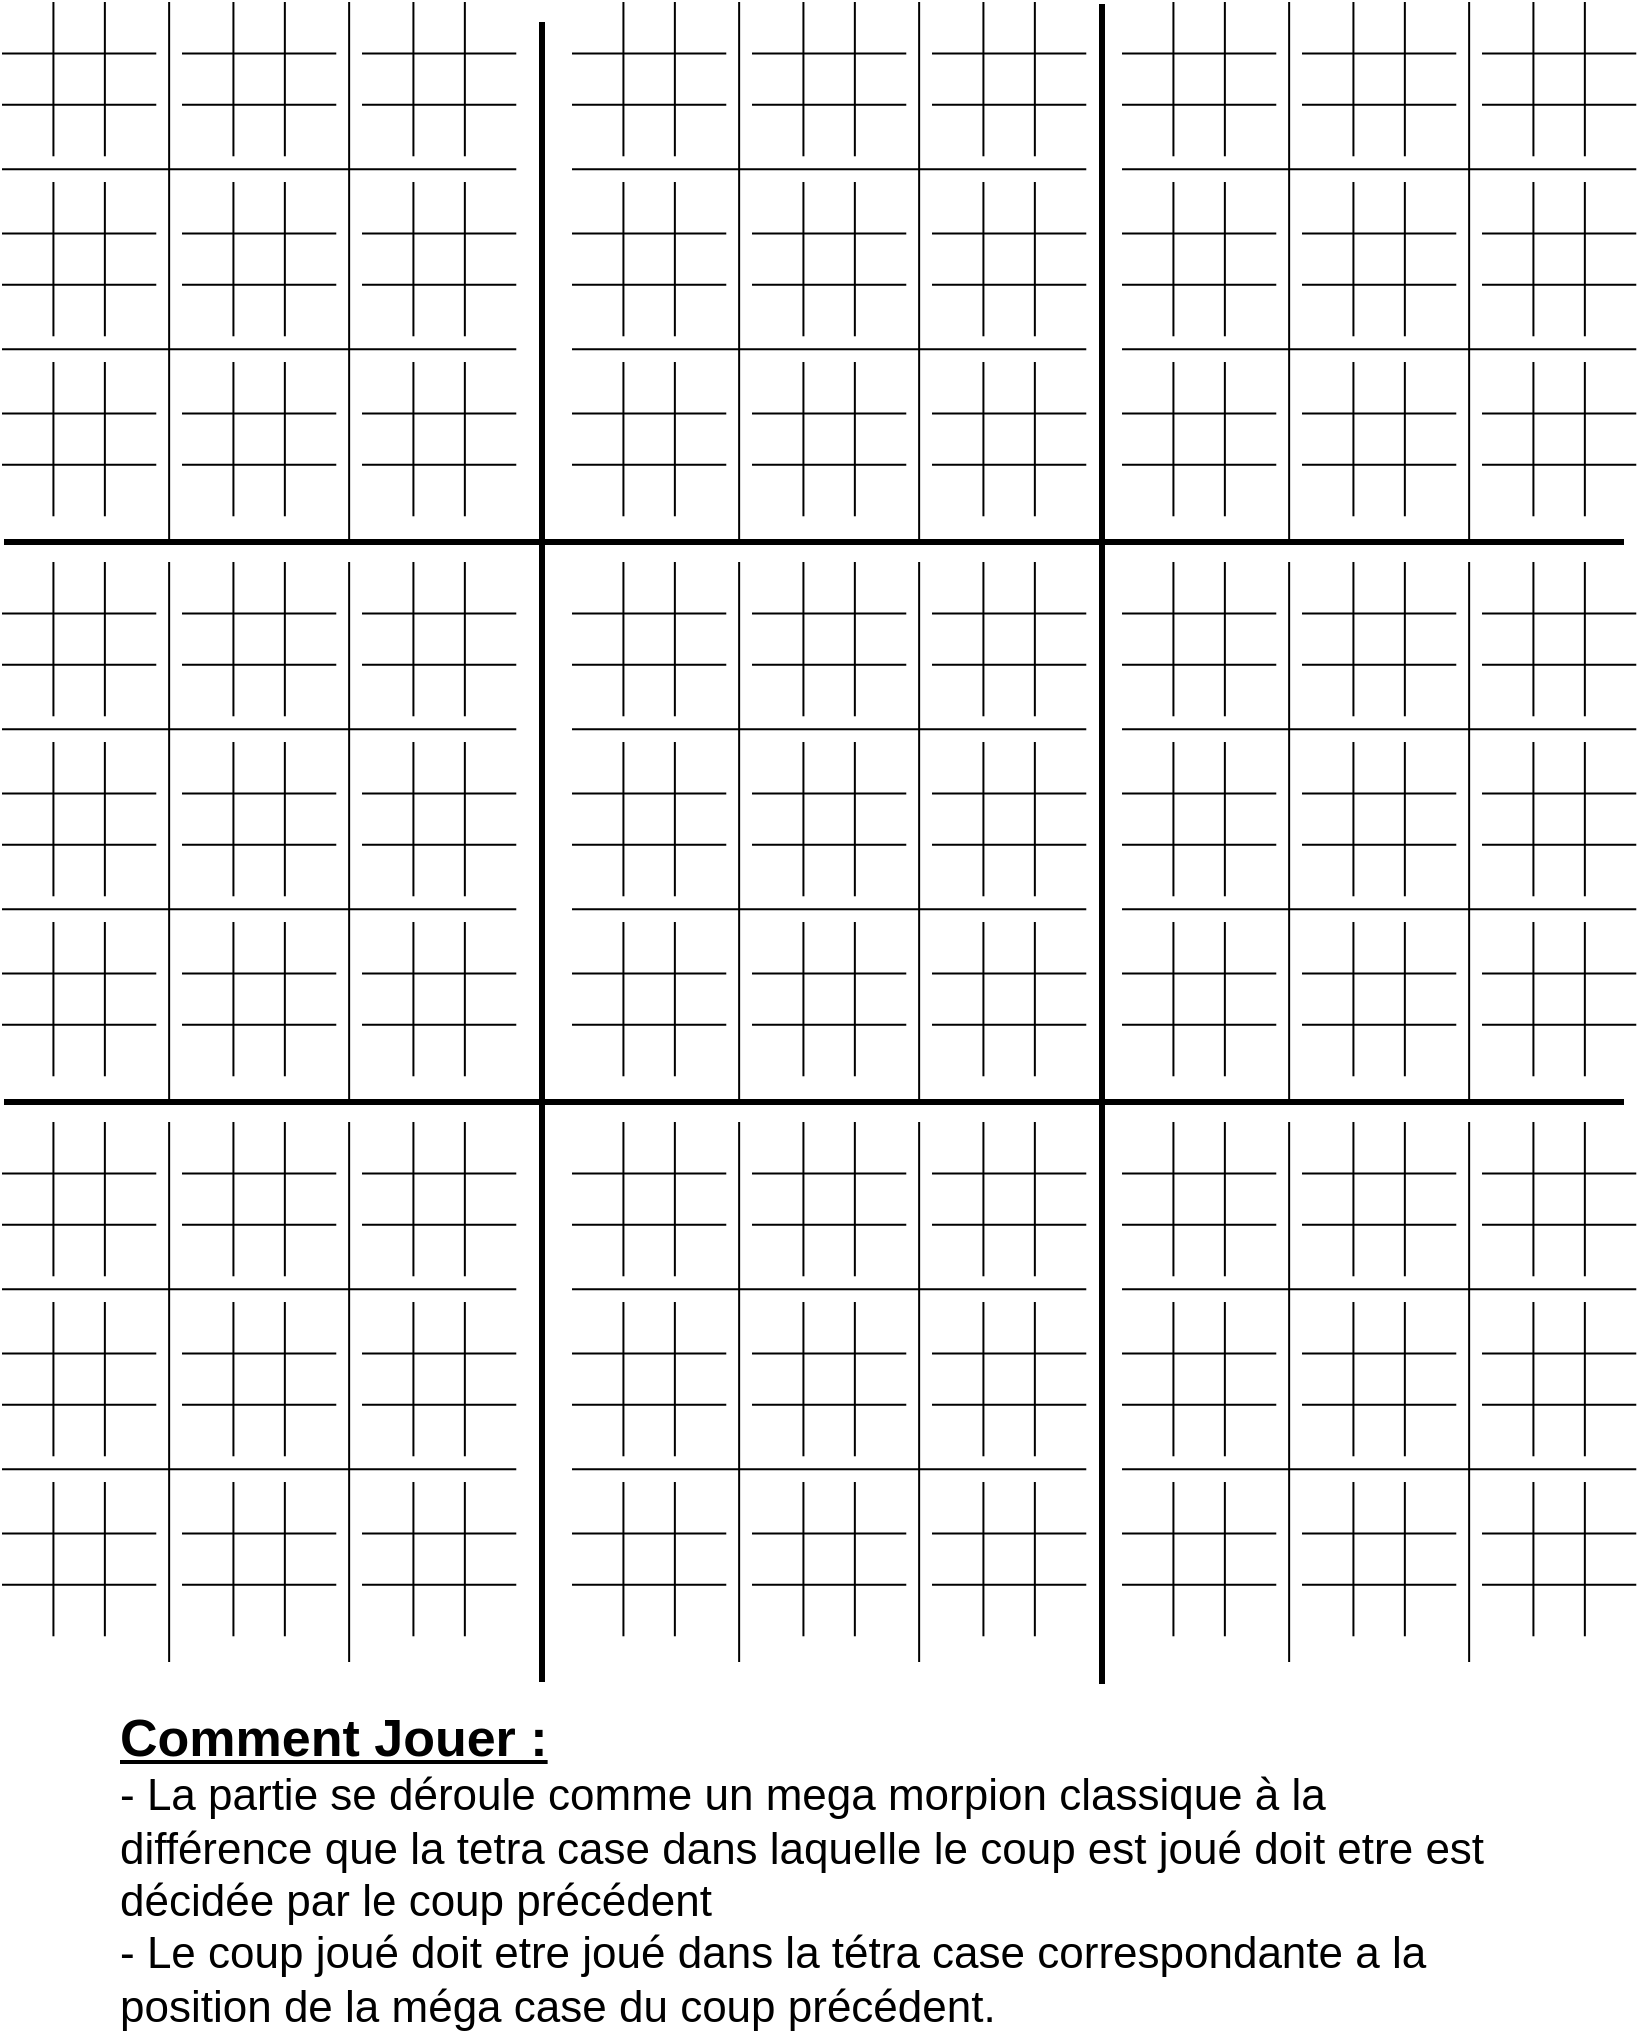 <mxfile version="26.2.14">
  <diagram name="Page-1" id="OKZBNi2jsD1jwCaAhWsN">
    <mxGraphModel dx="1678" dy="974" grid="0" gridSize="10" guides="1" tooltips="1" connect="1" arrows="1" fold="1" page="1" pageScale="1" pageWidth="827" pageHeight="1169" math="0" shadow="0">
      <root>
        <mxCell id="0" />
        <mxCell id="1" parent="0" />
        <mxCell id="sF0Dp-q9WW-C34XVPIgy-6" value="" style="group" vertex="1" connectable="0" parent="1">
          <mxGeometry width="257.14" height="270" as="geometry" />
        </mxCell>
        <mxCell id="VGW60h7sZUECc9IYRqeE-22" value="" style="group" parent="sF0Dp-q9WW-C34XVPIgy-6" vertex="1" connectable="0">
          <mxGeometry y="180" width="257.14" height="77.143" as="geometry" />
        </mxCell>
        <mxCell id="VGW60h7sZUECc9IYRqeE-11" value="" style="group" parent="VGW60h7sZUECc9IYRqeE-22" vertex="1" connectable="0">
          <mxGeometry width="77.142" height="77.143" as="geometry" />
        </mxCell>
        <mxCell id="VGW60h7sZUECc9IYRqeE-3" value="" style="endArrow=none;html=1;rounded=0;" parent="VGW60h7sZUECc9IYRqeE-11" edge="1">
          <mxGeometry width="50" height="50" relative="1" as="geometry">
            <mxPoint x="25.714" y="77.143" as="sourcePoint" />
            <mxPoint x="25.714" as="targetPoint" />
          </mxGeometry>
        </mxCell>
        <mxCell id="VGW60h7sZUECc9IYRqeE-8" value="" style="endArrow=none;html=1;rounded=0;" parent="VGW60h7sZUECc9IYRqeE-11" edge="1">
          <mxGeometry width="50" height="50" relative="1" as="geometry">
            <mxPoint x="51.428" y="77.143" as="sourcePoint" />
            <mxPoint x="51.428" as="targetPoint" />
          </mxGeometry>
        </mxCell>
        <mxCell id="VGW60h7sZUECc9IYRqeE-9" value="" style="endArrow=none;html=1;rounded=0;" parent="VGW60h7sZUECc9IYRqeE-11" edge="1">
          <mxGeometry width="50" height="50" relative="1" as="geometry">
            <mxPoint x="77.142" y="25.714" as="sourcePoint" />
            <mxPoint y="25.714" as="targetPoint" />
          </mxGeometry>
        </mxCell>
        <mxCell id="VGW60h7sZUECc9IYRqeE-10" value="" style="endArrow=none;html=1;rounded=0;" parent="VGW60h7sZUECc9IYRqeE-11" edge="1">
          <mxGeometry width="50" height="50" relative="1" as="geometry">
            <mxPoint x="77.142" y="51.429" as="sourcePoint" />
            <mxPoint y="51.429" as="targetPoint" />
          </mxGeometry>
        </mxCell>
        <mxCell id="VGW60h7sZUECc9IYRqeE-12" value="" style="group" parent="VGW60h7sZUECc9IYRqeE-22" vertex="1" connectable="0">
          <mxGeometry x="89.999" width="77.142" height="77.143" as="geometry" />
        </mxCell>
        <mxCell id="VGW60h7sZUECc9IYRqeE-13" value="" style="endArrow=none;html=1;rounded=0;" parent="VGW60h7sZUECc9IYRqeE-12" edge="1">
          <mxGeometry width="50" height="50" relative="1" as="geometry">
            <mxPoint x="25.714" y="77.143" as="sourcePoint" />
            <mxPoint x="25.714" as="targetPoint" />
          </mxGeometry>
        </mxCell>
        <mxCell id="VGW60h7sZUECc9IYRqeE-14" value="" style="endArrow=none;html=1;rounded=0;" parent="VGW60h7sZUECc9IYRqeE-12" edge="1">
          <mxGeometry width="50" height="50" relative="1" as="geometry">
            <mxPoint x="51.428" y="77.143" as="sourcePoint" />
            <mxPoint x="51.428" as="targetPoint" />
          </mxGeometry>
        </mxCell>
        <mxCell id="VGW60h7sZUECc9IYRqeE-15" value="" style="endArrow=none;html=1;rounded=0;" parent="VGW60h7sZUECc9IYRqeE-12" edge="1">
          <mxGeometry width="50" height="50" relative="1" as="geometry">
            <mxPoint x="77.142" y="25.714" as="sourcePoint" />
            <mxPoint y="25.714" as="targetPoint" />
          </mxGeometry>
        </mxCell>
        <mxCell id="VGW60h7sZUECc9IYRqeE-16" value="" style="endArrow=none;html=1;rounded=0;" parent="VGW60h7sZUECc9IYRqeE-12" edge="1">
          <mxGeometry width="50" height="50" relative="1" as="geometry">
            <mxPoint x="77.142" y="51.429" as="sourcePoint" />
            <mxPoint y="51.429" as="targetPoint" />
          </mxGeometry>
        </mxCell>
        <mxCell id="VGW60h7sZUECc9IYRqeE-17" value="" style="group" parent="VGW60h7sZUECc9IYRqeE-22" vertex="1" connectable="0">
          <mxGeometry x="179.998" width="77.142" height="77.143" as="geometry" />
        </mxCell>
        <mxCell id="VGW60h7sZUECc9IYRqeE-18" value="" style="endArrow=none;html=1;rounded=0;" parent="VGW60h7sZUECc9IYRqeE-17" edge="1">
          <mxGeometry width="50" height="50" relative="1" as="geometry">
            <mxPoint x="25.714" y="77.143" as="sourcePoint" />
            <mxPoint x="25.714" as="targetPoint" />
          </mxGeometry>
        </mxCell>
        <mxCell id="VGW60h7sZUECc9IYRqeE-19" value="" style="endArrow=none;html=1;rounded=0;" parent="VGW60h7sZUECc9IYRqeE-17" edge="1">
          <mxGeometry width="50" height="50" relative="1" as="geometry">
            <mxPoint x="51.428" y="77.143" as="sourcePoint" />
            <mxPoint x="51.428" as="targetPoint" />
          </mxGeometry>
        </mxCell>
        <mxCell id="VGW60h7sZUECc9IYRqeE-20" value="" style="endArrow=none;html=1;rounded=0;" parent="VGW60h7sZUECc9IYRqeE-17" edge="1">
          <mxGeometry width="50" height="50" relative="1" as="geometry">
            <mxPoint x="77.142" y="25.714" as="sourcePoint" />
            <mxPoint y="25.714" as="targetPoint" />
          </mxGeometry>
        </mxCell>
        <mxCell id="VGW60h7sZUECc9IYRqeE-21" value="" style="endArrow=none;html=1;rounded=0;" parent="VGW60h7sZUECc9IYRqeE-17" edge="1">
          <mxGeometry width="50" height="50" relative="1" as="geometry">
            <mxPoint x="77.142" y="51.429" as="sourcePoint" />
            <mxPoint y="51.429" as="targetPoint" />
          </mxGeometry>
        </mxCell>
        <mxCell id="sF0Dp-q9WW-C34XVPIgy-2" value="" style="endArrow=none;html=1;rounded=0;" edge="1" parent="VGW60h7sZUECc9IYRqeE-22">
          <mxGeometry width="50" height="50" relative="1" as="geometry">
            <mxPoint x="173.569" y="90" as="sourcePoint" />
            <mxPoint x="173.569" y="-180" as="targetPoint" />
          </mxGeometry>
        </mxCell>
        <mxCell id="VGW60h7sZUECc9IYRqeE-23" value="" style="group" parent="sF0Dp-q9WW-C34XVPIgy-6" vertex="1" connectable="0">
          <mxGeometry y="90" width="257.14" height="77.143" as="geometry" />
        </mxCell>
        <mxCell id="VGW60h7sZUECc9IYRqeE-24" value="" style="group" parent="VGW60h7sZUECc9IYRqeE-23" vertex="1" connectable="0">
          <mxGeometry width="77.142" height="77.143" as="geometry" />
        </mxCell>
        <mxCell id="VGW60h7sZUECc9IYRqeE-25" value="" style="endArrow=none;html=1;rounded=0;" parent="VGW60h7sZUECc9IYRqeE-24" edge="1">
          <mxGeometry width="50" height="50" relative="1" as="geometry">
            <mxPoint x="25.714" y="77.143" as="sourcePoint" />
            <mxPoint x="25.714" as="targetPoint" />
          </mxGeometry>
        </mxCell>
        <mxCell id="VGW60h7sZUECc9IYRqeE-26" value="" style="endArrow=none;html=1;rounded=0;" parent="VGW60h7sZUECc9IYRqeE-24" edge="1">
          <mxGeometry width="50" height="50" relative="1" as="geometry">
            <mxPoint x="51.428" y="77.143" as="sourcePoint" />
            <mxPoint x="51.428" as="targetPoint" />
          </mxGeometry>
        </mxCell>
        <mxCell id="VGW60h7sZUECc9IYRqeE-27" value="" style="endArrow=none;html=1;rounded=0;" parent="VGW60h7sZUECc9IYRqeE-24" edge="1">
          <mxGeometry width="50" height="50" relative="1" as="geometry">
            <mxPoint x="77.142" y="25.714" as="sourcePoint" />
            <mxPoint y="25.714" as="targetPoint" />
          </mxGeometry>
        </mxCell>
        <mxCell id="VGW60h7sZUECc9IYRqeE-28" value="" style="endArrow=none;html=1;rounded=0;" parent="VGW60h7sZUECc9IYRqeE-24" edge="1">
          <mxGeometry width="50" height="50" relative="1" as="geometry">
            <mxPoint x="77.142" y="51.429" as="sourcePoint" />
            <mxPoint y="51.429" as="targetPoint" />
          </mxGeometry>
        </mxCell>
        <mxCell id="VGW60h7sZUECc9IYRqeE-29" value="" style="group" parent="VGW60h7sZUECc9IYRqeE-23" vertex="1" connectable="0">
          <mxGeometry x="89.999" width="77.142" height="77.143" as="geometry" />
        </mxCell>
        <mxCell id="VGW60h7sZUECc9IYRqeE-30" value="" style="endArrow=none;html=1;rounded=0;" parent="VGW60h7sZUECc9IYRqeE-29" edge="1">
          <mxGeometry width="50" height="50" relative="1" as="geometry">
            <mxPoint x="25.714" y="77.143" as="sourcePoint" />
            <mxPoint x="25.714" as="targetPoint" />
          </mxGeometry>
        </mxCell>
        <mxCell id="VGW60h7sZUECc9IYRqeE-31" value="" style="endArrow=none;html=1;rounded=0;" parent="VGW60h7sZUECc9IYRqeE-29" edge="1">
          <mxGeometry width="50" height="50" relative="1" as="geometry">
            <mxPoint x="51.428" y="77.143" as="sourcePoint" />
            <mxPoint x="51.428" as="targetPoint" />
          </mxGeometry>
        </mxCell>
        <mxCell id="VGW60h7sZUECc9IYRqeE-32" value="" style="endArrow=none;html=1;rounded=0;" parent="VGW60h7sZUECc9IYRqeE-29" edge="1">
          <mxGeometry width="50" height="50" relative="1" as="geometry">
            <mxPoint x="77.142" y="25.714" as="sourcePoint" />
            <mxPoint y="25.714" as="targetPoint" />
          </mxGeometry>
        </mxCell>
        <mxCell id="VGW60h7sZUECc9IYRqeE-33" value="" style="endArrow=none;html=1;rounded=0;" parent="VGW60h7sZUECc9IYRqeE-29" edge="1">
          <mxGeometry width="50" height="50" relative="1" as="geometry">
            <mxPoint x="77.142" y="51.429" as="sourcePoint" />
            <mxPoint y="51.429" as="targetPoint" />
          </mxGeometry>
        </mxCell>
        <mxCell id="VGW60h7sZUECc9IYRqeE-34" value="" style="group" parent="VGW60h7sZUECc9IYRqeE-23" vertex="1" connectable="0">
          <mxGeometry x="179.998" width="77.142" height="77.143" as="geometry" />
        </mxCell>
        <mxCell id="VGW60h7sZUECc9IYRqeE-35" value="" style="endArrow=none;html=1;rounded=0;" parent="VGW60h7sZUECc9IYRqeE-34" edge="1">
          <mxGeometry width="50" height="50" relative="1" as="geometry">
            <mxPoint x="25.714" y="77.143" as="sourcePoint" />
            <mxPoint x="25.714" as="targetPoint" />
          </mxGeometry>
        </mxCell>
        <mxCell id="VGW60h7sZUECc9IYRqeE-36" value="" style="endArrow=none;html=1;rounded=0;" parent="VGW60h7sZUECc9IYRqeE-34" edge="1">
          <mxGeometry width="50" height="50" relative="1" as="geometry">
            <mxPoint x="51.428" y="77.143" as="sourcePoint" />
            <mxPoint x="51.428" as="targetPoint" />
          </mxGeometry>
        </mxCell>
        <mxCell id="VGW60h7sZUECc9IYRqeE-37" value="" style="endArrow=none;html=1;rounded=0;" parent="VGW60h7sZUECc9IYRqeE-34" edge="1">
          <mxGeometry width="50" height="50" relative="1" as="geometry">
            <mxPoint x="77.142" y="25.714" as="sourcePoint" />
            <mxPoint y="25.714" as="targetPoint" />
          </mxGeometry>
        </mxCell>
        <mxCell id="VGW60h7sZUECc9IYRqeE-38" value="" style="endArrow=none;html=1;rounded=0;" parent="VGW60h7sZUECc9IYRqeE-34" edge="1">
          <mxGeometry width="50" height="50" relative="1" as="geometry">
            <mxPoint x="77.142" y="51.429" as="sourcePoint" />
            <mxPoint y="51.429" as="targetPoint" />
          </mxGeometry>
        </mxCell>
        <mxCell id="VGW60h7sZUECc9IYRqeE-39" value="" style="group" parent="sF0Dp-q9WW-C34XVPIgy-6" vertex="1" connectable="0">
          <mxGeometry width="257.14" height="77.143" as="geometry" />
        </mxCell>
        <mxCell id="VGW60h7sZUECc9IYRqeE-40" value="" style="group" parent="VGW60h7sZUECc9IYRqeE-39" vertex="1" connectable="0">
          <mxGeometry width="77.142" height="77.143" as="geometry" />
        </mxCell>
        <mxCell id="VGW60h7sZUECc9IYRqeE-41" value="" style="endArrow=none;html=1;rounded=0;" parent="VGW60h7sZUECc9IYRqeE-40" edge="1">
          <mxGeometry width="50" height="50" relative="1" as="geometry">
            <mxPoint x="25.714" y="77.143" as="sourcePoint" />
            <mxPoint x="25.714" as="targetPoint" />
          </mxGeometry>
        </mxCell>
        <mxCell id="VGW60h7sZUECc9IYRqeE-42" value="" style="endArrow=none;html=1;rounded=0;" parent="VGW60h7sZUECc9IYRqeE-40" edge="1">
          <mxGeometry width="50" height="50" relative="1" as="geometry">
            <mxPoint x="51.428" y="77.143" as="sourcePoint" />
            <mxPoint x="51.428" as="targetPoint" />
          </mxGeometry>
        </mxCell>
        <mxCell id="VGW60h7sZUECc9IYRqeE-43" value="" style="endArrow=none;html=1;rounded=0;" parent="VGW60h7sZUECc9IYRqeE-40" edge="1">
          <mxGeometry width="50" height="50" relative="1" as="geometry">
            <mxPoint x="77.142" y="25.714" as="sourcePoint" />
            <mxPoint y="25.714" as="targetPoint" />
          </mxGeometry>
        </mxCell>
        <mxCell id="VGW60h7sZUECc9IYRqeE-44" value="" style="endArrow=none;html=1;rounded=0;" parent="VGW60h7sZUECc9IYRqeE-40" edge="1">
          <mxGeometry width="50" height="50" relative="1" as="geometry">
            <mxPoint x="77.142" y="51.429" as="sourcePoint" />
            <mxPoint y="51.429" as="targetPoint" />
          </mxGeometry>
        </mxCell>
        <mxCell id="VGW60h7sZUECc9IYRqeE-45" value="" style="group" parent="VGW60h7sZUECc9IYRqeE-39" vertex="1" connectable="0">
          <mxGeometry x="89.999" width="77.142" height="77.143" as="geometry" />
        </mxCell>
        <mxCell id="VGW60h7sZUECc9IYRqeE-46" value="" style="endArrow=none;html=1;rounded=0;" parent="VGW60h7sZUECc9IYRqeE-45" edge="1">
          <mxGeometry width="50" height="50" relative="1" as="geometry">
            <mxPoint x="25.714" y="77.143" as="sourcePoint" />
            <mxPoint x="25.714" as="targetPoint" />
          </mxGeometry>
        </mxCell>
        <mxCell id="VGW60h7sZUECc9IYRqeE-47" value="" style="endArrow=none;html=1;rounded=0;" parent="VGW60h7sZUECc9IYRqeE-45" edge="1">
          <mxGeometry width="50" height="50" relative="1" as="geometry">
            <mxPoint x="51.428" y="77.143" as="sourcePoint" />
            <mxPoint x="51.428" as="targetPoint" />
          </mxGeometry>
        </mxCell>
        <mxCell id="VGW60h7sZUECc9IYRqeE-48" value="" style="endArrow=none;html=1;rounded=0;" parent="VGW60h7sZUECc9IYRqeE-45" edge="1">
          <mxGeometry width="50" height="50" relative="1" as="geometry">
            <mxPoint x="77.142" y="25.714" as="sourcePoint" />
            <mxPoint y="25.714" as="targetPoint" />
          </mxGeometry>
        </mxCell>
        <mxCell id="VGW60h7sZUECc9IYRqeE-49" value="" style="endArrow=none;html=1;rounded=0;" parent="VGW60h7sZUECc9IYRqeE-45" edge="1">
          <mxGeometry width="50" height="50" relative="1" as="geometry">
            <mxPoint x="77.142" y="51.429" as="sourcePoint" />
            <mxPoint y="51.429" as="targetPoint" />
          </mxGeometry>
        </mxCell>
        <mxCell id="VGW60h7sZUECc9IYRqeE-50" value="" style="group" parent="VGW60h7sZUECc9IYRqeE-39" vertex="1" connectable="0">
          <mxGeometry x="179.998" width="77.142" height="77.143" as="geometry" />
        </mxCell>
        <mxCell id="VGW60h7sZUECc9IYRqeE-51" value="" style="endArrow=none;html=1;rounded=0;" parent="VGW60h7sZUECc9IYRqeE-50" edge="1">
          <mxGeometry width="50" height="50" relative="1" as="geometry">
            <mxPoint x="25.714" y="77.143" as="sourcePoint" />
            <mxPoint x="25.714" as="targetPoint" />
          </mxGeometry>
        </mxCell>
        <mxCell id="VGW60h7sZUECc9IYRqeE-52" value="" style="endArrow=none;html=1;rounded=0;" parent="VGW60h7sZUECc9IYRqeE-50" edge="1">
          <mxGeometry width="50" height="50" relative="1" as="geometry">
            <mxPoint x="51.428" y="77.143" as="sourcePoint" />
            <mxPoint x="51.428" as="targetPoint" />
          </mxGeometry>
        </mxCell>
        <mxCell id="VGW60h7sZUECc9IYRqeE-53" value="" style="endArrow=none;html=1;rounded=0;" parent="VGW60h7sZUECc9IYRqeE-50" edge="1">
          <mxGeometry width="50" height="50" relative="1" as="geometry">
            <mxPoint x="77.142" y="25.714" as="sourcePoint" />
            <mxPoint y="25.714" as="targetPoint" />
          </mxGeometry>
        </mxCell>
        <mxCell id="VGW60h7sZUECc9IYRqeE-54" value="" style="endArrow=none;html=1;rounded=0;" parent="VGW60h7sZUECc9IYRqeE-50" edge="1">
          <mxGeometry width="50" height="50" relative="1" as="geometry">
            <mxPoint x="77.142" y="51.429" as="sourcePoint" />
            <mxPoint y="51.429" as="targetPoint" />
          </mxGeometry>
        </mxCell>
        <mxCell id="sF0Dp-q9WW-C34XVPIgy-1" value="" style="endArrow=none;html=1;rounded=0;" edge="1" parent="sF0Dp-q9WW-C34XVPIgy-6">
          <mxGeometry width="50" height="50" relative="1" as="geometry">
            <mxPoint x="83.57" y="270" as="sourcePoint" />
            <mxPoint x="83.57" as="targetPoint" />
          </mxGeometry>
        </mxCell>
        <mxCell id="sF0Dp-q9WW-C34XVPIgy-3" value="" style="endArrow=none;html=1;rounded=0;" edge="1" parent="sF0Dp-q9WW-C34XVPIgy-6">
          <mxGeometry width="50" height="50" relative="1" as="geometry">
            <mxPoint y="83.571" as="sourcePoint" />
            <mxPoint x="257.14" y="83.571" as="targetPoint" />
          </mxGeometry>
        </mxCell>
        <mxCell id="sF0Dp-q9WW-C34XVPIgy-4" value="" style="endArrow=none;html=1;rounded=0;" edge="1" parent="sF0Dp-q9WW-C34XVPIgy-6">
          <mxGeometry width="50" height="50" relative="1" as="geometry">
            <mxPoint y="173.571" as="sourcePoint" />
            <mxPoint x="257.14" y="173.571" as="targetPoint" />
          </mxGeometry>
        </mxCell>
        <mxCell id="sF0Dp-q9WW-C34XVPIgy-7" value="" style="group" vertex="1" connectable="0" parent="1">
          <mxGeometry x="285" width="257.14" height="270" as="geometry" />
        </mxCell>
        <mxCell id="sF0Dp-q9WW-C34XVPIgy-8" value="" style="group" vertex="1" connectable="0" parent="sF0Dp-q9WW-C34XVPIgy-7">
          <mxGeometry y="180" width="257.14" height="77.143" as="geometry" />
        </mxCell>
        <mxCell id="sF0Dp-q9WW-C34XVPIgy-9" value="" style="group" vertex="1" connectable="0" parent="sF0Dp-q9WW-C34XVPIgy-8">
          <mxGeometry width="77.142" height="77.143" as="geometry" />
        </mxCell>
        <mxCell id="sF0Dp-q9WW-C34XVPIgy-10" value="" style="endArrow=none;html=1;rounded=0;" edge="1" parent="sF0Dp-q9WW-C34XVPIgy-9">
          <mxGeometry width="50" height="50" relative="1" as="geometry">
            <mxPoint x="25.714" y="77.143" as="sourcePoint" />
            <mxPoint x="25.714" as="targetPoint" />
          </mxGeometry>
        </mxCell>
        <mxCell id="sF0Dp-q9WW-C34XVPIgy-11" value="" style="endArrow=none;html=1;rounded=0;" edge="1" parent="sF0Dp-q9WW-C34XVPIgy-9">
          <mxGeometry width="50" height="50" relative="1" as="geometry">
            <mxPoint x="51.428" y="77.143" as="sourcePoint" />
            <mxPoint x="51.428" as="targetPoint" />
          </mxGeometry>
        </mxCell>
        <mxCell id="sF0Dp-q9WW-C34XVPIgy-12" value="" style="endArrow=none;html=1;rounded=0;" edge="1" parent="sF0Dp-q9WW-C34XVPIgy-9">
          <mxGeometry width="50" height="50" relative="1" as="geometry">
            <mxPoint x="77.142" y="25.714" as="sourcePoint" />
            <mxPoint y="25.714" as="targetPoint" />
          </mxGeometry>
        </mxCell>
        <mxCell id="sF0Dp-q9WW-C34XVPIgy-13" value="" style="endArrow=none;html=1;rounded=0;" edge="1" parent="sF0Dp-q9WW-C34XVPIgy-9">
          <mxGeometry width="50" height="50" relative="1" as="geometry">
            <mxPoint x="77.142" y="51.429" as="sourcePoint" />
            <mxPoint y="51.429" as="targetPoint" />
          </mxGeometry>
        </mxCell>
        <mxCell id="sF0Dp-q9WW-C34XVPIgy-14" value="" style="group" vertex="1" connectable="0" parent="sF0Dp-q9WW-C34XVPIgy-8">
          <mxGeometry x="89.999" width="77.142" height="77.143" as="geometry" />
        </mxCell>
        <mxCell id="sF0Dp-q9WW-C34XVPIgy-15" value="" style="endArrow=none;html=1;rounded=0;" edge="1" parent="sF0Dp-q9WW-C34XVPIgy-14">
          <mxGeometry width="50" height="50" relative="1" as="geometry">
            <mxPoint x="25.714" y="77.143" as="sourcePoint" />
            <mxPoint x="25.714" as="targetPoint" />
          </mxGeometry>
        </mxCell>
        <mxCell id="sF0Dp-q9WW-C34XVPIgy-16" value="" style="endArrow=none;html=1;rounded=0;" edge="1" parent="sF0Dp-q9WW-C34XVPIgy-14">
          <mxGeometry width="50" height="50" relative="1" as="geometry">
            <mxPoint x="51.428" y="77.143" as="sourcePoint" />
            <mxPoint x="51.428" as="targetPoint" />
          </mxGeometry>
        </mxCell>
        <mxCell id="sF0Dp-q9WW-C34XVPIgy-17" value="" style="endArrow=none;html=1;rounded=0;" edge="1" parent="sF0Dp-q9WW-C34XVPIgy-14">
          <mxGeometry width="50" height="50" relative="1" as="geometry">
            <mxPoint x="77.142" y="25.714" as="sourcePoint" />
            <mxPoint y="25.714" as="targetPoint" />
          </mxGeometry>
        </mxCell>
        <mxCell id="sF0Dp-q9WW-C34XVPIgy-18" value="" style="endArrow=none;html=1;rounded=0;" edge="1" parent="sF0Dp-q9WW-C34XVPIgy-14">
          <mxGeometry width="50" height="50" relative="1" as="geometry">
            <mxPoint x="77.142" y="51.429" as="sourcePoint" />
            <mxPoint y="51.429" as="targetPoint" />
          </mxGeometry>
        </mxCell>
        <mxCell id="sF0Dp-q9WW-C34XVPIgy-19" value="" style="group" vertex="1" connectable="0" parent="sF0Dp-q9WW-C34XVPIgy-8">
          <mxGeometry x="179.998" width="77.142" height="77.143" as="geometry" />
        </mxCell>
        <mxCell id="sF0Dp-q9WW-C34XVPIgy-20" value="" style="endArrow=none;html=1;rounded=0;" edge="1" parent="sF0Dp-q9WW-C34XVPIgy-19">
          <mxGeometry width="50" height="50" relative="1" as="geometry">
            <mxPoint x="25.714" y="77.143" as="sourcePoint" />
            <mxPoint x="25.714" as="targetPoint" />
          </mxGeometry>
        </mxCell>
        <mxCell id="sF0Dp-q9WW-C34XVPIgy-21" value="" style="endArrow=none;html=1;rounded=0;" edge="1" parent="sF0Dp-q9WW-C34XVPIgy-19">
          <mxGeometry width="50" height="50" relative="1" as="geometry">
            <mxPoint x="51.428" y="77.143" as="sourcePoint" />
            <mxPoint x="51.428" as="targetPoint" />
          </mxGeometry>
        </mxCell>
        <mxCell id="sF0Dp-q9WW-C34XVPIgy-22" value="" style="endArrow=none;html=1;rounded=0;" edge="1" parent="sF0Dp-q9WW-C34XVPIgy-19">
          <mxGeometry width="50" height="50" relative="1" as="geometry">
            <mxPoint x="77.142" y="25.714" as="sourcePoint" />
            <mxPoint y="25.714" as="targetPoint" />
          </mxGeometry>
        </mxCell>
        <mxCell id="sF0Dp-q9WW-C34XVPIgy-23" value="" style="endArrow=none;html=1;rounded=0;" edge="1" parent="sF0Dp-q9WW-C34XVPIgy-19">
          <mxGeometry width="50" height="50" relative="1" as="geometry">
            <mxPoint x="77.142" y="51.429" as="sourcePoint" />
            <mxPoint y="51.429" as="targetPoint" />
          </mxGeometry>
        </mxCell>
        <mxCell id="sF0Dp-q9WW-C34XVPIgy-24" value="" style="endArrow=none;html=1;rounded=0;" edge="1" parent="sF0Dp-q9WW-C34XVPIgy-8">
          <mxGeometry width="50" height="50" relative="1" as="geometry">
            <mxPoint x="173.569" y="90" as="sourcePoint" />
            <mxPoint x="173.569" y="-180" as="targetPoint" />
          </mxGeometry>
        </mxCell>
        <mxCell id="sF0Dp-q9WW-C34XVPIgy-25" value="" style="group" vertex="1" connectable="0" parent="sF0Dp-q9WW-C34XVPIgy-7">
          <mxGeometry y="90" width="257.14" height="77.143" as="geometry" />
        </mxCell>
        <mxCell id="sF0Dp-q9WW-C34XVPIgy-26" value="" style="group" vertex="1" connectable="0" parent="sF0Dp-q9WW-C34XVPIgy-25">
          <mxGeometry width="77.142" height="77.143" as="geometry" />
        </mxCell>
        <mxCell id="sF0Dp-q9WW-C34XVPIgy-27" value="" style="endArrow=none;html=1;rounded=0;" edge="1" parent="sF0Dp-q9WW-C34XVPIgy-26">
          <mxGeometry width="50" height="50" relative="1" as="geometry">
            <mxPoint x="25.714" y="77.143" as="sourcePoint" />
            <mxPoint x="25.714" as="targetPoint" />
          </mxGeometry>
        </mxCell>
        <mxCell id="sF0Dp-q9WW-C34XVPIgy-28" value="" style="endArrow=none;html=1;rounded=0;" edge="1" parent="sF0Dp-q9WW-C34XVPIgy-26">
          <mxGeometry width="50" height="50" relative="1" as="geometry">
            <mxPoint x="51.428" y="77.143" as="sourcePoint" />
            <mxPoint x="51.428" as="targetPoint" />
          </mxGeometry>
        </mxCell>
        <mxCell id="sF0Dp-q9WW-C34XVPIgy-29" value="" style="endArrow=none;html=1;rounded=0;" edge="1" parent="sF0Dp-q9WW-C34XVPIgy-26">
          <mxGeometry width="50" height="50" relative="1" as="geometry">
            <mxPoint x="77.142" y="25.714" as="sourcePoint" />
            <mxPoint y="25.714" as="targetPoint" />
          </mxGeometry>
        </mxCell>
        <mxCell id="sF0Dp-q9WW-C34XVPIgy-30" value="" style="endArrow=none;html=1;rounded=0;" edge="1" parent="sF0Dp-q9WW-C34XVPIgy-26">
          <mxGeometry width="50" height="50" relative="1" as="geometry">
            <mxPoint x="77.142" y="51.429" as="sourcePoint" />
            <mxPoint y="51.429" as="targetPoint" />
          </mxGeometry>
        </mxCell>
        <mxCell id="sF0Dp-q9WW-C34XVPIgy-31" value="" style="group" vertex="1" connectable="0" parent="sF0Dp-q9WW-C34XVPIgy-25">
          <mxGeometry x="89.999" width="77.142" height="77.143" as="geometry" />
        </mxCell>
        <mxCell id="sF0Dp-q9WW-C34XVPIgy-32" value="" style="endArrow=none;html=1;rounded=0;" edge="1" parent="sF0Dp-q9WW-C34XVPIgy-31">
          <mxGeometry width="50" height="50" relative="1" as="geometry">
            <mxPoint x="25.714" y="77.143" as="sourcePoint" />
            <mxPoint x="25.714" as="targetPoint" />
          </mxGeometry>
        </mxCell>
        <mxCell id="sF0Dp-q9WW-C34XVPIgy-33" value="" style="endArrow=none;html=1;rounded=0;" edge="1" parent="sF0Dp-q9WW-C34XVPIgy-31">
          <mxGeometry width="50" height="50" relative="1" as="geometry">
            <mxPoint x="51.428" y="77.143" as="sourcePoint" />
            <mxPoint x="51.428" as="targetPoint" />
          </mxGeometry>
        </mxCell>
        <mxCell id="sF0Dp-q9WW-C34XVPIgy-34" value="" style="endArrow=none;html=1;rounded=0;" edge="1" parent="sF0Dp-q9WW-C34XVPIgy-31">
          <mxGeometry width="50" height="50" relative="1" as="geometry">
            <mxPoint x="77.142" y="25.714" as="sourcePoint" />
            <mxPoint y="25.714" as="targetPoint" />
          </mxGeometry>
        </mxCell>
        <mxCell id="sF0Dp-q9WW-C34XVPIgy-35" value="" style="endArrow=none;html=1;rounded=0;" edge="1" parent="sF0Dp-q9WW-C34XVPIgy-31">
          <mxGeometry width="50" height="50" relative="1" as="geometry">
            <mxPoint x="77.142" y="51.429" as="sourcePoint" />
            <mxPoint y="51.429" as="targetPoint" />
          </mxGeometry>
        </mxCell>
        <mxCell id="sF0Dp-q9WW-C34XVPIgy-36" value="" style="group" vertex="1" connectable="0" parent="sF0Dp-q9WW-C34XVPIgy-25">
          <mxGeometry x="179.998" width="77.142" height="77.143" as="geometry" />
        </mxCell>
        <mxCell id="sF0Dp-q9WW-C34XVPIgy-37" value="" style="endArrow=none;html=1;rounded=0;" edge="1" parent="sF0Dp-q9WW-C34XVPIgy-36">
          <mxGeometry width="50" height="50" relative="1" as="geometry">
            <mxPoint x="25.714" y="77.143" as="sourcePoint" />
            <mxPoint x="25.714" as="targetPoint" />
          </mxGeometry>
        </mxCell>
        <mxCell id="sF0Dp-q9WW-C34XVPIgy-38" value="" style="endArrow=none;html=1;rounded=0;" edge="1" parent="sF0Dp-q9WW-C34XVPIgy-36">
          <mxGeometry width="50" height="50" relative="1" as="geometry">
            <mxPoint x="51.428" y="77.143" as="sourcePoint" />
            <mxPoint x="51.428" as="targetPoint" />
          </mxGeometry>
        </mxCell>
        <mxCell id="sF0Dp-q9WW-C34XVPIgy-39" value="" style="endArrow=none;html=1;rounded=0;" edge="1" parent="sF0Dp-q9WW-C34XVPIgy-36">
          <mxGeometry width="50" height="50" relative="1" as="geometry">
            <mxPoint x="77.142" y="25.714" as="sourcePoint" />
            <mxPoint y="25.714" as="targetPoint" />
          </mxGeometry>
        </mxCell>
        <mxCell id="sF0Dp-q9WW-C34XVPIgy-40" value="" style="endArrow=none;html=1;rounded=0;" edge="1" parent="sF0Dp-q9WW-C34XVPIgy-36">
          <mxGeometry width="50" height="50" relative="1" as="geometry">
            <mxPoint x="77.142" y="51.429" as="sourcePoint" />
            <mxPoint y="51.429" as="targetPoint" />
          </mxGeometry>
        </mxCell>
        <mxCell id="sF0Dp-q9WW-C34XVPIgy-41" value="" style="group" vertex="1" connectable="0" parent="sF0Dp-q9WW-C34XVPIgy-7">
          <mxGeometry width="257.14" height="77.143" as="geometry" />
        </mxCell>
        <mxCell id="sF0Dp-q9WW-C34XVPIgy-42" value="" style="group" vertex="1" connectable="0" parent="sF0Dp-q9WW-C34XVPIgy-41">
          <mxGeometry width="77.142" height="77.143" as="geometry" />
        </mxCell>
        <mxCell id="sF0Dp-q9WW-C34XVPIgy-43" value="" style="endArrow=none;html=1;rounded=0;" edge="1" parent="sF0Dp-q9WW-C34XVPIgy-42">
          <mxGeometry width="50" height="50" relative="1" as="geometry">
            <mxPoint x="25.714" y="77.143" as="sourcePoint" />
            <mxPoint x="25.714" as="targetPoint" />
          </mxGeometry>
        </mxCell>
        <mxCell id="sF0Dp-q9WW-C34XVPIgy-44" value="" style="endArrow=none;html=1;rounded=0;" edge="1" parent="sF0Dp-q9WW-C34XVPIgy-42">
          <mxGeometry width="50" height="50" relative="1" as="geometry">
            <mxPoint x="51.428" y="77.143" as="sourcePoint" />
            <mxPoint x="51.428" as="targetPoint" />
          </mxGeometry>
        </mxCell>
        <mxCell id="sF0Dp-q9WW-C34XVPIgy-45" value="" style="endArrow=none;html=1;rounded=0;" edge="1" parent="sF0Dp-q9WW-C34XVPIgy-42">
          <mxGeometry width="50" height="50" relative="1" as="geometry">
            <mxPoint x="77.142" y="25.714" as="sourcePoint" />
            <mxPoint y="25.714" as="targetPoint" />
          </mxGeometry>
        </mxCell>
        <mxCell id="sF0Dp-q9WW-C34XVPIgy-46" value="" style="endArrow=none;html=1;rounded=0;" edge="1" parent="sF0Dp-q9WW-C34XVPIgy-42">
          <mxGeometry width="50" height="50" relative="1" as="geometry">
            <mxPoint x="77.142" y="51.429" as="sourcePoint" />
            <mxPoint y="51.429" as="targetPoint" />
          </mxGeometry>
        </mxCell>
        <mxCell id="sF0Dp-q9WW-C34XVPIgy-47" value="" style="group" vertex="1" connectable="0" parent="sF0Dp-q9WW-C34XVPIgy-41">
          <mxGeometry x="89.999" width="77.142" height="77.143" as="geometry" />
        </mxCell>
        <mxCell id="sF0Dp-q9WW-C34XVPIgy-48" value="" style="endArrow=none;html=1;rounded=0;" edge="1" parent="sF0Dp-q9WW-C34XVPIgy-47">
          <mxGeometry width="50" height="50" relative="1" as="geometry">
            <mxPoint x="25.714" y="77.143" as="sourcePoint" />
            <mxPoint x="25.714" as="targetPoint" />
          </mxGeometry>
        </mxCell>
        <mxCell id="sF0Dp-q9WW-C34XVPIgy-49" value="" style="endArrow=none;html=1;rounded=0;" edge="1" parent="sF0Dp-q9WW-C34XVPIgy-47">
          <mxGeometry width="50" height="50" relative="1" as="geometry">
            <mxPoint x="51.428" y="77.143" as="sourcePoint" />
            <mxPoint x="51.428" as="targetPoint" />
          </mxGeometry>
        </mxCell>
        <mxCell id="sF0Dp-q9WW-C34XVPIgy-50" value="" style="endArrow=none;html=1;rounded=0;" edge="1" parent="sF0Dp-q9WW-C34XVPIgy-47">
          <mxGeometry width="50" height="50" relative="1" as="geometry">
            <mxPoint x="77.142" y="25.714" as="sourcePoint" />
            <mxPoint y="25.714" as="targetPoint" />
          </mxGeometry>
        </mxCell>
        <mxCell id="sF0Dp-q9WW-C34XVPIgy-51" value="" style="endArrow=none;html=1;rounded=0;" edge="1" parent="sF0Dp-q9WW-C34XVPIgy-47">
          <mxGeometry width="50" height="50" relative="1" as="geometry">
            <mxPoint x="77.142" y="51.429" as="sourcePoint" />
            <mxPoint y="51.429" as="targetPoint" />
          </mxGeometry>
        </mxCell>
        <mxCell id="sF0Dp-q9WW-C34XVPIgy-52" value="" style="group" vertex="1" connectable="0" parent="sF0Dp-q9WW-C34XVPIgy-41">
          <mxGeometry x="179.998" width="77.142" height="77.143" as="geometry" />
        </mxCell>
        <mxCell id="sF0Dp-q9WW-C34XVPIgy-53" value="" style="endArrow=none;html=1;rounded=0;" edge="1" parent="sF0Dp-q9WW-C34XVPIgy-52">
          <mxGeometry width="50" height="50" relative="1" as="geometry">
            <mxPoint x="25.714" y="77.143" as="sourcePoint" />
            <mxPoint x="25.714" as="targetPoint" />
          </mxGeometry>
        </mxCell>
        <mxCell id="sF0Dp-q9WW-C34XVPIgy-54" value="" style="endArrow=none;html=1;rounded=0;" edge="1" parent="sF0Dp-q9WW-C34XVPIgy-52">
          <mxGeometry width="50" height="50" relative="1" as="geometry">
            <mxPoint x="51.428" y="77.143" as="sourcePoint" />
            <mxPoint x="51.428" as="targetPoint" />
          </mxGeometry>
        </mxCell>
        <mxCell id="sF0Dp-q9WW-C34XVPIgy-55" value="" style="endArrow=none;html=1;rounded=0;" edge="1" parent="sF0Dp-q9WW-C34XVPIgy-52">
          <mxGeometry width="50" height="50" relative="1" as="geometry">
            <mxPoint x="77.142" y="25.714" as="sourcePoint" />
            <mxPoint y="25.714" as="targetPoint" />
          </mxGeometry>
        </mxCell>
        <mxCell id="sF0Dp-q9WW-C34XVPIgy-56" value="" style="endArrow=none;html=1;rounded=0;" edge="1" parent="sF0Dp-q9WW-C34XVPIgy-52">
          <mxGeometry width="50" height="50" relative="1" as="geometry">
            <mxPoint x="77.142" y="51.429" as="sourcePoint" />
            <mxPoint y="51.429" as="targetPoint" />
          </mxGeometry>
        </mxCell>
        <mxCell id="sF0Dp-q9WW-C34XVPIgy-57" value="" style="endArrow=none;html=1;rounded=0;" edge="1" parent="sF0Dp-q9WW-C34XVPIgy-7">
          <mxGeometry width="50" height="50" relative="1" as="geometry">
            <mxPoint x="83.57" y="270" as="sourcePoint" />
            <mxPoint x="83.57" as="targetPoint" />
          </mxGeometry>
        </mxCell>
        <mxCell id="sF0Dp-q9WW-C34XVPIgy-58" value="" style="endArrow=none;html=1;rounded=0;" edge="1" parent="sF0Dp-q9WW-C34XVPIgy-7">
          <mxGeometry width="50" height="50" relative="1" as="geometry">
            <mxPoint y="83.571" as="sourcePoint" />
            <mxPoint x="257.14" y="83.571" as="targetPoint" />
          </mxGeometry>
        </mxCell>
        <mxCell id="sF0Dp-q9WW-C34XVPIgy-59" value="" style="endArrow=none;html=1;rounded=0;" edge="1" parent="sF0Dp-q9WW-C34XVPIgy-7">
          <mxGeometry width="50" height="50" relative="1" as="geometry">
            <mxPoint y="173.571" as="sourcePoint" />
            <mxPoint x="257.14" y="173.571" as="targetPoint" />
          </mxGeometry>
        </mxCell>
        <mxCell id="sF0Dp-q9WW-C34XVPIgy-60" value="" style="group" vertex="1" connectable="0" parent="1">
          <mxGeometry x="560" width="257.14" height="270" as="geometry" />
        </mxCell>
        <mxCell id="sF0Dp-q9WW-C34XVPIgy-61" value="" style="group" vertex="1" connectable="0" parent="sF0Dp-q9WW-C34XVPIgy-60">
          <mxGeometry y="180" width="257.14" height="77.143" as="geometry" />
        </mxCell>
        <mxCell id="sF0Dp-q9WW-C34XVPIgy-62" value="" style="group" vertex="1" connectable="0" parent="sF0Dp-q9WW-C34XVPIgy-61">
          <mxGeometry width="77.142" height="77.143" as="geometry" />
        </mxCell>
        <mxCell id="sF0Dp-q9WW-C34XVPIgy-63" value="" style="endArrow=none;html=1;rounded=0;" edge="1" parent="sF0Dp-q9WW-C34XVPIgy-62">
          <mxGeometry width="50" height="50" relative="1" as="geometry">
            <mxPoint x="25.714" y="77.143" as="sourcePoint" />
            <mxPoint x="25.714" as="targetPoint" />
          </mxGeometry>
        </mxCell>
        <mxCell id="sF0Dp-q9WW-C34XVPIgy-64" value="" style="endArrow=none;html=1;rounded=0;" edge="1" parent="sF0Dp-q9WW-C34XVPIgy-62">
          <mxGeometry width="50" height="50" relative="1" as="geometry">
            <mxPoint x="51.428" y="77.143" as="sourcePoint" />
            <mxPoint x="51.428" as="targetPoint" />
          </mxGeometry>
        </mxCell>
        <mxCell id="sF0Dp-q9WW-C34XVPIgy-65" value="" style="endArrow=none;html=1;rounded=0;" edge="1" parent="sF0Dp-q9WW-C34XVPIgy-62">
          <mxGeometry width="50" height="50" relative="1" as="geometry">
            <mxPoint x="77.142" y="25.714" as="sourcePoint" />
            <mxPoint y="25.714" as="targetPoint" />
          </mxGeometry>
        </mxCell>
        <mxCell id="sF0Dp-q9WW-C34XVPIgy-66" value="" style="endArrow=none;html=1;rounded=0;" edge="1" parent="sF0Dp-q9WW-C34XVPIgy-62">
          <mxGeometry width="50" height="50" relative="1" as="geometry">
            <mxPoint x="77.142" y="51.429" as="sourcePoint" />
            <mxPoint y="51.429" as="targetPoint" />
          </mxGeometry>
        </mxCell>
        <mxCell id="sF0Dp-q9WW-C34XVPIgy-67" value="" style="group" vertex="1" connectable="0" parent="sF0Dp-q9WW-C34XVPIgy-61">
          <mxGeometry x="89.999" width="77.142" height="77.143" as="geometry" />
        </mxCell>
        <mxCell id="sF0Dp-q9WW-C34XVPIgy-68" value="" style="endArrow=none;html=1;rounded=0;" edge="1" parent="sF0Dp-q9WW-C34XVPIgy-67">
          <mxGeometry width="50" height="50" relative="1" as="geometry">
            <mxPoint x="25.714" y="77.143" as="sourcePoint" />
            <mxPoint x="25.714" as="targetPoint" />
          </mxGeometry>
        </mxCell>
        <mxCell id="sF0Dp-q9WW-C34XVPIgy-69" value="" style="endArrow=none;html=1;rounded=0;" edge="1" parent="sF0Dp-q9WW-C34XVPIgy-67">
          <mxGeometry width="50" height="50" relative="1" as="geometry">
            <mxPoint x="51.428" y="77.143" as="sourcePoint" />
            <mxPoint x="51.428" as="targetPoint" />
          </mxGeometry>
        </mxCell>
        <mxCell id="sF0Dp-q9WW-C34XVPIgy-70" value="" style="endArrow=none;html=1;rounded=0;" edge="1" parent="sF0Dp-q9WW-C34XVPIgy-67">
          <mxGeometry width="50" height="50" relative="1" as="geometry">
            <mxPoint x="77.142" y="25.714" as="sourcePoint" />
            <mxPoint y="25.714" as="targetPoint" />
          </mxGeometry>
        </mxCell>
        <mxCell id="sF0Dp-q9WW-C34XVPIgy-71" value="" style="endArrow=none;html=1;rounded=0;" edge="1" parent="sF0Dp-q9WW-C34XVPIgy-67">
          <mxGeometry width="50" height="50" relative="1" as="geometry">
            <mxPoint x="77.142" y="51.429" as="sourcePoint" />
            <mxPoint y="51.429" as="targetPoint" />
          </mxGeometry>
        </mxCell>
        <mxCell id="sF0Dp-q9WW-C34XVPIgy-72" value="" style="group" vertex="1" connectable="0" parent="sF0Dp-q9WW-C34XVPIgy-61">
          <mxGeometry x="179.998" width="77.142" height="77.143" as="geometry" />
        </mxCell>
        <mxCell id="sF0Dp-q9WW-C34XVPIgy-73" value="" style="endArrow=none;html=1;rounded=0;" edge="1" parent="sF0Dp-q9WW-C34XVPIgy-72">
          <mxGeometry width="50" height="50" relative="1" as="geometry">
            <mxPoint x="25.714" y="77.143" as="sourcePoint" />
            <mxPoint x="25.714" as="targetPoint" />
          </mxGeometry>
        </mxCell>
        <mxCell id="sF0Dp-q9WW-C34XVPIgy-74" value="" style="endArrow=none;html=1;rounded=0;" edge="1" parent="sF0Dp-q9WW-C34XVPIgy-72">
          <mxGeometry width="50" height="50" relative="1" as="geometry">
            <mxPoint x="51.428" y="77.143" as="sourcePoint" />
            <mxPoint x="51.428" as="targetPoint" />
          </mxGeometry>
        </mxCell>
        <mxCell id="sF0Dp-q9WW-C34XVPIgy-75" value="" style="endArrow=none;html=1;rounded=0;" edge="1" parent="sF0Dp-q9WW-C34XVPIgy-72">
          <mxGeometry width="50" height="50" relative="1" as="geometry">
            <mxPoint x="77.142" y="25.714" as="sourcePoint" />
            <mxPoint y="25.714" as="targetPoint" />
          </mxGeometry>
        </mxCell>
        <mxCell id="sF0Dp-q9WW-C34XVPIgy-76" value="" style="endArrow=none;html=1;rounded=0;" edge="1" parent="sF0Dp-q9WW-C34XVPIgy-72">
          <mxGeometry width="50" height="50" relative="1" as="geometry">
            <mxPoint x="77.142" y="51.429" as="sourcePoint" />
            <mxPoint y="51.429" as="targetPoint" />
          </mxGeometry>
        </mxCell>
        <mxCell id="sF0Dp-q9WW-C34XVPIgy-77" value="" style="endArrow=none;html=1;rounded=0;" edge="1" parent="sF0Dp-q9WW-C34XVPIgy-61">
          <mxGeometry width="50" height="50" relative="1" as="geometry">
            <mxPoint x="173.569" y="90" as="sourcePoint" />
            <mxPoint x="173.569" y="-180" as="targetPoint" />
          </mxGeometry>
        </mxCell>
        <mxCell id="sF0Dp-q9WW-C34XVPIgy-78" value="" style="group" vertex="1" connectable="0" parent="sF0Dp-q9WW-C34XVPIgy-60">
          <mxGeometry y="90" width="257.14" height="77.143" as="geometry" />
        </mxCell>
        <mxCell id="sF0Dp-q9WW-C34XVPIgy-79" value="" style="group" vertex="1" connectable="0" parent="sF0Dp-q9WW-C34XVPIgy-78">
          <mxGeometry width="77.142" height="77.143" as="geometry" />
        </mxCell>
        <mxCell id="sF0Dp-q9WW-C34XVPIgy-80" value="" style="endArrow=none;html=1;rounded=0;" edge="1" parent="sF0Dp-q9WW-C34XVPIgy-79">
          <mxGeometry width="50" height="50" relative="1" as="geometry">
            <mxPoint x="25.714" y="77.143" as="sourcePoint" />
            <mxPoint x="25.714" as="targetPoint" />
          </mxGeometry>
        </mxCell>
        <mxCell id="sF0Dp-q9WW-C34XVPIgy-81" value="" style="endArrow=none;html=1;rounded=0;" edge="1" parent="sF0Dp-q9WW-C34XVPIgy-79">
          <mxGeometry width="50" height="50" relative="1" as="geometry">
            <mxPoint x="51.428" y="77.143" as="sourcePoint" />
            <mxPoint x="51.428" as="targetPoint" />
          </mxGeometry>
        </mxCell>
        <mxCell id="sF0Dp-q9WW-C34XVPIgy-82" value="" style="endArrow=none;html=1;rounded=0;" edge="1" parent="sF0Dp-q9WW-C34XVPIgy-79">
          <mxGeometry width="50" height="50" relative="1" as="geometry">
            <mxPoint x="77.142" y="25.714" as="sourcePoint" />
            <mxPoint y="25.714" as="targetPoint" />
          </mxGeometry>
        </mxCell>
        <mxCell id="sF0Dp-q9WW-C34XVPIgy-83" value="" style="endArrow=none;html=1;rounded=0;" edge="1" parent="sF0Dp-q9WW-C34XVPIgy-79">
          <mxGeometry width="50" height="50" relative="1" as="geometry">
            <mxPoint x="77.142" y="51.429" as="sourcePoint" />
            <mxPoint y="51.429" as="targetPoint" />
          </mxGeometry>
        </mxCell>
        <mxCell id="sF0Dp-q9WW-C34XVPIgy-84" value="" style="group" vertex="1" connectable="0" parent="sF0Dp-q9WW-C34XVPIgy-78">
          <mxGeometry x="89.999" width="77.142" height="77.143" as="geometry" />
        </mxCell>
        <mxCell id="sF0Dp-q9WW-C34XVPIgy-85" value="" style="endArrow=none;html=1;rounded=0;" edge="1" parent="sF0Dp-q9WW-C34XVPIgy-84">
          <mxGeometry width="50" height="50" relative="1" as="geometry">
            <mxPoint x="25.714" y="77.143" as="sourcePoint" />
            <mxPoint x="25.714" as="targetPoint" />
          </mxGeometry>
        </mxCell>
        <mxCell id="sF0Dp-q9WW-C34XVPIgy-86" value="" style="endArrow=none;html=1;rounded=0;" edge="1" parent="sF0Dp-q9WW-C34XVPIgy-84">
          <mxGeometry width="50" height="50" relative="1" as="geometry">
            <mxPoint x="51.428" y="77.143" as="sourcePoint" />
            <mxPoint x="51.428" as="targetPoint" />
          </mxGeometry>
        </mxCell>
        <mxCell id="sF0Dp-q9WW-C34XVPIgy-87" value="" style="endArrow=none;html=1;rounded=0;" edge="1" parent="sF0Dp-q9WW-C34XVPIgy-84">
          <mxGeometry width="50" height="50" relative="1" as="geometry">
            <mxPoint x="77.142" y="25.714" as="sourcePoint" />
            <mxPoint y="25.714" as="targetPoint" />
          </mxGeometry>
        </mxCell>
        <mxCell id="sF0Dp-q9WW-C34XVPIgy-88" value="" style="endArrow=none;html=1;rounded=0;" edge="1" parent="sF0Dp-q9WW-C34XVPIgy-84">
          <mxGeometry width="50" height="50" relative="1" as="geometry">
            <mxPoint x="77.142" y="51.429" as="sourcePoint" />
            <mxPoint y="51.429" as="targetPoint" />
          </mxGeometry>
        </mxCell>
        <mxCell id="sF0Dp-q9WW-C34XVPIgy-89" value="" style="group" vertex="1" connectable="0" parent="sF0Dp-q9WW-C34XVPIgy-78">
          <mxGeometry x="179.998" width="77.142" height="77.143" as="geometry" />
        </mxCell>
        <mxCell id="sF0Dp-q9WW-C34XVPIgy-90" value="" style="endArrow=none;html=1;rounded=0;" edge="1" parent="sF0Dp-q9WW-C34XVPIgy-89">
          <mxGeometry width="50" height="50" relative="1" as="geometry">
            <mxPoint x="25.714" y="77.143" as="sourcePoint" />
            <mxPoint x="25.714" as="targetPoint" />
          </mxGeometry>
        </mxCell>
        <mxCell id="sF0Dp-q9WW-C34XVPIgy-91" value="" style="endArrow=none;html=1;rounded=0;" edge="1" parent="sF0Dp-q9WW-C34XVPIgy-89">
          <mxGeometry width="50" height="50" relative="1" as="geometry">
            <mxPoint x="51.428" y="77.143" as="sourcePoint" />
            <mxPoint x="51.428" as="targetPoint" />
          </mxGeometry>
        </mxCell>
        <mxCell id="sF0Dp-q9WW-C34XVPIgy-92" value="" style="endArrow=none;html=1;rounded=0;" edge="1" parent="sF0Dp-q9WW-C34XVPIgy-89">
          <mxGeometry width="50" height="50" relative="1" as="geometry">
            <mxPoint x="77.142" y="25.714" as="sourcePoint" />
            <mxPoint y="25.714" as="targetPoint" />
          </mxGeometry>
        </mxCell>
        <mxCell id="sF0Dp-q9WW-C34XVPIgy-93" value="" style="endArrow=none;html=1;rounded=0;" edge="1" parent="sF0Dp-q9WW-C34XVPIgy-89">
          <mxGeometry width="50" height="50" relative="1" as="geometry">
            <mxPoint x="77.142" y="51.429" as="sourcePoint" />
            <mxPoint y="51.429" as="targetPoint" />
          </mxGeometry>
        </mxCell>
        <mxCell id="sF0Dp-q9WW-C34XVPIgy-94" value="" style="group" vertex="1" connectable="0" parent="sF0Dp-q9WW-C34XVPIgy-60">
          <mxGeometry width="257.14" height="77.143" as="geometry" />
        </mxCell>
        <mxCell id="sF0Dp-q9WW-C34XVPIgy-95" value="" style="group" vertex="1" connectable="0" parent="sF0Dp-q9WW-C34XVPIgy-94">
          <mxGeometry width="77.142" height="77.143" as="geometry" />
        </mxCell>
        <mxCell id="sF0Dp-q9WW-C34XVPIgy-96" value="" style="endArrow=none;html=1;rounded=0;" edge="1" parent="sF0Dp-q9WW-C34XVPIgy-95">
          <mxGeometry width="50" height="50" relative="1" as="geometry">
            <mxPoint x="25.714" y="77.143" as="sourcePoint" />
            <mxPoint x="25.714" as="targetPoint" />
          </mxGeometry>
        </mxCell>
        <mxCell id="sF0Dp-q9WW-C34XVPIgy-97" value="" style="endArrow=none;html=1;rounded=0;" edge="1" parent="sF0Dp-q9WW-C34XVPIgy-95">
          <mxGeometry width="50" height="50" relative="1" as="geometry">
            <mxPoint x="51.428" y="77.143" as="sourcePoint" />
            <mxPoint x="51.428" as="targetPoint" />
          </mxGeometry>
        </mxCell>
        <mxCell id="sF0Dp-q9WW-C34XVPIgy-98" value="" style="endArrow=none;html=1;rounded=0;" edge="1" parent="sF0Dp-q9WW-C34XVPIgy-95">
          <mxGeometry width="50" height="50" relative="1" as="geometry">
            <mxPoint x="77.142" y="25.714" as="sourcePoint" />
            <mxPoint y="25.714" as="targetPoint" />
          </mxGeometry>
        </mxCell>
        <mxCell id="sF0Dp-q9WW-C34XVPIgy-99" value="" style="endArrow=none;html=1;rounded=0;" edge="1" parent="sF0Dp-q9WW-C34XVPIgy-95">
          <mxGeometry width="50" height="50" relative="1" as="geometry">
            <mxPoint x="77.142" y="51.429" as="sourcePoint" />
            <mxPoint y="51.429" as="targetPoint" />
          </mxGeometry>
        </mxCell>
        <mxCell id="sF0Dp-q9WW-C34XVPIgy-100" value="" style="group" vertex="1" connectable="0" parent="sF0Dp-q9WW-C34XVPIgy-94">
          <mxGeometry x="89.999" width="77.142" height="77.143" as="geometry" />
        </mxCell>
        <mxCell id="sF0Dp-q9WW-C34XVPIgy-101" value="" style="endArrow=none;html=1;rounded=0;" edge="1" parent="sF0Dp-q9WW-C34XVPIgy-100">
          <mxGeometry width="50" height="50" relative="1" as="geometry">
            <mxPoint x="25.714" y="77.143" as="sourcePoint" />
            <mxPoint x="25.714" as="targetPoint" />
          </mxGeometry>
        </mxCell>
        <mxCell id="sF0Dp-q9WW-C34XVPIgy-102" value="" style="endArrow=none;html=1;rounded=0;" edge="1" parent="sF0Dp-q9WW-C34XVPIgy-100">
          <mxGeometry width="50" height="50" relative="1" as="geometry">
            <mxPoint x="51.428" y="77.143" as="sourcePoint" />
            <mxPoint x="51.428" as="targetPoint" />
          </mxGeometry>
        </mxCell>
        <mxCell id="sF0Dp-q9WW-C34XVPIgy-103" value="" style="endArrow=none;html=1;rounded=0;" edge="1" parent="sF0Dp-q9WW-C34XVPIgy-100">
          <mxGeometry width="50" height="50" relative="1" as="geometry">
            <mxPoint x="77.142" y="25.714" as="sourcePoint" />
            <mxPoint y="25.714" as="targetPoint" />
          </mxGeometry>
        </mxCell>
        <mxCell id="sF0Dp-q9WW-C34XVPIgy-104" value="" style="endArrow=none;html=1;rounded=0;" edge="1" parent="sF0Dp-q9WW-C34XVPIgy-100">
          <mxGeometry width="50" height="50" relative="1" as="geometry">
            <mxPoint x="77.142" y="51.429" as="sourcePoint" />
            <mxPoint y="51.429" as="targetPoint" />
          </mxGeometry>
        </mxCell>
        <mxCell id="sF0Dp-q9WW-C34XVPIgy-105" value="" style="group" vertex="1" connectable="0" parent="sF0Dp-q9WW-C34XVPIgy-94">
          <mxGeometry x="179.998" width="77.142" height="77.143" as="geometry" />
        </mxCell>
        <mxCell id="sF0Dp-q9WW-C34XVPIgy-106" value="" style="endArrow=none;html=1;rounded=0;" edge="1" parent="sF0Dp-q9WW-C34XVPIgy-105">
          <mxGeometry width="50" height="50" relative="1" as="geometry">
            <mxPoint x="25.714" y="77.143" as="sourcePoint" />
            <mxPoint x="25.714" as="targetPoint" />
          </mxGeometry>
        </mxCell>
        <mxCell id="sF0Dp-q9WW-C34XVPIgy-107" value="" style="endArrow=none;html=1;rounded=0;" edge="1" parent="sF0Dp-q9WW-C34XVPIgy-105">
          <mxGeometry width="50" height="50" relative="1" as="geometry">
            <mxPoint x="51.428" y="77.143" as="sourcePoint" />
            <mxPoint x="51.428" as="targetPoint" />
          </mxGeometry>
        </mxCell>
        <mxCell id="sF0Dp-q9WW-C34XVPIgy-108" value="" style="endArrow=none;html=1;rounded=0;" edge="1" parent="sF0Dp-q9WW-C34XVPIgy-105">
          <mxGeometry width="50" height="50" relative="1" as="geometry">
            <mxPoint x="77.142" y="25.714" as="sourcePoint" />
            <mxPoint y="25.714" as="targetPoint" />
          </mxGeometry>
        </mxCell>
        <mxCell id="sF0Dp-q9WW-C34XVPIgy-109" value="" style="endArrow=none;html=1;rounded=0;" edge="1" parent="sF0Dp-q9WW-C34XVPIgy-105">
          <mxGeometry width="50" height="50" relative="1" as="geometry">
            <mxPoint x="77.142" y="51.429" as="sourcePoint" />
            <mxPoint y="51.429" as="targetPoint" />
          </mxGeometry>
        </mxCell>
        <mxCell id="sF0Dp-q9WW-C34XVPIgy-110" value="" style="endArrow=none;html=1;rounded=0;" edge="1" parent="sF0Dp-q9WW-C34XVPIgy-60">
          <mxGeometry width="50" height="50" relative="1" as="geometry">
            <mxPoint x="83.57" y="270" as="sourcePoint" />
            <mxPoint x="83.57" as="targetPoint" />
          </mxGeometry>
        </mxCell>
        <mxCell id="sF0Dp-q9WW-C34XVPIgy-111" value="" style="endArrow=none;html=1;rounded=0;" edge="1" parent="sF0Dp-q9WW-C34XVPIgy-60">
          <mxGeometry width="50" height="50" relative="1" as="geometry">
            <mxPoint y="83.571" as="sourcePoint" />
            <mxPoint x="257.14" y="83.571" as="targetPoint" />
          </mxGeometry>
        </mxCell>
        <mxCell id="sF0Dp-q9WW-C34XVPIgy-112" value="" style="endArrow=none;html=1;rounded=0;" edge="1" parent="sF0Dp-q9WW-C34XVPIgy-60">
          <mxGeometry width="50" height="50" relative="1" as="geometry">
            <mxPoint y="173.571" as="sourcePoint" />
            <mxPoint x="257.14" y="173.571" as="targetPoint" />
          </mxGeometry>
        </mxCell>
        <mxCell id="sF0Dp-q9WW-C34XVPIgy-113" value="" style="group" vertex="1" connectable="0" parent="1">
          <mxGeometry y="280" width="257.14" height="270" as="geometry" />
        </mxCell>
        <mxCell id="sF0Dp-q9WW-C34XVPIgy-114" value="" style="group" vertex="1" connectable="0" parent="sF0Dp-q9WW-C34XVPIgy-113">
          <mxGeometry y="180" width="257.14" height="77.143" as="geometry" />
        </mxCell>
        <mxCell id="sF0Dp-q9WW-C34XVPIgy-115" value="" style="group" vertex="1" connectable="0" parent="sF0Dp-q9WW-C34XVPIgy-114">
          <mxGeometry width="77.142" height="77.143" as="geometry" />
        </mxCell>
        <mxCell id="sF0Dp-q9WW-C34XVPIgy-116" value="" style="endArrow=none;html=1;rounded=0;" edge="1" parent="sF0Dp-q9WW-C34XVPIgy-115">
          <mxGeometry width="50" height="50" relative="1" as="geometry">
            <mxPoint x="25.714" y="77.143" as="sourcePoint" />
            <mxPoint x="25.714" as="targetPoint" />
          </mxGeometry>
        </mxCell>
        <mxCell id="sF0Dp-q9WW-C34XVPIgy-117" value="" style="endArrow=none;html=1;rounded=0;" edge="1" parent="sF0Dp-q9WW-C34XVPIgy-115">
          <mxGeometry width="50" height="50" relative="1" as="geometry">
            <mxPoint x="51.428" y="77.143" as="sourcePoint" />
            <mxPoint x="51.428" as="targetPoint" />
          </mxGeometry>
        </mxCell>
        <mxCell id="sF0Dp-q9WW-C34XVPIgy-118" value="" style="endArrow=none;html=1;rounded=0;" edge="1" parent="sF0Dp-q9WW-C34XVPIgy-115">
          <mxGeometry width="50" height="50" relative="1" as="geometry">
            <mxPoint x="77.142" y="25.714" as="sourcePoint" />
            <mxPoint y="25.714" as="targetPoint" />
          </mxGeometry>
        </mxCell>
        <mxCell id="sF0Dp-q9WW-C34XVPIgy-119" value="" style="endArrow=none;html=1;rounded=0;" edge="1" parent="sF0Dp-q9WW-C34XVPIgy-115">
          <mxGeometry width="50" height="50" relative="1" as="geometry">
            <mxPoint x="77.142" y="51.429" as="sourcePoint" />
            <mxPoint y="51.429" as="targetPoint" />
          </mxGeometry>
        </mxCell>
        <mxCell id="sF0Dp-q9WW-C34XVPIgy-120" value="" style="group" vertex="1" connectable="0" parent="sF0Dp-q9WW-C34XVPIgy-114">
          <mxGeometry x="89.999" width="77.142" height="77.143" as="geometry" />
        </mxCell>
        <mxCell id="sF0Dp-q9WW-C34XVPIgy-121" value="" style="endArrow=none;html=1;rounded=0;" edge="1" parent="sF0Dp-q9WW-C34XVPIgy-120">
          <mxGeometry width="50" height="50" relative="1" as="geometry">
            <mxPoint x="25.714" y="77.143" as="sourcePoint" />
            <mxPoint x="25.714" as="targetPoint" />
          </mxGeometry>
        </mxCell>
        <mxCell id="sF0Dp-q9WW-C34XVPIgy-122" value="" style="endArrow=none;html=1;rounded=0;" edge="1" parent="sF0Dp-q9WW-C34XVPIgy-120">
          <mxGeometry width="50" height="50" relative="1" as="geometry">
            <mxPoint x="51.428" y="77.143" as="sourcePoint" />
            <mxPoint x="51.428" as="targetPoint" />
          </mxGeometry>
        </mxCell>
        <mxCell id="sF0Dp-q9WW-C34XVPIgy-123" value="" style="endArrow=none;html=1;rounded=0;" edge="1" parent="sF0Dp-q9WW-C34XVPIgy-120">
          <mxGeometry width="50" height="50" relative="1" as="geometry">
            <mxPoint x="77.142" y="25.714" as="sourcePoint" />
            <mxPoint y="25.714" as="targetPoint" />
          </mxGeometry>
        </mxCell>
        <mxCell id="sF0Dp-q9WW-C34XVPIgy-124" value="" style="endArrow=none;html=1;rounded=0;" edge="1" parent="sF0Dp-q9WW-C34XVPIgy-120">
          <mxGeometry width="50" height="50" relative="1" as="geometry">
            <mxPoint x="77.142" y="51.429" as="sourcePoint" />
            <mxPoint y="51.429" as="targetPoint" />
          </mxGeometry>
        </mxCell>
        <mxCell id="sF0Dp-q9WW-C34XVPIgy-125" value="" style="group" vertex="1" connectable="0" parent="sF0Dp-q9WW-C34XVPIgy-114">
          <mxGeometry x="179.998" width="77.142" height="77.143" as="geometry" />
        </mxCell>
        <mxCell id="sF0Dp-q9WW-C34XVPIgy-126" value="" style="endArrow=none;html=1;rounded=0;" edge="1" parent="sF0Dp-q9WW-C34XVPIgy-125">
          <mxGeometry width="50" height="50" relative="1" as="geometry">
            <mxPoint x="25.714" y="77.143" as="sourcePoint" />
            <mxPoint x="25.714" as="targetPoint" />
          </mxGeometry>
        </mxCell>
        <mxCell id="sF0Dp-q9WW-C34XVPIgy-127" value="" style="endArrow=none;html=1;rounded=0;" edge="1" parent="sF0Dp-q9WW-C34XVPIgy-125">
          <mxGeometry width="50" height="50" relative="1" as="geometry">
            <mxPoint x="51.428" y="77.143" as="sourcePoint" />
            <mxPoint x="51.428" as="targetPoint" />
          </mxGeometry>
        </mxCell>
        <mxCell id="sF0Dp-q9WW-C34XVPIgy-128" value="" style="endArrow=none;html=1;rounded=0;" edge="1" parent="sF0Dp-q9WW-C34XVPIgy-125">
          <mxGeometry width="50" height="50" relative="1" as="geometry">
            <mxPoint x="77.142" y="25.714" as="sourcePoint" />
            <mxPoint y="25.714" as="targetPoint" />
          </mxGeometry>
        </mxCell>
        <mxCell id="sF0Dp-q9WW-C34XVPIgy-129" value="" style="endArrow=none;html=1;rounded=0;" edge="1" parent="sF0Dp-q9WW-C34XVPIgy-125">
          <mxGeometry width="50" height="50" relative="1" as="geometry">
            <mxPoint x="77.142" y="51.429" as="sourcePoint" />
            <mxPoint y="51.429" as="targetPoint" />
          </mxGeometry>
        </mxCell>
        <mxCell id="sF0Dp-q9WW-C34XVPIgy-130" value="" style="endArrow=none;html=1;rounded=0;" edge="1" parent="sF0Dp-q9WW-C34XVPIgy-114">
          <mxGeometry width="50" height="50" relative="1" as="geometry">
            <mxPoint x="173.569" y="90" as="sourcePoint" />
            <mxPoint x="173.569" y="-180" as="targetPoint" />
          </mxGeometry>
        </mxCell>
        <mxCell id="sF0Dp-q9WW-C34XVPIgy-131" value="" style="group" vertex="1" connectable="0" parent="sF0Dp-q9WW-C34XVPIgy-113">
          <mxGeometry y="90" width="257.14" height="77.143" as="geometry" />
        </mxCell>
        <mxCell id="sF0Dp-q9WW-C34XVPIgy-132" value="" style="group" vertex="1" connectable="0" parent="sF0Dp-q9WW-C34XVPIgy-131">
          <mxGeometry width="77.142" height="77.143" as="geometry" />
        </mxCell>
        <mxCell id="sF0Dp-q9WW-C34XVPIgy-133" value="" style="endArrow=none;html=1;rounded=0;" edge="1" parent="sF0Dp-q9WW-C34XVPIgy-132">
          <mxGeometry width="50" height="50" relative="1" as="geometry">
            <mxPoint x="25.714" y="77.143" as="sourcePoint" />
            <mxPoint x="25.714" as="targetPoint" />
          </mxGeometry>
        </mxCell>
        <mxCell id="sF0Dp-q9WW-C34XVPIgy-134" value="" style="endArrow=none;html=1;rounded=0;" edge="1" parent="sF0Dp-q9WW-C34XVPIgy-132">
          <mxGeometry width="50" height="50" relative="1" as="geometry">
            <mxPoint x="51.428" y="77.143" as="sourcePoint" />
            <mxPoint x="51.428" as="targetPoint" />
          </mxGeometry>
        </mxCell>
        <mxCell id="sF0Dp-q9WW-C34XVPIgy-135" value="" style="endArrow=none;html=1;rounded=0;" edge="1" parent="sF0Dp-q9WW-C34XVPIgy-132">
          <mxGeometry width="50" height="50" relative="1" as="geometry">
            <mxPoint x="77.142" y="25.714" as="sourcePoint" />
            <mxPoint y="25.714" as="targetPoint" />
          </mxGeometry>
        </mxCell>
        <mxCell id="sF0Dp-q9WW-C34XVPIgy-136" value="" style="endArrow=none;html=1;rounded=0;" edge="1" parent="sF0Dp-q9WW-C34XVPIgy-132">
          <mxGeometry width="50" height="50" relative="1" as="geometry">
            <mxPoint x="77.142" y="51.429" as="sourcePoint" />
            <mxPoint y="51.429" as="targetPoint" />
          </mxGeometry>
        </mxCell>
        <mxCell id="sF0Dp-q9WW-C34XVPIgy-137" value="" style="group" vertex="1" connectable="0" parent="sF0Dp-q9WW-C34XVPIgy-131">
          <mxGeometry x="89.999" width="77.142" height="77.143" as="geometry" />
        </mxCell>
        <mxCell id="sF0Dp-q9WW-C34XVPIgy-138" value="" style="endArrow=none;html=1;rounded=0;" edge="1" parent="sF0Dp-q9WW-C34XVPIgy-137">
          <mxGeometry width="50" height="50" relative="1" as="geometry">
            <mxPoint x="25.714" y="77.143" as="sourcePoint" />
            <mxPoint x="25.714" as="targetPoint" />
          </mxGeometry>
        </mxCell>
        <mxCell id="sF0Dp-q9WW-C34XVPIgy-139" value="" style="endArrow=none;html=1;rounded=0;" edge="1" parent="sF0Dp-q9WW-C34XVPIgy-137">
          <mxGeometry width="50" height="50" relative="1" as="geometry">
            <mxPoint x="51.428" y="77.143" as="sourcePoint" />
            <mxPoint x="51.428" as="targetPoint" />
          </mxGeometry>
        </mxCell>
        <mxCell id="sF0Dp-q9WW-C34XVPIgy-140" value="" style="endArrow=none;html=1;rounded=0;" edge="1" parent="sF0Dp-q9WW-C34XVPIgy-137">
          <mxGeometry width="50" height="50" relative="1" as="geometry">
            <mxPoint x="77.142" y="25.714" as="sourcePoint" />
            <mxPoint y="25.714" as="targetPoint" />
          </mxGeometry>
        </mxCell>
        <mxCell id="sF0Dp-q9WW-C34XVPIgy-141" value="" style="endArrow=none;html=1;rounded=0;" edge="1" parent="sF0Dp-q9WW-C34XVPIgy-137">
          <mxGeometry width="50" height="50" relative="1" as="geometry">
            <mxPoint x="77.142" y="51.429" as="sourcePoint" />
            <mxPoint y="51.429" as="targetPoint" />
          </mxGeometry>
        </mxCell>
        <mxCell id="sF0Dp-q9WW-C34XVPIgy-142" value="" style="group" vertex="1" connectable="0" parent="sF0Dp-q9WW-C34XVPIgy-131">
          <mxGeometry x="179.998" width="77.142" height="77.143" as="geometry" />
        </mxCell>
        <mxCell id="sF0Dp-q9WW-C34XVPIgy-143" value="" style="endArrow=none;html=1;rounded=0;" edge="1" parent="sF0Dp-q9WW-C34XVPIgy-142">
          <mxGeometry width="50" height="50" relative="1" as="geometry">
            <mxPoint x="25.714" y="77.143" as="sourcePoint" />
            <mxPoint x="25.714" as="targetPoint" />
          </mxGeometry>
        </mxCell>
        <mxCell id="sF0Dp-q9WW-C34XVPIgy-144" value="" style="endArrow=none;html=1;rounded=0;" edge="1" parent="sF0Dp-q9WW-C34XVPIgy-142">
          <mxGeometry width="50" height="50" relative="1" as="geometry">
            <mxPoint x="51.428" y="77.143" as="sourcePoint" />
            <mxPoint x="51.428" as="targetPoint" />
          </mxGeometry>
        </mxCell>
        <mxCell id="sF0Dp-q9WW-C34XVPIgy-145" value="" style="endArrow=none;html=1;rounded=0;" edge="1" parent="sF0Dp-q9WW-C34XVPIgy-142">
          <mxGeometry width="50" height="50" relative="1" as="geometry">
            <mxPoint x="77.142" y="25.714" as="sourcePoint" />
            <mxPoint y="25.714" as="targetPoint" />
          </mxGeometry>
        </mxCell>
        <mxCell id="sF0Dp-q9WW-C34XVPIgy-146" value="" style="endArrow=none;html=1;rounded=0;" edge="1" parent="sF0Dp-q9WW-C34XVPIgy-142">
          <mxGeometry width="50" height="50" relative="1" as="geometry">
            <mxPoint x="77.142" y="51.429" as="sourcePoint" />
            <mxPoint y="51.429" as="targetPoint" />
          </mxGeometry>
        </mxCell>
        <mxCell id="sF0Dp-q9WW-C34XVPIgy-147" value="" style="group" vertex="1" connectable="0" parent="sF0Dp-q9WW-C34XVPIgy-113">
          <mxGeometry width="257.14" height="77.143" as="geometry" />
        </mxCell>
        <mxCell id="sF0Dp-q9WW-C34XVPIgy-148" value="" style="group" vertex="1" connectable="0" parent="sF0Dp-q9WW-C34XVPIgy-147">
          <mxGeometry width="77.142" height="77.143" as="geometry" />
        </mxCell>
        <mxCell id="sF0Dp-q9WW-C34XVPIgy-149" value="" style="endArrow=none;html=1;rounded=0;" edge="1" parent="sF0Dp-q9WW-C34XVPIgy-148">
          <mxGeometry width="50" height="50" relative="1" as="geometry">
            <mxPoint x="25.714" y="77.143" as="sourcePoint" />
            <mxPoint x="25.714" as="targetPoint" />
          </mxGeometry>
        </mxCell>
        <mxCell id="sF0Dp-q9WW-C34XVPIgy-150" value="" style="endArrow=none;html=1;rounded=0;" edge="1" parent="sF0Dp-q9WW-C34XVPIgy-148">
          <mxGeometry width="50" height="50" relative="1" as="geometry">
            <mxPoint x="51.428" y="77.143" as="sourcePoint" />
            <mxPoint x="51.428" as="targetPoint" />
          </mxGeometry>
        </mxCell>
        <mxCell id="sF0Dp-q9WW-C34XVPIgy-151" value="" style="endArrow=none;html=1;rounded=0;" edge="1" parent="sF0Dp-q9WW-C34XVPIgy-148">
          <mxGeometry width="50" height="50" relative="1" as="geometry">
            <mxPoint x="77.142" y="25.714" as="sourcePoint" />
            <mxPoint y="25.714" as="targetPoint" />
          </mxGeometry>
        </mxCell>
        <mxCell id="sF0Dp-q9WW-C34XVPIgy-152" value="" style="endArrow=none;html=1;rounded=0;" edge="1" parent="sF0Dp-q9WW-C34XVPIgy-148">
          <mxGeometry width="50" height="50" relative="1" as="geometry">
            <mxPoint x="77.142" y="51.429" as="sourcePoint" />
            <mxPoint y="51.429" as="targetPoint" />
          </mxGeometry>
        </mxCell>
        <mxCell id="sF0Dp-q9WW-C34XVPIgy-153" value="" style="group" vertex="1" connectable="0" parent="sF0Dp-q9WW-C34XVPIgy-147">
          <mxGeometry x="89.999" width="77.142" height="77.143" as="geometry" />
        </mxCell>
        <mxCell id="sF0Dp-q9WW-C34XVPIgy-154" value="" style="endArrow=none;html=1;rounded=0;" edge="1" parent="sF0Dp-q9WW-C34XVPIgy-153">
          <mxGeometry width="50" height="50" relative="1" as="geometry">
            <mxPoint x="25.714" y="77.143" as="sourcePoint" />
            <mxPoint x="25.714" as="targetPoint" />
          </mxGeometry>
        </mxCell>
        <mxCell id="sF0Dp-q9WW-C34XVPIgy-155" value="" style="endArrow=none;html=1;rounded=0;" edge="1" parent="sF0Dp-q9WW-C34XVPIgy-153">
          <mxGeometry width="50" height="50" relative="1" as="geometry">
            <mxPoint x="51.428" y="77.143" as="sourcePoint" />
            <mxPoint x="51.428" as="targetPoint" />
          </mxGeometry>
        </mxCell>
        <mxCell id="sF0Dp-q9WW-C34XVPIgy-156" value="" style="endArrow=none;html=1;rounded=0;" edge="1" parent="sF0Dp-q9WW-C34XVPIgy-153">
          <mxGeometry width="50" height="50" relative="1" as="geometry">
            <mxPoint x="77.142" y="25.714" as="sourcePoint" />
            <mxPoint y="25.714" as="targetPoint" />
          </mxGeometry>
        </mxCell>
        <mxCell id="sF0Dp-q9WW-C34XVPIgy-157" value="" style="endArrow=none;html=1;rounded=0;" edge="1" parent="sF0Dp-q9WW-C34XVPIgy-153">
          <mxGeometry width="50" height="50" relative="1" as="geometry">
            <mxPoint x="77.142" y="51.429" as="sourcePoint" />
            <mxPoint y="51.429" as="targetPoint" />
          </mxGeometry>
        </mxCell>
        <mxCell id="sF0Dp-q9WW-C34XVPIgy-158" value="" style="group" vertex="1" connectable="0" parent="sF0Dp-q9WW-C34XVPIgy-147">
          <mxGeometry x="179.998" width="77.142" height="77.143" as="geometry" />
        </mxCell>
        <mxCell id="sF0Dp-q9WW-C34XVPIgy-159" value="" style="endArrow=none;html=1;rounded=0;" edge="1" parent="sF0Dp-q9WW-C34XVPIgy-158">
          <mxGeometry width="50" height="50" relative="1" as="geometry">
            <mxPoint x="25.714" y="77.143" as="sourcePoint" />
            <mxPoint x="25.714" as="targetPoint" />
          </mxGeometry>
        </mxCell>
        <mxCell id="sF0Dp-q9WW-C34XVPIgy-160" value="" style="endArrow=none;html=1;rounded=0;" edge="1" parent="sF0Dp-q9WW-C34XVPIgy-158">
          <mxGeometry width="50" height="50" relative="1" as="geometry">
            <mxPoint x="51.428" y="77.143" as="sourcePoint" />
            <mxPoint x="51.428" as="targetPoint" />
          </mxGeometry>
        </mxCell>
        <mxCell id="sF0Dp-q9WW-C34XVPIgy-161" value="" style="endArrow=none;html=1;rounded=0;" edge="1" parent="sF0Dp-q9WW-C34XVPIgy-158">
          <mxGeometry width="50" height="50" relative="1" as="geometry">
            <mxPoint x="77.142" y="25.714" as="sourcePoint" />
            <mxPoint y="25.714" as="targetPoint" />
          </mxGeometry>
        </mxCell>
        <mxCell id="sF0Dp-q9WW-C34XVPIgy-162" value="" style="endArrow=none;html=1;rounded=0;" edge="1" parent="sF0Dp-q9WW-C34XVPIgy-158">
          <mxGeometry width="50" height="50" relative="1" as="geometry">
            <mxPoint x="77.142" y="51.429" as="sourcePoint" />
            <mxPoint y="51.429" as="targetPoint" />
          </mxGeometry>
        </mxCell>
        <mxCell id="sF0Dp-q9WW-C34XVPIgy-163" value="" style="endArrow=none;html=1;rounded=0;" edge="1" parent="sF0Dp-q9WW-C34XVPIgy-113">
          <mxGeometry width="50" height="50" relative="1" as="geometry">
            <mxPoint x="83.57" y="270" as="sourcePoint" />
            <mxPoint x="83.57" as="targetPoint" />
          </mxGeometry>
        </mxCell>
        <mxCell id="sF0Dp-q9WW-C34XVPIgy-164" value="" style="endArrow=none;html=1;rounded=0;" edge="1" parent="sF0Dp-q9WW-C34XVPIgy-113">
          <mxGeometry width="50" height="50" relative="1" as="geometry">
            <mxPoint y="83.571" as="sourcePoint" />
            <mxPoint x="257.14" y="83.571" as="targetPoint" />
          </mxGeometry>
        </mxCell>
        <mxCell id="sF0Dp-q9WW-C34XVPIgy-165" value="" style="endArrow=none;html=1;rounded=0;" edge="1" parent="sF0Dp-q9WW-C34XVPIgy-113">
          <mxGeometry width="50" height="50" relative="1" as="geometry">
            <mxPoint y="173.571" as="sourcePoint" />
            <mxPoint x="257.14" y="173.571" as="targetPoint" />
          </mxGeometry>
        </mxCell>
        <mxCell id="sF0Dp-q9WW-C34XVPIgy-166" value="" style="group" vertex="1" connectable="0" parent="1">
          <mxGeometry x="285" y="280" width="257.14" height="270" as="geometry" />
        </mxCell>
        <mxCell id="sF0Dp-q9WW-C34XVPIgy-167" value="" style="group" vertex="1" connectable="0" parent="sF0Dp-q9WW-C34XVPIgy-166">
          <mxGeometry y="180" width="257.14" height="77.143" as="geometry" />
        </mxCell>
        <mxCell id="sF0Dp-q9WW-C34XVPIgy-168" value="" style="group" vertex="1" connectable="0" parent="sF0Dp-q9WW-C34XVPIgy-167">
          <mxGeometry width="77.142" height="77.143" as="geometry" />
        </mxCell>
        <mxCell id="sF0Dp-q9WW-C34XVPIgy-169" value="" style="endArrow=none;html=1;rounded=0;" edge="1" parent="sF0Dp-q9WW-C34XVPIgy-168">
          <mxGeometry width="50" height="50" relative="1" as="geometry">
            <mxPoint x="25.714" y="77.143" as="sourcePoint" />
            <mxPoint x="25.714" as="targetPoint" />
          </mxGeometry>
        </mxCell>
        <mxCell id="sF0Dp-q9WW-C34XVPIgy-170" value="" style="endArrow=none;html=1;rounded=0;" edge="1" parent="sF0Dp-q9WW-C34XVPIgy-168">
          <mxGeometry width="50" height="50" relative="1" as="geometry">
            <mxPoint x="51.428" y="77.143" as="sourcePoint" />
            <mxPoint x="51.428" as="targetPoint" />
          </mxGeometry>
        </mxCell>
        <mxCell id="sF0Dp-q9WW-C34XVPIgy-171" value="" style="endArrow=none;html=1;rounded=0;" edge="1" parent="sF0Dp-q9WW-C34XVPIgy-168">
          <mxGeometry width="50" height="50" relative="1" as="geometry">
            <mxPoint x="77.142" y="25.714" as="sourcePoint" />
            <mxPoint y="25.714" as="targetPoint" />
          </mxGeometry>
        </mxCell>
        <mxCell id="sF0Dp-q9WW-C34XVPIgy-172" value="" style="endArrow=none;html=1;rounded=0;" edge="1" parent="sF0Dp-q9WW-C34XVPIgy-168">
          <mxGeometry width="50" height="50" relative="1" as="geometry">
            <mxPoint x="77.142" y="51.429" as="sourcePoint" />
            <mxPoint y="51.429" as="targetPoint" />
          </mxGeometry>
        </mxCell>
        <mxCell id="sF0Dp-q9WW-C34XVPIgy-173" value="" style="group" vertex="1" connectable="0" parent="sF0Dp-q9WW-C34XVPIgy-167">
          <mxGeometry x="89.999" width="77.142" height="77.143" as="geometry" />
        </mxCell>
        <mxCell id="sF0Dp-q9WW-C34XVPIgy-174" value="" style="endArrow=none;html=1;rounded=0;" edge="1" parent="sF0Dp-q9WW-C34XVPIgy-173">
          <mxGeometry width="50" height="50" relative="1" as="geometry">
            <mxPoint x="25.714" y="77.143" as="sourcePoint" />
            <mxPoint x="25.714" as="targetPoint" />
          </mxGeometry>
        </mxCell>
        <mxCell id="sF0Dp-q9WW-C34XVPIgy-175" value="" style="endArrow=none;html=1;rounded=0;" edge="1" parent="sF0Dp-q9WW-C34XVPIgy-173">
          <mxGeometry width="50" height="50" relative="1" as="geometry">
            <mxPoint x="51.428" y="77.143" as="sourcePoint" />
            <mxPoint x="51.428" as="targetPoint" />
          </mxGeometry>
        </mxCell>
        <mxCell id="sF0Dp-q9WW-C34XVPIgy-176" value="" style="endArrow=none;html=1;rounded=0;" edge="1" parent="sF0Dp-q9WW-C34XVPIgy-173">
          <mxGeometry width="50" height="50" relative="1" as="geometry">
            <mxPoint x="77.142" y="25.714" as="sourcePoint" />
            <mxPoint y="25.714" as="targetPoint" />
          </mxGeometry>
        </mxCell>
        <mxCell id="sF0Dp-q9WW-C34XVPIgy-177" value="" style="endArrow=none;html=1;rounded=0;" edge="1" parent="sF0Dp-q9WW-C34XVPIgy-173">
          <mxGeometry width="50" height="50" relative="1" as="geometry">
            <mxPoint x="77.142" y="51.429" as="sourcePoint" />
            <mxPoint y="51.429" as="targetPoint" />
          </mxGeometry>
        </mxCell>
        <mxCell id="sF0Dp-q9WW-C34XVPIgy-178" value="" style="group" vertex="1" connectable="0" parent="sF0Dp-q9WW-C34XVPIgy-167">
          <mxGeometry x="179.998" width="77.142" height="77.143" as="geometry" />
        </mxCell>
        <mxCell id="sF0Dp-q9WW-C34XVPIgy-179" value="" style="endArrow=none;html=1;rounded=0;" edge="1" parent="sF0Dp-q9WW-C34XVPIgy-178">
          <mxGeometry width="50" height="50" relative="1" as="geometry">
            <mxPoint x="25.714" y="77.143" as="sourcePoint" />
            <mxPoint x="25.714" as="targetPoint" />
          </mxGeometry>
        </mxCell>
        <mxCell id="sF0Dp-q9WW-C34XVPIgy-180" value="" style="endArrow=none;html=1;rounded=0;" edge="1" parent="sF0Dp-q9WW-C34XVPIgy-178">
          <mxGeometry width="50" height="50" relative="1" as="geometry">
            <mxPoint x="51.428" y="77.143" as="sourcePoint" />
            <mxPoint x="51.428" as="targetPoint" />
          </mxGeometry>
        </mxCell>
        <mxCell id="sF0Dp-q9WW-C34XVPIgy-181" value="" style="endArrow=none;html=1;rounded=0;" edge="1" parent="sF0Dp-q9WW-C34XVPIgy-178">
          <mxGeometry width="50" height="50" relative="1" as="geometry">
            <mxPoint x="77.142" y="25.714" as="sourcePoint" />
            <mxPoint y="25.714" as="targetPoint" />
          </mxGeometry>
        </mxCell>
        <mxCell id="sF0Dp-q9WW-C34XVPIgy-182" value="" style="endArrow=none;html=1;rounded=0;" edge="1" parent="sF0Dp-q9WW-C34XVPIgy-178">
          <mxGeometry width="50" height="50" relative="1" as="geometry">
            <mxPoint x="77.142" y="51.429" as="sourcePoint" />
            <mxPoint y="51.429" as="targetPoint" />
          </mxGeometry>
        </mxCell>
        <mxCell id="sF0Dp-q9WW-C34XVPIgy-183" value="" style="endArrow=none;html=1;rounded=0;" edge="1" parent="sF0Dp-q9WW-C34XVPIgy-167">
          <mxGeometry width="50" height="50" relative="1" as="geometry">
            <mxPoint x="173.569" y="90" as="sourcePoint" />
            <mxPoint x="173.569" y="-180" as="targetPoint" />
          </mxGeometry>
        </mxCell>
        <mxCell id="sF0Dp-q9WW-C34XVPIgy-184" value="" style="group" vertex="1" connectable="0" parent="sF0Dp-q9WW-C34XVPIgy-166">
          <mxGeometry y="90" width="257.14" height="77.143" as="geometry" />
        </mxCell>
        <mxCell id="sF0Dp-q9WW-C34XVPIgy-185" value="" style="group" vertex="1" connectable="0" parent="sF0Dp-q9WW-C34XVPIgy-184">
          <mxGeometry width="77.142" height="77.143" as="geometry" />
        </mxCell>
        <mxCell id="sF0Dp-q9WW-C34XVPIgy-186" value="" style="endArrow=none;html=1;rounded=0;" edge="1" parent="sF0Dp-q9WW-C34XVPIgy-185">
          <mxGeometry width="50" height="50" relative="1" as="geometry">
            <mxPoint x="25.714" y="77.143" as="sourcePoint" />
            <mxPoint x="25.714" as="targetPoint" />
          </mxGeometry>
        </mxCell>
        <mxCell id="sF0Dp-q9WW-C34XVPIgy-187" value="" style="endArrow=none;html=1;rounded=0;" edge="1" parent="sF0Dp-q9WW-C34XVPIgy-185">
          <mxGeometry width="50" height="50" relative="1" as="geometry">
            <mxPoint x="51.428" y="77.143" as="sourcePoint" />
            <mxPoint x="51.428" as="targetPoint" />
          </mxGeometry>
        </mxCell>
        <mxCell id="sF0Dp-q9WW-C34XVPIgy-188" value="" style="endArrow=none;html=1;rounded=0;" edge="1" parent="sF0Dp-q9WW-C34XVPIgy-185">
          <mxGeometry width="50" height="50" relative="1" as="geometry">
            <mxPoint x="77.142" y="25.714" as="sourcePoint" />
            <mxPoint y="25.714" as="targetPoint" />
          </mxGeometry>
        </mxCell>
        <mxCell id="sF0Dp-q9WW-C34XVPIgy-189" value="" style="endArrow=none;html=1;rounded=0;" edge="1" parent="sF0Dp-q9WW-C34XVPIgy-185">
          <mxGeometry width="50" height="50" relative="1" as="geometry">
            <mxPoint x="77.142" y="51.429" as="sourcePoint" />
            <mxPoint y="51.429" as="targetPoint" />
          </mxGeometry>
        </mxCell>
        <mxCell id="sF0Dp-q9WW-C34XVPIgy-190" value="" style="group" vertex="1" connectable="0" parent="sF0Dp-q9WW-C34XVPIgy-184">
          <mxGeometry x="89.999" width="77.142" height="77.143" as="geometry" />
        </mxCell>
        <mxCell id="sF0Dp-q9WW-C34XVPIgy-191" value="" style="endArrow=none;html=1;rounded=0;" edge="1" parent="sF0Dp-q9WW-C34XVPIgy-190">
          <mxGeometry width="50" height="50" relative="1" as="geometry">
            <mxPoint x="25.714" y="77.143" as="sourcePoint" />
            <mxPoint x="25.714" as="targetPoint" />
          </mxGeometry>
        </mxCell>
        <mxCell id="sF0Dp-q9WW-C34XVPIgy-192" value="" style="endArrow=none;html=1;rounded=0;" edge="1" parent="sF0Dp-q9WW-C34XVPIgy-190">
          <mxGeometry width="50" height="50" relative="1" as="geometry">
            <mxPoint x="51.428" y="77.143" as="sourcePoint" />
            <mxPoint x="51.428" as="targetPoint" />
          </mxGeometry>
        </mxCell>
        <mxCell id="sF0Dp-q9WW-C34XVPIgy-193" value="" style="endArrow=none;html=1;rounded=0;" edge="1" parent="sF0Dp-q9WW-C34XVPIgy-190">
          <mxGeometry width="50" height="50" relative="1" as="geometry">
            <mxPoint x="77.142" y="25.714" as="sourcePoint" />
            <mxPoint y="25.714" as="targetPoint" />
          </mxGeometry>
        </mxCell>
        <mxCell id="sF0Dp-q9WW-C34XVPIgy-194" value="" style="endArrow=none;html=1;rounded=0;" edge="1" parent="sF0Dp-q9WW-C34XVPIgy-190">
          <mxGeometry width="50" height="50" relative="1" as="geometry">
            <mxPoint x="77.142" y="51.429" as="sourcePoint" />
            <mxPoint y="51.429" as="targetPoint" />
          </mxGeometry>
        </mxCell>
        <mxCell id="sF0Dp-q9WW-C34XVPIgy-195" value="" style="group" vertex="1" connectable="0" parent="sF0Dp-q9WW-C34XVPIgy-184">
          <mxGeometry x="179.998" width="77.142" height="77.143" as="geometry" />
        </mxCell>
        <mxCell id="sF0Dp-q9WW-C34XVPIgy-196" value="" style="endArrow=none;html=1;rounded=0;" edge="1" parent="sF0Dp-q9WW-C34XVPIgy-195">
          <mxGeometry width="50" height="50" relative="1" as="geometry">
            <mxPoint x="25.714" y="77.143" as="sourcePoint" />
            <mxPoint x="25.714" as="targetPoint" />
          </mxGeometry>
        </mxCell>
        <mxCell id="sF0Dp-q9WW-C34XVPIgy-197" value="" style="endArrow=none;html=1;rounded=0;" edge="1" parent="sF0Dp-q9WW-C34XVPIgy-195">
          <mxGeometry width="50" height="50" relative="1" as="geometry">
            <mxPoint x="51.428" y="77.143" as="sourcePoint" />
            <mxPoint x="51.428" as="targetPoint" />
          </mxGeometry>
        </mxCell>
        <mxCell id="sF0Dp-q9WW-C34XVPIgy-198" value="" style="endArrow=none;html=1;rounded=0;" edge="1" parent="sF0Dp-q9WW-C34XVPIgy-195">
          <mxGeometry width="50" height="50" relative="1" as="geometry">
            <mxPoint x="77.142" y="25.714" as="sourcePoint" />
            <mxPoint y="25.714" as="targetPoint" />
          </mxGeometry>
        </mxCell>
        <mxCell id="sF0Dp-q9WW-C34XVPIgy-199" value="" style="endArrow=none;html=1;rounded=0;" edge="1" parent="sF0Dp-q9WW-C34XVPIgy-195">
          <mxGeometry width="50" height="50" relative="1" as="geometry">
            <mxPoint x="77.142" y="51.429" as="sourcePoint" />
            <mxPoint y="51.429" as="targetPoint" />
          </mxGeometry>
        </mxCell>
        <mxCell id="sF0Dp-q9WW-C34XVPIgy-200" value="" style="group" vertex="1" connectable="0" parent="sF0Dp-q9WW-C34XVPIgy-166">
          <mxGeometry width="257.14" height="77.143" as="geometry" />
        </mxCell>
        <mxCell id="sF0Dp-q9WW-C34XVPIgy-201" value="" style="group" vertex="1" connectable="0" parent="sF0Dp-q9WW-C34XVPIgy-200">
          <mxGeometry width="77.142" height="77.143" as="geometry" />
        </mxCell>
        <mxCell id="sF0Dp-q9WW-C34XVPIgy-202" value="" style="endArrow=none;html=1;rounded=0;" edge="1" parent="sF0Dp-q9WW-C34XVPIgy-201">
          <mxGeometry width="50" height="50" relative="1" as="geometry">
            <mxPoint x="25.714" y="77.143" as="sourcePoint" />
            <mxPoint x="25.714" as="targetPoint" />
          </mxGeometry>
        </mxCell>
        <mxCell id="sF0Dp-q9WW-C34XVPIgy-203" value="" style="endArrow=none;html=1;rounded=0;" edge="1" parent="sF0Dp-q9WW-C34XVPIgy-201">
          <mxGeometry width="50" height="50" relative="1" as="geometry">
            <mxPoint x="51.428" y="77.143" as="sourcePoint" />
            <mxPoint x="51.428" as="targetPoint" />
          </mxGeometry>
        </mxCell>
        <mxCell id="sF0Dp-q9WW-C34XVPIgy-204" value="" style="endArrow=none;html=1;rounded=0;" edge="1" parent="sF0Dp-q9WW-C34XVPIgy-201">
          <mxGeometry width="50" height="50" relative="1" as="geometry">
            <mxPoint x="77.142" y="25.714" as="sourcePoint" />
            <mxPoint y="25.714" as="targetPoint" />
          </mxGeometry>
        </mxCell>
        <mxCell id="sF0Dp-q9WW-C34XVPIgy-205" value="" style="endArrow=none;html=1;rounded=0;" edge="1" parent="sF0Dp-q9WW-C34XVPIgy-201">
          <mxGeometry width="50" height="50" relative="1" as="geometry">
            <mxPoint x="77.142" y="51.429" as="sourcePoint" />
            <mxPoint y="51.429" as="targetPoint" />
          </mxGeometry>
        </mxCell>
        <mxCell id="sF0Dp-q9WW-C34XVPIgy-206" value="" style="group" vertex="1" connectable="0" parent="sF0Dp-q9WW-C34XVPIgy-200">
          <mxGeometry x="89.999" width="77.142" height="77.143" as="geometry" />
        </mxCell>
        <mxCell id="sF0Dp-q9WW-C34XVPIgy-207" value="" style="endArrow=none;html=1;rounded=0;" edge="1" parent="sF0Dp-q9WW-C34XVPIgy-206">
          <mxGeometry width="50" height="50" relative="1" as="geometry">
            <mxPoint x="25.714" y="77.143" as="sourcePoint" />
            <mxPoint x="25.714" as="targetPoint" />
          </mxGeometry>
        </mxCell>
        <mxCell id="sF0Dp-q9WW-C34XVPIgy-208" value="" style="endArrow=none;html=1;rounded=0;" edge="1" parent="sF0Dp-q9WW-C34XVPIgy-206">
          <mxGeometry width="50" height="50" relative="1" as="geometry">
            <mxPoint x="51.428" y="77.143" as="sourcePoint" />
            <mxPoint x="51.428" as="targetPoint" />
          </mxGeometry>
        </mxCell>
        <mxCell id="sF0Dp-q9WW-C34XVPIgy-209" value="" style="endArrow=none;html=1;rounded=0;" edge="1" parent="sF0Dp-q9WW-C34XVPIgy-206">
          <mxGeometry width="50" height="50" relative="1" as="geometry">
            <mxPoint x="77.142" y="25.714" as="sourcePoint" />
            <mxPoint y="25.714" as="targetPoint" />
          </mxGeometry>
        </mxCell>
        <mxCell id="sF0Dp-q9WW-C34XVPIgy-210" value="" style="endArrow=none;html=1;rounded=0;" edge="1" parent="sF0Dp-q9WW-C34XVPIgy-206">
          <mxGeometry width="50" height="50" relative="1" as="geometry">
            <mxPoint x="77.142" y="51.429" as="sourcePoint" />
            <mxPoint y="51.429" as="targetPoint" />
          </mxGeometry>
        </mxCell>
        <mxCell id="sF0Dp-q9WW-C34XVPIgy-211" value="" style="group" vertex="1" connectable="0" parent="sF0Dp-q9WW-C34XVPIgy-200">
          <mxGeometry x="179.998" width="77.142" height="77.143" as="geometry" />
        </mxCell>
        <mxCell id="sF0Dp-q9WW-C34XVPIgy-212" value="" style="endArrow=none;html=1;rounded=0;" edge="1" parent="sF0Dp-q9WW-C34XVPIgy-211">
          <mxGeometry width="50" height="50" relative="1" as="geometry">
            <mxPoint x="25.714" y="77.143" as="sourcePoint" />
            <mxPoint x="25.714" as="targetPoint" />
          </mxGeometry>
        </mxCell>
        <mxCell id="sF0Dp-q9WW-C34XVPIgy-213" value="" style="endArrow=none;html=1;rounded=0;" edge="1" parent="sF0Dp-q9WW-C34XVPIgy-211">
          <mxGeometry width="50" height="50" relative="1" as="geometry">
            <mxPoint x="51.428" y="77.143" as="sourcePoint" />
            <mxPoint x="51.428" as="targetPoint" />
          </mxGeometry>
        </mxCell>
        <mxCell id="sF0Dp-q9WW-C34XVPIgy-214" value="" style="endArrow=none;html=1;rounded=0;" edge="1" parent="sF0Dp-q9WW-C34XVPIgy-211">
          <mxGeometry width="50" height="50" relative="1" as="geometry">
            <mxPoint x="77.142" y="25.714" as="sourcePoint" />
            <mxPoint y="25.714" as="targetPoint" />
          </mxGeometry>
        </mxCell>
        <mxCell id="sF0Dp-q9WW-C34XVPIgy-215" value="" style="endArrow=none;html=1;rounded=0;" edge="1" parent="sF0Dp-q9WW-C34XVPIgy-211">
          <mxGeometry width="50" height="50" relative="1" as="geometry">
            <mxPoint x="77.142" y="51.429" as="sourcePoint" />
            <mxPoint y="51.429" as="targetPoint" />
          </mxGeometry>
        </mxCell>
        <mxCell id="sF0Dp-q9WW-C34XVPIgy-216" value="" style="endArrow=none;html=1;rounded=0;" edge="1" parent="sF0Dp-q9WW-C34XVPIgy-166">
          <mxGeometry width="50" height="50" relative="1" as="geometry">
            <mxPoint x="83.57" y="270" as="sourcePoint" />
            <mxPoint x="83.57" as="targetPoint" />
          </mxGeometry>
        </mxCell>
        <mxCell id="sF0Dp-q9WW-C34XVPIgy-217" value="" style="endArrow=none;html=1;rounded=0;" edge="1" parent="sF0Dp-q9WW-C34XVPIgy-166">
          <mxGeometry width="50" height="50" relative="1" as="geometry">
            <mxPoint y="83.571" as="sourcePoint" />
            <mxPoint x="257.14" y="83.571" as="targetPoint" />
          </mxGeometry>
        </mxCell>
        <mxCell id="sF0Dp-q9WW-C34XVPIgy-218" value="" style="endArrow=none;html=1;rounded=0;" edge="1" parent="sF0Dp-q9WW-C34XVPIgy-166">
          <mxGeometry width="50" height="50" relative="1" as="geometry">
            <mxPoint y="173.571" as="sourcePoint" />
            <mxPoint x="257.14" y="173.571" as="targetPoint" />
          </mxGeometry>
        </mxCell>
        <mxCell id="sF0Dp-q9WW-C34XVPIgy-434" value="" style="endArrow=none;html=1;rounded=0;strokeWidth=3;" edge="1" parent="sF0Dp-q9WW-C34XVPIgy-166">
          <mxGeometry width="50" height="50" relative="1" as="geometry">
            <mxPoint x="-284" y="270" as="sourcePoint" />
            <mxPoint x="526" y="270" as="targetPoint" />
          </mxGeometry>
        </mxCell>
        <mxCell id="sF0Dp-q9WW-C34XVPIgy-219" value="" style="group" vertex="1" connectable="0" parent="1">
          <mxGeometry x="560" y="280" width="257.14" height="270" as="geometry" />
        </mxCell>
        <mxCell id="sF0Dp-q9WW-C34XVPIgy-220" value="" style="group" vertex="1" connectable="0" parent="sF0Dp-q9WW-C34XVPIgy-219">
          <mxGeometry y="180" width="257.14" height="77.143" as="geometry" />
        </mxCell>
        <mxCell id="sF0Dp-q9WW-C34XVPIgy-221" value="" style="group" vertex="1" connectable="0" parent="sF0Dp-q9WW-C34XVPIgy-220">
          <mxGeometry width="77.142" height="77.143" as="geometry" />
        </mxCell>
        <mxCell id="sF0Dp-q9WW-C34XVPIgy-222" value="" style="endArrow=none;html=1;rounded=0;" edge="1" parent="sF0Dp-q9WW-C34XVPIgy-221">
          <mxGeometry width="50" height="50" relative="1" as="geometry">
            <mxPoint x="25.714" y="77.143" as="sourcePoint" />
            <mxPoint x="25.714" as="targetPoint" />
          </mxGeometry>
        </mxCell>
        <mxCell id="sF0Dp-q9WW-C34XVPIgy-223" value="" style="endArrow=none;html=1;rounded=0;" edge="1" parent="sF0Dp-q9WW-C34XVPIgy-221">
          <mxGeometry width="50" height="50" relative="1" as="geometry">
            <mxPoint x="51.428" y="77.143" as="sourcePoint" />
            <mxPoint x="51.428" as="targetPoint" />
          </mxGeometry>
        </mxCell>
        <mxCell id="sF0Dp-q9WW-C34XVPIgy-224" value="" style="endArrow=none;html=1;rounded=0;" edge="1" parent="sF0Dp-q9WW-C34XVPIgy-221">
          <mxGeometry width="50" height="50" relative="1" as="geometry">
            <mxPoint x="77.142" y="25.714" as="sourcePoint" />
            <mxPoint y="25.714" as="targetPoint" />
          </mxGeometry>
        </mxCell>
        <mxCell id="sF0Dp-q9WW-C34XVPIgy-225" value="" style="endArrow=none;html=1;rounded=0;" edge="1" parent="sF0Dp-q9WW-C34XVPIgy-221">
          <mxGeometry width="50" height="50" relative="1" as="geometry">
            <mxPoint x="77.142" y="51.429" as="sourcePoint" />
            <mxPoint y="51.429" as="targetPoint" />
          </mxGeometry>
        </mxCell>
        <mxCell id="sF0Dp-q9WW-C34XVPIgy-226" value="" style="group" vertex="1" connectable="0" parent="sF0Dp-q9WW-C34XVPIgy-220">
          <mxGeometry x="89.999" width="77.142" height="77.143" as="geometry" />
        </mxCell>
        <mxCell id="sF0Dp-q9WW-C34XVPIgy-227" value="" style="endArrow=none;html=1;rounded=0;" edge="1" parent="sF0Dp-q9WW-C34XVPIgy-226">
          <mxGeometry width="50" height="50" relative="1" as="geometry">
            <mxPoint x="25.714" y="77.143" as="sourcePoint" />
            <mxPoint x="25.714" as="targetPoint" />
          </mxGeometry>
        </mxCell>
        <mxCell id="sF0Dp-q9WW-C34XVPIgy-228" value="" style="endArrow=none;html=1;rounded=0;" edge="1" parent="sF0Dp-q9WW-C34XVPIgy-226">
          <mxGeometry width="50" height="50" relative="1" as="geometry">
            <mxPoint x="51.428" y="77.143" as="sourcePoint" />
            <mxPoint x="51.428" as="targetPoint" />
          </mxGeometry>
        </mxCell>
        <mxCell id="sF0Dp-q9WW-C34XVPIgy-229" value="" style="endArrow=none;html=1;rounded=0;" edge="1" parent="sF0Dp-q9WW-C34XVPIgy-226">
          <mxGeometry width="50" height="50" relative="1" as="geometry">
            <mxPoint x="77.142" y="25.714" as="sourcePoint" />
            <mxPoint y="25.714" as="targetPoint" />
          </mxGeometry>
        </mxCell>
        <mxCell id="sF0Dp-q9WW-C34XVPIgy-230" value="" style="endArrow=none;html=1;rounded=0;" edge="1" parent="sF0Dp-q9WW-C34XVPIgy-226">
          <mxGeometry width="50" height="50" relative="1" as="geometry">
            <mxPoint x="77.142" y="51.429" as="sourcePoint" />
            <mxPoint y="51.429" as="targetPoint" />
          </mxGeometry>
        </mxCell>
        <mxCell id="sF0Dp-q9WW-C34XVPIgy-231" value="" style="group" vertex="1" connectable="0" parent="sF0Dp-q9WW-C34XVPIgy-220">
          <mxGeometry x="179.998" width="77.142" height="77.143" as="geometry" />
        </mxCell>
        <mxCell id="sF0Dp-q9WW-C34XVPIgy-232" value="" style="endArrow=none;html=1;rounded=0;" edge="1" parent="sF0Dp-q9WW-C34XVPIgy-231">
          <mxGeometry width="50" height="50" relative="1" as="geometry">
            <mxPoint x="25.714" y="77.143" as="sourcePoint" />
            <mxPoint x="25.714" as="targetPoint" />
          </mxGeometry>
        </mxCell>
        <mxCell id="sF0Dp-q9WW-C34XVPIgy-233" value="" style="endArrow=none;html=1;rounded=0;" edge="1" parent="sF0Dp-q9WW-C34XVPIgy-231">
          <mxGeometry width="50" height="50" relative="1" as="geometry">
            <mxPoint x="51.428" y="77.143" as="sourcePoint" />
            <mxPoint x="51.428" as="targetPoint" />
          </mxGeometry>
        </mxCell>
        <mxCell id="sF0Dp-q9WW-C34XVPIgy-234" value="" style="endArrow=none;html=1;rounded=0;" edge="1" parent="sF0Dp-q9WW-C34XVPIgy-231">
          <mxGeometry width="50" height="50" relative="1" as="geometry">
            <mxPoint x="77.142" y="25.714" as="sourcePoint" />
            <mxPoint y="25.714" as="targetPoint" />
          </mxGeometry>
        </mxCell>
        <mxCell id="sF0Dp-q9WW-C34XVPIgy-235" value="" style="endArrow=none;html=1;rounded=0;" edge="1" parent="sF0Dp-q9WW-C34XVPIgy-231">
          <mxGeometry width="50" height="50" relative="1" as="geometry">
            <mxPoint x="77.142" y="51.429" as="sourcePoint" />
            <mxPoint y="51.429" as="targetPoint" />
          </mxGeometry>
        </mxCell>
        <mxCell id="sF0Dp-q9WW-C34XVPIgy-236" value="" style="endArrow=none;html=1;rounded=0;" edge="1" parent="sF0Dp-q9WW-C34XVPIgy-220">
          <mxGeometry width="50" height="50" relative="1" as="geometry">
            <mxPoint x="173.569" y="90" as="sourcePoint" />
            <mxPoint x="173.569" y="-180" as="targetPoint" />
          </mxGeometry>
        </mxCell>
        <mxCell id="sF0Dp-q9WW-C34XVPIgy-237" value="" style="group" vertex="1" connectable="0" parent="sF0Dp-q9WW-C34XVPIgy-219">
          <mxGeometry y="90" width="257.14" height="77.143" as="geometry" />
        </mxCell>
        <mxCell id="sF0Dp-q9WW-C34XVPIgy-238" value="" style="group" vertex="1" connectable="0" parent="sF0Dp-q9WW-C34XVPIgy-237">
          <mxGeometry width="77.142" height="77.143" as="geometry" />
        </mxCell>
        <mxCell id="sF0Dp-q9WW-C34XVPIgy-239" value="" style="endArrow=none;html=1;rounded=0;" edge="1" parent="sF0Dp-q9WW-C34XVPIgy-238">
          <mxGeometry width="50" height="50" relative="1" as="geometry">
            <mxPoint x="25.714" y="77.143" as="sourcePoint" />
            <mxPoint x="25.714" as="targetPoint" />
          </mxGeometry>
        </mxCell>
        <mxCell id="sF0Dp-q9WW-C34XVPIgy-240" value="" style="endArrow=none;html=1;rounded=0;" edge="1" parent="sF0Dp-q9WW-C34XVPIgy-238">
          <mxGeometry width="50" height="50" relative="1" as="geometry">
            <mxPoint x="51.428" y="77.143" as="sourcePoint" />
            <mxPoint x="51.428" as="targetPoint" />
          </mxGeometry>
        </mxCell>
        <mxCell id="sF0Dp-q9WW-C34XVPIgy-241" value="" style="endArrow=none;html=1;rounded=0;" edge="1" parent="sF0Dp-q9WW-C34XVPIgy-238">
          <mxGeometry width="50" height="50" relative="1" as="geometry">
            <mxPoint x="77.142" y="25.714" as="sourcePoint" />
            <mxPoint y="25.714" as="targetPoint" />
          </mxGeometry>
        </mxCell>
        <mxCell id="sF0Dp-q9WW-C34XVPIgy-242" value="" style="endArrow=none;html=1;rounded=0;" edge="1" parent="sF0Dp-q9WW-C34XVPIgy-238">
          <mxGeometry width="50" height="50" relative="1" as="geometry">
            <mxPoint x="77.142" y="51.429" as="sourcePoint" />
            <mxPoint y="51.429" as="targetPoint" />
          </mxGeometry>
        </mxCell>
        <mxCell id="sF0Dp-q9WW-C34XVPIgy-243" value="" style="group" vertex="1" connectable="0" parent="sF0Dp-q9WW-C34XVPIgy-237">
          <mxGeometry x="89.999" width="77.142" height="77.143" as="geometry" />
        </mxCell>
        <mxCell id="sF0Dp-q9WW-C34XVPIgy-244" value="" style="endArrow=none;html=1;rounded=0;" edge="1" parent="sF0Dp-q9WW-C34XVPIgy-243">
          <mxGeometry width="50" height="50" relative="1" as="geometry">
            <mxPoint x="25.714" y="77.143" as="sourcePoint" />
            <mxPoint x="25.714" as="targetPoint" />
          </mxGeometry>
        </mxCell>
        <mxCell id="sF0Dp-q9WW-C34XVPIgy-245" value="" style="endArrow=none;html=1;rounded=0;" edge="1" parent="sF0Dp-q9WW-C34XVPIgy-243">
          <mxGeometry width="50" height="50" relative="1" as="geometry">
            <mxPoint x="51.428" y="77.143" as="sourcePoint" />
            <mxPoint x="51.428" as="targetPoint" />
          </mxGeometry>
        </mxCell>
        <mxCell id="sF0Dp-q9WW-C34XVPIgy-246" value="" style="endArrow=none;html=1;rounded=0;" edge="1" parent="sF0Dp-q9WW-C34XVPIgy-243">
          <mxGeometry width="50" height="50" relative="1" as="geometry">
            <mxPoint x="77.142" y="25.714" as="sourcePoint" />
            <mxPoint y="25.714" as="targetPoint" />
          </mxGeometry>
        </mxCell>
        <mxCell id="sF0Dp-q9WW-C34XVPIgy-247" value="" style="endArrow=none;html=1;rounded=0;" edge="1" parent="sF0Dp-q9WW-C34XVPIgy-243">
          <mxGeometry width="50" height="50" relative="1" as="geometry">
            <mxPoint x="77.142" y="51.429" as="sourcePoint" />
            <mxPoint y="51.429" as="targetPoint" />
          </mxGeometry>
        </mxCell>
        <mxCell id="sF0Dp-q9WW-C34XVPIgy-248" value="" style="group" vertex="1" connectable="0" parent="sF0Dp-q9WW-C34XVPIgy-237">
          <mxGeometry x="179.998" width="77.142" height="77.143" as="geometry" />
        </mxCell>
        <mxCell id="sF0Dp-q9WW-C34XVPIgy-249" value="" style="endArrow=none;html=1;rounded=0;" edge="1" parent="sF0Dp-q9WW-C34XVPIgy-248">
          <mxGeometry width="50" height="50" relative="1" as="geometry">
            <mxPoint x="25.714" y="77.143" as="sourcePoint" />
            <mxPoint x="25.714" as="targetPoint" />
          </mxGeometry>
        </mxCell>
        <mxCell id="sF0Dp-q9WW-C34XVPIgy-250" value="" style="endArrow=none;html=1;rounded=0;" edge="1" parent="sF0Dp-q9WW-C34XVPIgy-248">
          <mxGeometry width="50" height="50" relative="1" as="geometry">
            <mxPoint x="51.428" y="77.143" as="sourcePoint" />
            <mxPoint x="51.428" as="targetPoint" />
          </mxGeometry>
        </mxCell>
        <mxCell id="sF0Dp-q9WW-C34XVPIgy-251" value="" style="endArrow=none;html=1;rounded=0;" edge="1" parent="sF0Dp-q9WW-C34XVPIgy-248">
          <mxGeometry width="50" height="50" relative="1" as="geometry">
            <mxPoint x="77.142" y="25.714" as="sourcePoint" />
            <mxPoint y="25.714" as="targetPoint" />
          </mxGeometry>
        </mxCell>
        <mxCell id="sF0Dp-q9WW-C34XVPIgy-252" value="" style="endArrow=none;html=1;rounded=0;" edge="1" parent="sF0Dp-q9WW-C34XVPIgy-248">
          <mxGeometry width="50" height="50" relative="1" as="geometry">
            <mxPoint x="77.142" y="51.429" as="sourcePoint" />
            <mxPoint y="51.429" as="targetPoint" />
          </mxGeometry>
        </mxCell>
        <mxCell id="sF0Dp-q9WW-C34XVPIgy-253" value="" style="group" vertex="1" connectable="0" parent="sF0Dp-q9WW-C34XVPIgy-219">
          <mxGeometry width="257.14" height="77.143" as="geometry" />
        </mxCell>
        <mxCell id="sF0Dp-q9WW-C34XVPIgy-254" value="" style="group" vertex="1" connectable="0" parent="sF0Dp-q9WW-C34XVPIgy-253">
          <mxGeometry width="77.142" height="77.143" as="geometry" />
        </mxCell>
        <mxCell id="sF0Dp-q9WW-C34XVPIgy-255" value="" style="endArrow=none;html=1;rounded=0;" edge="1" parent="sF0Dp-q9WW-C34XVPIgy-254">
          <mxGeometry width="50" height="50" relative="1" as="geometry">
            <mxPoint x="25.714" y="77.143" as="sourcePoint" />
            <mxPoint x="25.714" as="targetPoint" />
          </mxGeometry>
        </mxCell>
        <mxCell id="sF0Dp-q9WW-C34XVPIgy-256" value="" style="endArrow=none;html=1;rounded=0;" edge="1" parent="sF0Dp-q9WW-C34XVPIgy-254">
          <mxGeometry width="50" height="50" relative="1" as="geometry">
            <mxPoint x="51.428" y="77.143" as="sourcePoint" />
            <mxPoint x="51.428" as="targetPoint" />
          </mxGeometry>
        </mxCell>
        <mxCell id="sF0Dp-q9WW-C34XVPIgy-257" value="" style="endArrow=none;html=1;rounded=0;" edge="1" parent="sF0Dp-q9WW-C34XVPIgy-254">
          <mxGeometry width="50" height="50" relative="1" as="geometry">
            <mxPoint x="77.142" y="25.714" as="sourcePoint" />
            <mxPoint y="25.714" as="targetPoint" />
          </mxGeometry>
        </mxCell>
        <mxCell id="sF0Dp-q9WW-C34XVPIgy-258" value="" style="endArrow=none;html=1;rounded=0;" edge="1" parent="sF0Dp-q9WW-C34XVPIgy-254">
          <mxGeometry width="50" height="50" relative="1" as="geometry">
            <mxPoint x="77.142" y="51.429" as="sourcePoint" />
            <mxPoint y="51.429" as="targetPoint" />
          </mxGeometry>
        </mxCell>
        <mxCell id="sF0Dp-q9WW-C34XVPIgy-259" value="" style="group" vertex="1" connectable="0" parent="sF0Dp-q9WW-C34XVPIgy-253">
          <mxGeometry x="89.999" width="77.142" height="77.143" as="geometry" />
        </mxCell>
        <mxCell id="sF0Dp-q9WW-C34XVPIgy-260" value="" style="endArrow=none;html=1;rounded=0;" edge="1" parent="sF0Dp-q9WW-C34XVPIgy-259">
          <mxGeometry width="50" height="50" relative="1" as="geometry">
            <mxPoint x="25.714" y="77.143" as="sourcePoint" />
            <mxPoint x="25.714" as="targetPoint" />
          </mxGeometry>
        </mxCell>
        <mxCell id="sF0Dp-q9WW-C34XVPIgy-261" value="" style="endArrow=none;html=1;rounded=0;" edge="1" parent="sF0Dp-q9WW-C34XVPIgy-259">
          <mxGeometry width="50" height="50" relative="1" as="geometry">
            <mxPoint x="51.428" y="77.143" as="sourcePoint" />
            <mxPoint x="51.428" as="targetPoint" />
          </mxGeometry>
        </mxCell>
        <mxCell id="sF0Dp-q9WW-C34XVPIgy-262" value="" style="endArrow=none;html=1;rounded=0;" edge="1" parent="sF0Dp-q9WW-C34XVPIgy-259">
          <mxGeometry width="50" height="50" relative="1" as="geometry">
            <mxPoint x="77.142" y="25.714" as="sourcePoint" />
            <mxPoint y="25.714" as="targetPoint" />
          </mxGeometry>
        </mxCell>
        <mxCell id="sF0Dp-q9WW-C34XVPIgy-263" value="" style="endArrow=none;html=1;rounded=0;" edge="1" parent="sF0Dp-q9WW-C34XVPIgy-259">
          <mxGeometry width="50" height="50" relative="1" as="geometry">
            <mxPoint x="77.142" y="51.429" as="sourcePoint" />
            <mxPoint y="51.429" as="targetPoint" />
          </mxGeometry>
        </mxCell>
        <mxCell id="sF0Dp-q9WW-C34XVPIgy-264" value="" style="group" vertex="1" connectable="0" parent="sF0Dp-q9WW-C34XVPIgy-253">
          <mxGeometry x="179.998" width="77.142" height="77.143" as="geometry" />
        </mxCell>
        <mxCell id="sF0Dp-q9WW-C34XVPIgy-265" value="" style="endArrow=none;html=1;rounded=0;" edge="1" parent="sF0Dp-q9WW-C34XVPIgy-264">
          <mxGeometry width="50" height="50" relative="1" as="geometry">
            <mxPoint x="25.714" y="77.143" as="sourcePoint" />
            <mxPoint x="25.714" as="targetPoint" />
          </mxGeometry>
        </mxCell>
        <mxCell id="sF0Dp-q9WW-C34XVPIgy-266" value="" style="endArrow=none;html=1;rounded=0;" edge="1" parent="sF0Dp-q9WW-C34XVPIgy-264">
          <mxGeometry width="50" height="50" relative="1" as="geometry">
            <mxPoint x="51.428" y="77.143" as="sourcePoint" />
            <mxPoint x="51.428" as="targetPoint" />
          </mxGeometry>
        </mxCell>
        <mxCell id="sF0Dp-q9WW-C34XVPIgy-267" value="" style="endArrow=none;html=1;rounded=0;" edge="1" parent="sF0Dp-q9WW-C34XVPIgy-264">
          <mxGeometry width="50" height="50" relative="1" as="geometry">
            <mxPoint x="77.142" y="25.714" as="sourcePoint" />
            <mxPoint y="25.714" as="targetPoint" />
          </mxGeometry>
        </mxCell>
        <mxCell id="sF0Dp-q9WW-C34XVPIgy-268" value="" style="endArrow=none;html=1;rounded=0;" edge="1" parent="sF0Dp-q9WW-C34XVPIgy-264">
          <mxGeometry width="50" height="50" relative="1" as="geometry">
            <mxPoint x="77.142" y="51.429" as="sourcePoint" />
            <mxPoint y="51.429" as="targetPoint" />
          </mxGeometry>
        </mxCell>
        <mxCell id="sF0Dp-q9WW-C34XVPIgy-269" value="" style="endArrow=none;html=1;rounded=0;" edge="1" parent="sF0Dp-q9WW-C34XVPIgy-219">
          <mxGeometry width="50" height="50" relative="1" as="geometry">
            <mxPoint x="83.57" y="270" as="sourcePoint" />
            <mxPoint x="83.57" as="targetPoint" />
          </mxGeometry>
        </mxCell>
        <mxCell id="sF0Dp-q9WW-C34XVPIgy-270" value="" style="endArrow=none;html=1;rounded=0;" edge="1" parent="sF0Dp-q9WW-C34XVPIgy-219">
          <mxGeometry width="50" height="50" relative="1" as="geometry">
            <mxPoint y="83.571" as="sourcePoint" />
            <mxPoint x="257.14" y="83.571" as="targetPoint" />
          </mxGeometry>
        </mxCell>
        <mxCell id="sF0Dp-q9WW-C34XVPIgy-271" value="" style="endArrow=none;html=1;rounded=0;" edge="1" parent="sF0Dp-q9WW-C34XVPIgy-219">
          <mxGeometry width="50" height="50" relative="1" as="geometry">
            <mxPoint y="173.571" as="sourcePoint" />
            <mxPoint x="257.14" y="173.571" as="targetPoint" />
          </mxGeometry>
        </mxCell>
        <mxCell id="sF0Dp-q9WW-C34XVPIgy-272" value="" style="group" vertex="1" connectable="0" parent="1">
          <mxGeometry y="560" width="257.14" height="270" as="geometry" />
        </mxCell>
        <mxCell id="sF0Dp-q9WW-C34XVPIgy-273" value="" style="group" vertex="1" connectable="0" parent="sF0Dp-q9WW-C34XVPIgy-272">
          <mxGeometry y="180" width="257.14" height="77.143" as="geometry" />
        </mxCell>
        <mxCell id="sF0Dp-q9WW-C34XVPIgy-274" value="" style="group" vertex="1" connectable="0" parent="sF0Dp-q9WW-C34XVPIgy-273">
          <mxGeometry width="77.142" height="77.143" as="geometry" />
        </mxCell>
        <mxCell id="sF0Dp-q9WW-C34XVPIgy-275" value="" style="endArrow=none;html=1;rounded=0;" edge="1" parent="sF0Dp-q9WW-C34XVPIgy-274">
          <mxGeometry width="50" height="50" relative="1" as="geometry">
            <mxPoint x="25.714" y="77.143" as="sourcePoint" />
            <mxPoint x="25.714" as="targetPoint" />
          </mxGeometry>
        </mxCell>
        <mxCell id="sF0Dp-q9WW-C34XVPIgy-276" value="" style="endArrow=none;html=1;rounded=0;" edge="1" parent="sF0Dp-q9WW-C34XVPIgy-274">
          <mxGeometry width="50" height="50" relative="1" as="geometry">
            <mxPoint x="51.428" y="77.143" as="sourcePoint" />
            <mxPoint x="51.428" as="targetPoint" />
          </mxGeometry>
        </mxCell>
        <mxCell id="sF0Dp-q9WW-C34XVPIgy-277" value="" style="endArrow=none;html=1;rounded=0;" edge="1" parent="sF0Dp-q9WW-C34XVPIgy-274">
          <mxGeometry width="50" height="50" relative="1" as="geometry">
            <mxPoint x="77.142" y="25.714" as="sourcePoint" />
            <mxPoint y="25.714" as="targetPoint" />
          </mxGeometry>
        </mxCell>
        <mxCell id="sF0Dp-q9WW-C34XVPIgy-278" value="" style="endArrow=none;html=1;rounded=0;" edge="1" parent="sF0Dp-q9WW-C34XVPIgy-274">
          <mxGeometry width="50" height="50" relative="1" as="geometry">
            <mxPoint x="77.142" y="51.429" as="sourcePoint" />
            <mxPoint y="51.429" as="targetPoint" />
          </mxGeometry>
        </mxCell>
        <mxCell id="sF0Dp-q9WW-C34XVPIgy-279" value="" style="group" vertex="1" connectable="0" parent="sF0Dp-q9WW-C34XVPIgy-273">
          <mxGeometry x="89.999" width="77.142" height="77.143" as="geometry" />
        </mxCell>
        <mxCell id="sF0Dp-q9WW-C34XVPIgy-280" value="" style="endArrow=none;html=1;rounded=0;" edge="1" parent="sF0Dp-q9WW-C34XVPIgy-279">
          <mxGeometry width="50" height="50" relative="1" as="geometry">
            <mxPoint x="25.714" y="77.143" as="sourcePoint" />
            <mxPoint x="25.714" as="targetPoint" />
          </mxGeometry>
        </mxCell>
        <mxCell id="sF0Dp-q9WW-C34XVPIgy-281" value="" style="endArrow=none;html=1;rounded=0;" edge="1" parent="sF0Dp-q9WW-C34XVPIgy-279">
          <mxGeometry width="50" height="50" relative="1" as="geometry">
            <mxPoint x="51.428" y="77.143" as="sourcePoint" />
            <mxPoint x="51.428" as="targetPoint" />
          </mxGeometry>
        </mxCell>
        <mxCell id="sF0Dp-q9WW-C34XVPIgy-282" value="" style="endArrow=none;html=1;rounded=0;" edge="1" parent="sF0Dp-q9WW-C34XVPIgy-279">
          <mxGeometry width="50" height="50" relative="1" as="geometry">
            <mxPoint x="77.142" y="25.714" as="sourcePoint" />
            <mxPoint y="25.714" as="targetPoint" />
          </mxGeometry>
        </mxCell>
        <mxCell id="sF0Dp-q9WW-C34XVPIgy-283" value="" style="endArrow=none;html=1;rounded=0;" edge="1" parent="sF0Dp-q9WW-C34XVPIgy-279">
          <mxGeometry width="50" height="50" relative="1" as="geometry">
            <mxPoint x="77.142" y="51.429" as="sourcePoint" />
            <mxPoint y="51.429" as="targetPoint" />
          </mxGeometry>
        </mxCell>
        <mxCell id="sF0Dp-q9WW-C34XVPIgy-284" value="" style="group" vertex="1" connectable="0" parent="sF0Dp-q9WW-C34XVPIgy-273">
          <mxGeometry x="179.998" width="77.142" height="77.143" as="geometry" />
        </mxCell>
        <mxCell id="sF0Dp-q9WW-C34XVPIgy-285" value="" style="endArrow=none;html=1;rounded=0;" edge="1" parent="sF0Dp-q9WW-C34XVPIgy-284">
          <mxGeometry width="50" height="50" relative="1" as="geometry">
            <mxPoint x="25.714" y="77.143" as="sourcePoint" />
            <mxPoint x="25.714" as="targetPoint" />
          </mxGeometry>
        </mxCell>
        <mxCell id="sF0Dp-q9WW-C34XVPIgy-286" value="" style="endArrow=none;html=1;rounded=0;" edge="1" parent="sF0Dp-q9WW-C34XVPIgy-284">
          <mxGeometry width="50" height="50" relative="1" as="geometry">
            <mxPoint x="51.428" y="77.143" as="sourcePoint" />
            <mxPoint x="51.428" as="targetPoint" />
          </mxGeometry>
        </mxCell>
        <mxCell id="sF0Dp-q9WW-C34XVPIgy-287" value="" style="endArrow=none;html=1;rounded=0;" edge="1" parent="sF0Dp-q9WW-C34XVPIgy-284">
          <mxGeometry width="50" height="50" relative="1" as="geometry">
            <mxPoint x="77.142" y="25.714" as="sourcePoint" />
            <mxPoint y="25.714" as="targetPoint" />
          </mxGeometry>
        </mxCell>
        <mxCell id="sF0Dp-q9WW-C34XVPIgy-288" value="" style="endArrow=none;html=1;rounded=0;" edge="1" parent="sF0Dp-q9WW-C34XVPIgy-284">
          <mxGeometry width="50" height="50" relative="1" as="geometry">
            <mxPoint x="77.142" y="51.429" as="sourcePoint" />
            <mxPoint y="51.429" as="targetPoint" />
          </mxGeometry>
        </mxCell>
        <mxCell id="sF0Dp-q9WW-C34XVPIgy-289" value="" style="endArrow=none;html=1;rounded=0;" edge="1" parent="sF0Dp-q9WW-C34XVPIgy-273">
          <mxGeometry width="50" height="50" relative="1" as="geometry">
            <mxPoint x="173.569" y="90" as="sourcePoint" />
            <mxPoint x="173.569" y="-180" as="targetPoint" />
          </mxGeometry>
        </mxCell>
        <mxCell id="sF0Dp-q9WW-C34XVPIgy-290" value="" style="group" vertex="1" connectable="0" parent="sF0Dp-q9WW-C34XVPIgy-272">
          <mxGeometry y="90" width="257.14" height="77.143" as="geometry" />
        </mxCell>
        <mxCell id="sF0Dp-q9WW-C34XVPIgy-291" value="" style="group" vertex="1" connectable="0" parent="sF0Dp-q9WW-C34XVPIgy-290">
          <mxGeometry width="77.142" height="77.143" as="geometry" />
        </mxCell>
        <mxCell id="sF0Dp-q9WW-C34XVPIgy-292" value="" style="endArrow=none;html=1;rounded=0;" edge="1" parent="sF0Dp-q9WW-C34XVPIgy-291">
          <mxGeometry width="50" height="50" relative="1" as="geometry">
            <mxPoint x="25.714" y="77.143" as="sourcePoint" />
            <mxPoint x="25.714" as="targetPoint" />
          </mxGeometry>
        </mxCell>
        <mxCell id="sF0Dp-q9WW-C34XVPIgy-293" value="" style="endArrow=none;html=1;rounded=0;" edge="1" parent="sF0Dp-q9WW-C34XVPIgy-291">
          <mxGeometry width="50" height="50" relative="1" as="geometry">
            <mxPoint x="51.428" y="77.143" as="sourcePoint" />
            <mxPoint x="51.428" as="targetPoint" />
          </mxGeometry>
        </mxCell>
        <mxCell id="sF0Dp-q9WW-C34XVPIgy-294" value="" style="endArrow=none;html=1;rounded=0;" edge="1" parent="sF0Dp-q9WW-C34XVPIgy-291">
          <mxGeometry width="50" height="50" relative="1" as="geometry">
            <mxPoint x="77.142" y="25.714" as="sourcePoint" />
            <mxPoint y="25.714" as="targetPoint" />
          </mxGeometry>
        </mxCell>
        <mxCell id="sF0Dp-q9WW-C34XVPIgy-295" value="" style="endArrow=none;html=1;rounded=0;" edge="1" parent="sF0Dp-q9WW-C34XVPIgy-291">
          <mxGeometry width="50" height="50" relative="1" as="geometry">
            <mxPoint x="77.142" y="51.429" as="sourcePoint" />
            <mxPoint y="51.429" as="targetPoint" />
          </mxGeometry>
        </mxCell>
        <mxCell id="sF0Dp-q9WW-C34XVPIgy-296" value="" style="group" vertex="1" connectable="0" parent="sF0Dp-q9WW-C34XVPIgy-290">
          <mxGeometry x="89.999" width="77.142" height="77.143" as="geometry" />
        </mxCell>
        <mxCell id="sF0Dp-q9WW-C34XVPIgy-297" value="" style="endArrow=none;html=1;rounded=0;" edge="1" parent="sF0Dp-q9WW-C34XVPIgy-296">
          <mxGeometry width="50" height="50" relative="1" as="geometry">
            <mxPoint x="25.714" y="77.143" as="sourcePoint" />
            <mxPoint x="25.714" as="targetPoint" />
          </mxGeometry>
        </mxCell>
        <mxCell id="sF0Dp-q9WW-C34XVPIgy-298" value="" style="endArrow=none;html=1;rounded=0;" edge="1" parent="sF0Dp-q9WW-C34XVPIgy-296">
          <mxGeometry width="50" height="50" relative="1" as="geometry">
            <mxPoint x="51.428" y="77.143" as="sourcePoint" />
            <mxPoint x="51.428" as="targetPoint" />
          </mxGeometry>
        </mxCell>
        <mxCell id="sF0Dp-q9WW-C34XVPIgy-299" value="" style="endArrow=none;html=1;rounded=0;" edge="1" parent="sF0Dp-q9WW-C34XVPIgy-296">
          <mxGeometry width="50" height="50" relative="1" as="geometry">
            <mxPoint x="77.142" y="25.714" as="sourcePoint" />
            <mxPoint y="25.714" as="targetPoint" />
          </mxGeometry>
        </mxCell>
        <mxCell id="sF0Dp-q9WW-C34XVPIgy-300" value="" style="endArrow=none;html=1;rounded=0;" edge="1" parent="sF0Dp-q9WW-C34XVPIgy-296">
          <mxGeometry width="50" height="50" relative="1" as="geometry">
            <mxPoint x="77.142" y="51.429" as="sourcePoint" />
            <mxPoint y="51.429" as="targetPoint" />
          </mxGeometry>
        </mxCell>
        <mxCell id="sF0Dp-q9WW-C34XVPIgy-301" value="" style="group" vertex="1" connectable="0" parent="sF0Dp-q9WW-C34XVPIgy-290">
          <mxGeometry x="179.998" width="77.142" height="77.143" as="geometry" />
        </mxCell>
        <mxCell id="sF0Dp-q9WW-C34XVPIgy-302" value="" style="endArrow=none;html=1;rounded=0;" edge="1" parent="sF0Dp-q9WW-C34XVPIgy-301">
          <mxGeometry width="50" height="50" relative="1" as="geometry">
            <mxPoint x="25.714" y="77.143" as="sourcePoint" />
            <mxPoint x="25.714" as="targetPoint" />
          </mxGeometry>
        </mxCell>
        <mxCell id="sF0Dp-q9WW-C34XVPIgy-303" value="" style="endArrow=none;html=1;rounded=0;" edge="1" parent="sF0Dp-q9WW-C34XVPIgy-301">
          <mxGeometry width="50" height="50" relative="1" as="geometry">
            <mxPoint x="51.428" y="77.143" as="sourcePoint" />
            <mxPoint x="51.428" as="targetPoint" />
          </mxGeometry>
        </mxCell>
        <mxCell id="sF0Dp-q9WW-C34XVPIgy-304" value="" style="endArrow=none;html=1;rounded=0;" edge="1" parent="sF0Dp-q9WW-C34XVPIgy-301">
          <mxGeometry width="50" height="50" relative="1" as="geometry">
            <mxPoint x="77.142" y="25.714" as="sourcePoint" />
            <mxPoint y="25.714" as="targetPoint" />
          </mxGeometry>
        </mxCell>
        <mxCell id="sF0Dp-q9WW-C34XVPIgy-305" value="" style="endArrow=none;html=1;rounded=0;" edge="1" parent="sF0Dp-q9WW-C34XVPIgy-301">
          <mxGeometry width="50" height="50" relative="1" as="geometry">
            <mxPoint x="77.142" y="51.429" as="sourcePoint" />
            <mxPoint y="51.429" as="targetPoint" />
          </mxGeometry>
        </mxCell>
        <mxCell id="sF0Dp-q9WW-C34XVPIgy-306" value="" style="group" vertex="1" connectable="0" parent="sF0Dp-q9WW-C34XVPIgy-272">
          <mxGeometry width="257.14" height="77.143" as="geometry" />
        </mxCell>
        <mxCell id="sF0Dp-q9WW-C34XVPIgy-307" value="" style="group" vertex="1" connectable="0" parent="sF0Dp-q9WW-C34XVPIgy-306">
          <mxGeometry width="77.142" height="77.143" as="geometry" />
        </mxCell>
        <mxCell id="sF0Dp-q9WW-C34XVPIgy-308" value="" style="endArrow=none;html=1;rounded=0;" edge="1" parent="sF0Dp-q9WW-C34XVPIgy-307">
          <mxGeometry width="50" height="50" relative="1" as="geometry">
            <mxPoint x="25.714" y="77.143" as="sourcePoint" />
            <mxPoint x="25.714" as="targetPoint" />
          </mxGeometry>
        </mxCell>
        <mxCell id="sF0Dp-q9WW-C34XVPIgy-309" value="" style="endArrow=none;html=1;rounded=0;" edge="1" parent="sF0Dp-q9WW-C34XVPIgy-307">
          <mxGeometry width="50" height="50" relative="1" as="geometry">
            <mxPoint x="51.428" y="77.143" as="sourcePoint" />
            <mxPoint x="51.428" as="targetPoint" />
          </mxGeometry>
        </mxCell>
        <mxCell id="sF0Dp-q9WW-C34XVPIgy-310" value="" style="endArrow=none;html=1;rounded=0;" edge="1" parent="sF0Dp-q9WW-C34XVPIgy-307">
          <mxGeometry width="50" height="50" relative="1" as="geometry">
            <mxPoint x="77.142" y="25.714" as="sourcePoint" />
            <mxPoint y="25.714" as="targetPoint" />
          </mxGeometry>
        </mxCell>
        <mxCell id="sF0Dp-q9WW-C34XVPIgy-311" value="" style="endArrow=none;html=1;rounded=0;" edge="1" parent="sF0Dp-q9WW-C34XVPIgy-307">
          <mxGeometry width="50" height="50" relative="1" as="geometry">
            <mxPoint x="77.142" y="51.429" as="sourcePoint" />
            <mxPoint y="51.429" as="targetPoint" />
          </mxGeometry>
        </mxCell>
        <mxCell id="sF0Dp-q9WW-C34XVPIgy-312" value="" style="group" vertex="1" connectable="0" parent="sF0Dp-q9WW-C34XVPIgy-306">
          <mxGeometry x="89.999" width="77.142" height="77.143" as="geometry" />
        </mxCell>
        <mxCell id="sF0Dp-q9WW-C34XVPIgy-313" value="" style="endArrow=none;html=1;rounded=0;" edge="1" parent="sF0Dp-q9WW-C34XVPIgy-312">
          <mxGeometry width="50" height="50" relative="1" as="geometry">
            <mxPoint x="25.714" y="77.143" as="sourcePoint" />
            <mxPoint x="25.714" as="targetPoint" />
          </mxGeometry>
        </mxCell>
        <mxCell id="sF0Dp-q9WW-C34XVPIgy-314" value="" style="endArrow=none;html=1;rounded=0;" edge="1" parent="sF0Dp-q9WW-C34XVPIgy-312">
          <mxGeometry width="50" height="50" relative="1" as="geometry">
            <mxPoint x="51.428" y="77.143" as="sourcePoint" />
            <mxPoint x="51.428" as="targetPoint" />
          </mxGeometry>
        </mxCell>
        <mxCell id="sF0Dp-q9WW-C34XVPIgy-315" value="" style="endArrow=none;html=1;rounded=0;" edge="1" parent="sF0Dp-q9WW-C34XVPIgy-312">
          <mxGeometry width="50" height="50" relative="1" as="geometry">
            <mxPoint x="77.142" y="25.714" as="sourcePoint" />
            <mxPoint y="25.714" as="targetPoint" />
          </mxGeometry>
        </mxCell>
        <mxCell id="sF0Dp-q9WW-C34XVPIgy-316" value="" style="endArrow=none;html=1;rounded=0;" edge="1" parent="sF0Dp-q9WW-C34XVPIgy-312">
          <mxGeometry width="50" height="50" relative="1" as="geometry">
            <mxPoint x="77.142" y="51.429" as="sourcePoint" />
            <mxPoint y="51.429" as="targetPoint" />
          </mxGeometry>
        </mxCell>
        <mxCell id="sF0Dp-q9WW-C34XVPIgy-317" value="" style="group" vertex="1" connectable="0" parent="sF0Dp-q9WW-C34XVPIgy-306">
          <mxGeometry x="179.998" width="77.142" height="77.143" as="geometry" />
        </mxCell>
        <mxCell id="sF0Dp-q9WW-C34XVPIgy-318" value="" style="endArrow=none;html=1;rounded=0;" edge="1" parent="sF0Dp-q9WW-C34XVPIgy-317">
          <mxGeometry width="50" height="50" relative="1" as="geometry">
            <mxPoint x="25.714" y="77.143" as="sourcePoint" />
            <mxPoint x="25.714" as="targetPoint" />
          </mxGeometry>
        </mxCell>
        <mxCell id="sF0Dp-q9WW-C34XVPIgy-319" value="" style="endArrow=none;html=1;rounded=0;" edge="1" parent="sF0Dp-q9WW-C34XVPIgy-317">
          <mxGeometry width="50" height="50" relative="1" as="geometry">
            <mxPoint x="51.428" y="77.143" as="sourcePoint" />
            <mxPoint x="51.428" as="targetPoint" />
          </mxGeometry>
        </mxCell>
        <mxCell id="sF0Dp-q9WW-C34XVPIgy-320" value="" style="endArrow=none;html=1;rounded=0;" edge="1" parent="sF0Dp-q9WW-C34XVPIgy-317">
          <mxGeometry width="50" height="50" relative="1" as="geometry">
            <mxPoint x="77.142" y="25.714" as="sourcePoint" />
            <mxPoint y="25.714" as="targetPoint" />
          </mxGeometry>
        </mxCell>
        <mxCell id="sF0Dp-q9WW-C34XVPIgy-321" value="" style="endArrow=none;html=1;rounded=0;" edge="1" parent="sF0Dp-q9WW-C34XVPIgy-317">
          <mxGeometry width="50" height="50" relative="1" as="geometry">
            <mxPoint x="77.142" y="51.429" as="sourcePoint" />
            <mxPoint y="51.429" as="targetPoint" />
          </mxGeometry>
        </mxCell>
        <mxCell id="sF0Dp-q9WW-C34XVPIgy-322" value="" style="endArrow=none;html=1;rounded=0;" edge="1" parent="sF0Dp-q9WW-C34XVPIgy-272">
          <mxGeometry width="50" height="50" relative="1" as="geometry">
            <mxPoint x="83.57" y="270" as="sourcePoint" />
            <mxPoint x="83.57" as="targetPoint" />
          </mxGeometry>
        </mxCell>
        <mxCell id="sF0Dp-q9WW-C34XVPIgy-323" value="" style="endArrow=none;html=1;rounded=0;" edge="1" parent="sF0Dp-q9WW-C34XVPIgy-272">
          <mxGeometry width="50" height="50" relative="1" as="geometry">
            <mxPoint y="83.571" as="sourcePoint" />
            <mxPoint x="257.14" y="83.571" as="targetPoint" />
          </mxGeometry>
        </mxCell>
        <mxCell id="sF0Dp-q9WW-C34XVPIgy-324" value="" style="endArrow=none;html=1;rounded=0;" edge="1" parent="sF0Dp-q9WW-C34XVPIgy-272">
          <mxGeometry width="50" height="50" relative="1" as="geometry">
            <mxPoint y="173.571" as="sourcePoint" />
            <mxPoint x="257.14" y="173.571" as="targetPoint" />
          </mxGeometry>
        </mxCell>
        <mxCell id="sF0Dp-q9WW-C34XVPIgy-325" value="" style="group" vertex="1" connectable="0" parent="1">
          <mxGeometry x="285" y="560" width="257.14" height="270" as="geometry" />
        </mxCell>
        <mxCell id="sF0Dp-q9WW-C34XVPIgy-326" value="" style="group" vertex="1" connectable="0" parent="sF0Dp-q9WW-C34XVPIgy-325">
          <mxGeometry y="180" width="257.14" height="77.143" as="geometry" />
        </mxCell>
        <mxCell id="sF0Dp-q9WW-C34XVPIgy-327" value="" style="group" vertex="1" connectable="0" parent="sF0Dp-q9WW-C34XVPIgy-326">
          <mxGeometry width="77.142" height="77.143" as="geometry" />
        </mxCell>
        <mxCell id="sF0Dp-q9WW-C34XVPIgy-328" value="" style="endArrow=none;html=1;rounded=0;" edge="1" parent="sF0Dp-q9WW-C34XVPIgy-327">
          <mxGeometry width="50" height="50" relative="1" as="geometry">
            <mxPoint x="25.714" y="77.143" as="sourcePoint" />
            <mxPoint x="25.714" as="targetPoint" />
          </mxGeometry>
        </mxCell>
        <mxCell id="sF0Dp-q9WW-C34XVPIgy-329" value="" style="endArrow=none;html=1;rounded=0;" edge="1" parent="sF0Dp-q9WW-C34XVPIgy-327">
          <mxGeometry width="50" height="50" relative="1" as="geometry">
            <mxPoint x="51.428" y="77.143" as="sourcePoint" />
            <mxPoint x="51.428" as="targetPoint" />
          </mxGeometry>
        </mxCell>
        <mxCell id="sF0Dp-q9WW-C34XVPIgy-330" value="" style="endArrow=none;html=1;rounded=0;" edge="1" parent="sF0Dp-q9WW-C34XVPIgy-327">
          <mxGeometry width="50" height="50" relative="1" as="geometry">
            <mxPoint x="77.142" y="25.714" as="sourcePoint" />
            <mxPoint y="25.714" as="targetPoint" />
          </mxGeometry>
        </mxCell>
        <mxCell id="sF0Dp-q9WW-C34XVPIgy-331" value="" style="endArrow=none;html=1;rounded=0;" edge="1" parent="sF0Dp-q9WW-C34XVPIgy-327">
          <mxGeometry width="50" height="50" relative="1" as="geometry">
            <mxPoint x="77.142" y="51.429" as="sourcePoint" />
            <mxPoint y="51.429" as="targetPoint" />
          </mxGeometry>
        </mxCell>
        <mxCell id="sF0Dp-q9WW-C34XVPIgy-332" value="" style="group" vertex="1" connectable="0" parent="sF0Dp-q9WW-C34XVPIgy-326">
          <mxGeometry x="89.999" width="77.142" height="77.143" as="geometry" />
        </mxCell>
        <mxCell id="sF0Dp-q9WW-C34XVPIgy-333" value="" style="endArrow=none;html=1;rounded=0;" edge="1" parent="sF0Dp-q9WW-C34XVPIgy-332">
          <mxGeometry width="50" height="50" relative="1" as="geometry">
            <mxPoint x="25.714" y="77.143" as="sourcePoint" />
            <mxPoint x="25.714" as="targetPoint" />
          </mxGeometry>
        </mxCell>
        <mxCell id="sF0Dp-q9WW-C34XVPIgy-334" value="" style="endArrow=none;html=1;rounded=0;" edge="1" parent="sF0Dp-q9WW-C34XVPIgy-332">
          <mxGeometry width="50" height="50" relative="1" as="geometry">
            <mxPoint x="51.428" y="77.143" as="sourcePoint" />
            <mxPoint x="51.428" as="targetPoint" />
          </mxGeometry>
        </mxCell>
        <mxCell id="sF0Dp-q9WW-C34XVPIgy-335" value="" style="endArrow=none;html=1;rounded=0;" edge="1" parent="sF0Dp-q9WW-C34XVPIgy-332">
          <mxGeometry width="50" height="50" relative="1" as="geometry">
            <mxPoint x="77.142" y="25.714" as="sourcePoint" />
            <mxPoint y="25.714" as="targetPoint" />
          </mxGeometry>
        </mxCell>
        <mxCell id="sF0Dp-q9WW-C34XVPIgy-336" value="" style="endArrow=none;html=1;rounded=0;" edge="1" parent="sF0Dp-q9WW-C34XVPIgy-332">
          <mxGeometry width="50" height="50" relative="1" as="geometry">
            <mxPoint x="77.142" y="51.429" as="sourcePoint" />
            <mxPoint y="51.429" as="targetPoint" />
          </mxGeometry>
        </mxCell>
        <mxCell id="sF0Dp-q9WW-C34XVPIgy-337" value="" style="group" vertex="1" connectable="0" parent="sF0Dp-q9WW-C34XVPIgy-326">
          <mxGeometry x="179.998" width="77.142" height="77.143" as="geometry" />
        </mxCell>
        <mxCell id="sF0Dp-q9WW-C34XVPIgy-338" value="" style="endArrow=none;html=1;rounded=0;" edge="1" parent="sF0Dp-q9WW-C34XVPIgy-337">
          <mxGeometry width="50" height="50" relative="1" as="geometry">
            <mxPoint x="25.714" y="77.143" as="sourcePoint" />
            <mxPoint x="25.714" as="targetPoint" />
          </mxGeometry>
        </mxCell>
        <mxCell id="sF0Dp-q9WW-C34XVPIgy-339" value="" style="endArrow=none;html=1;rounded=0;" edge="1" parent="sF0Dp-q9WW-C34XVPIgy-337">
          <mxGeometry width="50" height="50" relative="1" as="geometry">
            <mxPoint x="51.428" y="77.143" as="sourcePoint" />
            <mxPoint x="51.428" as="targetPoint" />
          </mxGeometry>
        </mxCell>
        <mxCell id="sF0Dp-q9WW-C34XVPIgy-340" value="" style="endArrow=none;html=1;rounded=0;" edge="1" parent="sF0Dp-q9WW-C34XVPIgy-337">
          <mxGeometry width="50" height="50" relative="1" as="geometry">
            <mxPoint x="77.142" y="25.714" as="sourcePoint" />
            <mxPoint y="25.714" as="targetPoint" />
          </mxGeometry>
        </mxCell>
        <mxCell id="sF0Dp-q9WW-C34XVPIgy-341" value="" style="endArrow=none;html=1;rounded=0;" edge="1" parent="sF0Dp-q9WW-C34XVPIgy-337">
          <mxGeometry width="50" height="50" relative="1" as="geometry">
            <mxPoint x="77.142" y="51.429" as="sourcePoint" />
            <mxPoint y="51.429" as="targetPoint" />
          </mxGeometry>
        </mxCell>
        <mxCell id="sF0Dp-q9WW-C34XVPIgy-342" value="" style="endArrow=none;html=1;rounded=0;" edge="1" parent="sF0Dp-q9WW-C34XVPIgy-326">
          <mxGeometry width="50" height="50" relative="1" as="geometry">
            <mxPoint x="173.569" y="90" as="sourcePoint" />
            <mxPoint x="173.569" y="-180" as="targetPoint" />
          </mxGeometry>
        </mxCell>
        <mxCell id="sF0Dp-q9WW-C34XVPIgy-343" value="" style="group" vertex="1" connectable="0" parent="sF0Dp-q9WW-C34XVPIgy-325">
          <mxGeometry y="90" width="257.14" height="77.143" as="geometry" />
        </mxCell>
        <mxCell id="sF0Dp-q9WW-C34XVPIgy-344" value="" style="group" vertex="1" connectable="0" parent="sF0Dp-q9WW-C34XVPIgy-343">
          <mxGeometry width="77.142" height="77.143" as="geometry" />
        </mxCell>
        <mxCell id="sF0Dp-q9WW-C34XVPIgy-345" value="" style="endArrow=none;html=1;rounded=0;" edge="1" parent="sF0Dp-q9WW-C34XVPIgy-344">
          <mxGeometry width="50" height="50" relative="1" as="geometry">
            <mxPoint x="25.714" y="77.143" as="sourcePoint" />
            <mxPoint x="25.714" as="targetPoint" />
          </mxGeometry>
        </mxCell>
        <mxCell id="sF0Dp-q9WW-C34XVPIgy-346" value="" style="endArrow=none;html=1;rounded=0;" edge="1" parent="sF0Dp-q9WW-C34XVPIgy-344">
          <mxGeometry width="50" height="50" relative="1" as="geometry">
            <mxPoint x="51.428" y="77.143" as="sourcePoint" />
            <mxPoint x="51.428" as="targetPoint" />
          </mxGeometry>
        </mxCell>
        <mxCell id="sF0Dp-q9WW-C34XVPIgy-347" value="" style="endArrow=none;html=1;rounded=0;" edge="1" parent="sF0Dp-q9WW-C34XVPIgy-344">
          <mxGeometry width="50" height="50" relative="1" as="geometry">
            <mxPoint x="77.142" y="25.714" as="sourcePoint" />
            <mxPoint y="25.714" as="targetPoint" />
          </mxGeometry>
        </mxCell>
        <mxCell id="sF0Dp-q9WW-C34XVPIgy-348" value="" style="endArrow=none;html=1;rounded=0;" edge="1" parent="sF0Dp-q9WW-C34XVPIgy-344">
          <mxGeometry width="50" height="50" relative="1" as="geometry">
            <mxPoint x="77.142" y="51.429" as="sourcePoint" />
            <mxPoint y="51.429" as="targetPoint" />
          </mxGeometry>
        </mxCell>
        <mxCell id="sF0Dp-q9WW-C34XVPIgy-349" value="" style="group" vertex="1" connectable="0" parent="sF0Dp-q9WW-C34XVPIgy-343">
          <mxGeometry x="89.999" width="77.142" height="77.143" as="geometry" />
        </mxCell>
        <mxCell id="sF0Dp-q9WW-C34XVPIgy-350" value="" style="endArrow=none;html=1;rounded=0;" edge="1" parent="sF0Dp-q9WW-C34XVPIgy-349">
          <mxGeometry width="50" height="50" relative="1" as="geometry">
            <mxPoint x="25.714" y="77.143" as="sourcePoint" />
            <mxPoint x="25.714" as="targetPoint" />
          </mxGeometry>
        </mxCell>
        <mxCell id="sF0Dp-q9WW-C34XVPIgy-351" value="" style="endArrow=none;html=1;rounded=0;" edge="1" parent="sF0Dp-q9WW-C34XVPIgy-349">
          <mxGeometry width="50" height="50" relative="1" as="geometry">
            <mxPoint x="51.428" y="77.143" as="sourcePoint" />
            <mxPoint x="51.428" as="targetPoint" />
          </mxGeometry>
        </mxCell>
        <mxCell id="sF0Dp-q9WW-C34XVPIgy-352" value="" style="endArrow=none;html=1;rounded=0;" edge="1" parent="sF0Dp-q9WW-C34XVPIgy-349">
          <mxGeometry width="50" height="50" relative="1" as="geometry">
            <mxPoint x="77.142" y="25.714" as="sourcePoint" />
            <mxPoint y="25.714" as="targetPoint" />
          </mxGeometry>
        </mxCell>
        <mxCell id="sF0Dp-q9WW-C34XVPIgy-353" value="" style="endArrow=none;html=1;rounded=0;" edge="1" parent="sF0Dp-q9WW-C34XVPIgy-349">
          <mxGeometry width="50" height="50" relative="1" as="geometry">
            <mxPoint x="77.142" y="51.429" as="sourcePoint" />
            <mxPoint y="51.429" as="targetPoint" />
          </mxGeometry>
        </mxCell>
        <mxCell id="sF0Dp-q9WW-C34XVPIgy-354" value="" style="group" vertex="1" connectable="0" parent="sF0Dp-q9WW-C34XVPIgy-343">
          <mxGeometry x="179.998" width="77.142" height="77.143" as="geometry" />
        </mxCell>
        <mxCell id="sF0Dp-q9WW-C34XVPIgy-355" value="" style="endArrow=none;html=1;rounded=0;" edge="1" parent="sF0Dp-q9WW-C34XVPIgy-354">
          <mxGeometry width="50" height="50" relative="1" as="geometry">
            <mxPoint x="25.714" y="77.143" as="sourcePoint" />
            <mxPoint x="25.714" as="targetPoint" />
          </mxGeometry>
        </mxCell>
        <mxCell id="sF0Dp-q9WW-C34XVPIgy-356" value="" style="endArrow=none;html=1;rounded=0;" edge="1" parent="sF0Dp-q9WW-C34XVPIgy-354">
          <mxGeometry width="50" height="50" relative="1" as="geometry">
            <mxPoint x="51.428" y="77.143" as="sourcePoint" />
            <mxPoint x="51.428" as="targetPoint" />
          </mxGeometry>
        </mxCell>
        <mxCell id="sF0Dp-q9WW-C34XVPIgy-357" value="" style="endArrow=none;html=1;rounded=0;" edge="1" parent="sF0Dp-q9WW-C34XVPIgy-354">
          <mxGeometry width="50" height="50" relative="1" as="geometry">
            <mxPoint x="77.142" y="25.714" as="sourcePoint" />
            <mxPoint y="25.714" as="targetPoint" />
          </mxGeometry>
        </mxCell>
        <mxCell id="sF0Dp-q9WW-C34XVPIgy-358" value="" style="endArrow=none;html=1;rounded=0;" edge="1" parent="sF0Dp-q9WW-C34XVPIgy-354">
          <mxGeometry width="50" height="50" relative="1" as="geometry">
            <mxPoint x="77.142" y="51.429" as="sourcePoint" />
            <mxPoint y="51.429" as="targetPoint" />
          </mxGeometry>
        </mxCell>
        <mxCell id="sF0Dp-q9WW-C34XVPIgy-359" value="" style="group" vertex="1" connectable="0" parent="sF0Dp-q9WW-C34XVPIgy-325">
          <mxGeometry width="257.14" height="77.143" as="geometry" />
        </mxCell>
        <mxCell id="sF0Dp-q9WW-C34XVPIgy-360" value="" style="group" vertex="1" connectable="0" parent="sF0Dp-q9WW-C34XVPIgy-359">
          <mxGeometry width="77.142" height="77.143" as="geometry" />
        </mxCell>
        <mxCell id="sF0Dp-q9WW-C34XVPIgy-361" value="" style="endArrow=none;html=1;rounded=0;" edge="1" parent="sF0Dp-q9WW-C34XVPIgy-360">
          <mxGeometry width="50" height="50" relative="1" as="geometry">
            <mxPoint x="25.714" y="77.143" as="sourcePoint" />
            <mxPoint x="25.714" as="targetPoint" />
          </mxGeometry>
        </mxCell>
        <mxCell id="sF0Dp-q9WW-C34XVPIgy-362" value="" style="endArrow=none;html=1;rounded=0;" edge="1" parent="sF0Dp-q9WW-C34XVPIgy-360">
          <mxGeometry width="50" height="50" relative="1" as="geometry">
            <mxPoint x="51.428" y="77.143" as="sourcePoint" />
            <mxPoint x="51.428" as="targetPoint" />
          </mxGeometry>
        </mxCell>
        <mxCell id="sF0Dp-q9WW-C34XVPIgy-363" value="" style="endArrow=none;html=1;rounded=0;" edge="1" parent="sF0Dp-q9WW-C34XVPIgy-360">
          <mxGeometry width="50" height="50" relative="1" as="geometry">
            <mxPoint x="77.142" y="25.714" as="sourcePoint" />
            <mxPoint y="25.714" as="targetPoint" />
          </mxGeometry>
        </mxCell>
        <mxCell id="sF0Dp-q9WW-C34XVPIgy-364" value="" style="endArrow=none;html=1;rounded=0;" edge="1" parent="sF0Dp-q9WW-C34XVPIgy-360">
          <mxGeometry width="50" height="50" relative="1" as="geometry">
            <mxPoint x="77.142" y="51.429" as="sourcePoint" />
            <mxPoint y="51.429" as="targetPoint" />
          </mxGeometry>
        </mxCell>
        <mxCell id="sF0Dp-q9WW-C34XVPIgy-365" value="" style="group" vertex="1" connectable="0" parent="sF0Dp-q9WW-C34XVPIgy-359">
          <mxGeometry x="89.999" width="77.142" height="77.143" as="geometry" />
        </mxCell>
        <mxCell id="sF0Dp-q9WW-C34XVPIgy-366" value="" style="endArrow=none;html=1;rounded=0;" edge="1" parent="sF0Dp-q9WW-C34XVPIgy-365">
          <mxGeometry width="50" height="50" relative="1" as="geometry">
            <mxPoint x="25.714" y="77.143" as="sourcePoint" />
            <mxPoint x="25.714" as="targetPoint" />
          </mxGeometry>
        </mxCell>
        <mxCell id="sF0Dp-q9WW-C34XVPIgy-367" value="" style="endArrow=none;html=1;rounded=0;" edge="1" parent="sF0Dp-q9WW-C34XVPIgy-365">
          <mxGeometry width="50" height="50" relative="1" as="geometry">
            <mxPoint x="51.428" y="77.143" as="sourcePoint" />
            <mxPoint x="51.428" as="targetPoint" />
          </mxGeometry>
        </mxCell>
        <mxCell id="sF0Dp-q9WW-C34XVPIgy-368" value="" style="endArrow=none;html=1;rounded=0;" edge="1" parent="sF0Dp-q9WW-C34XVPIgy-365">
          <mxGeometry width="50" height="50" relative="1" as="geometry">
            <mxPoint x="77.142" y="25.714" as="sourcePoint" />
            <mxPoint y="25.714" as="targetPoint" />
          </mxGeometry>
        </mxCell>
        <mxCell id="sF0Dp-q9WW-C34XVPIgy-369" value="" style="endArrow=none;html=1;rounded=0;" edge="1" parent="sF0Dp-q9WW-C34XVPIgy-365">
          <mxGeometry width="50" height="50" relative="1" as="geometry">
            <mxPoint x="77.142" y="51.429" as="sourcePoint" />
            <mxPoint y="51.429" as="targetPoint" />
          </mxGeometry>
        </mxCell>
        <mxCell id="sF0Dp-q9WW-C34XVPIgy-370" value="" style="group" vertex="1" connectable="0" parent="sF0Dp-q9WW-C34XVPIgy-359">
          <mxGeometry x="179.998" width="77.142" height="77.143" as="geometry" />
        </mxCell>
        <mxCell id="sF0Dp-q9WW-C34XVPIgy-371" value="" style="endArrow=none;html=1;rounded=0;" edge="1" parent="sF0Dp-q9WW-C34XVPIgy-370">
          <mxGeometry width="50" height="50" relative="1" as="geometry">
            <mxPoint x="25.714" y="77.143" as="sourcePoint" />
            <mxPoint x="25.714" as="targetPoint" />
          </mxGeometry>
        </mxCell>
        <mxCell id="sF0Dp-q9WW-C34XVPIgy-372" value="" style="endArrow=none;html=1;rounded=0;" edge="1" parent="sF0Dp-q9WW-C34XVPIgy-370">
          <mxGeometry width="50" height="50" relative="1" as="geometry">
            <mxPoint x="51.428" y="77.143" as="sourcePoint" />
            <mxPoint x="51.428" as="targetPoint" />
          </mxGeometry>
        </mxCell>
        <mxCell id="sF0Dp-q9WW-C34XVPIgy-373" value="" style="endArrow=none;html=1;rounded=0;" edge="1" parent="sF0Dp-q9WW-C34XVPIgy-370">
          <mxGeometry width="50" height="50" relative="1" as="geometry">
            <mxPoint x="77.142" y="25.714" as="sourcePoint" />
            <mxPoint y="25.714" as="targetPoint" />
          </mxGeometry>
        </mxCell>
        <mxCell id="sF0Dp-q9WW-C34XVPIgy-374" value="" style="endArrow=none;html=1;rounded=0;" edge="1" parent="sF0Dp-q9WW-C34XVPIgy-370">
          <mxGeometry width="50" height="50" relative="1" as="geometry">
            <mxPoint x="77.142" y="51.429" as="sourcePoint" />
            <mxPoint y="51.429" as="targetPoint" />
          </mxGeometry>
        </mxCell>
        <mxCell id="sF0Dp-q9WW-C34XVPIgy-375" value="" style="endArrow=none;html=1;rounded=0;" edge="1" parent="sF0Dp-q9WW-C34XVPIgy-325">
          <mxGeometry width="50" height="50" relative="1" as="geometry">
            <mxPoint x="83.57" y="270" as="sourcePoint" />
            <mxPoint x="83.57" as="targetPoint" />
          </mxGeometry>
        </mxCell>
        <mxCell id="sF0Dp-q9WW-C34XVPIgy-376" value="" style="endArrow=none;html=1;rounded=0;" edge="1" parent="sF0Dp-q9WW-C34XVPIgy-325">
          <mxGeometry width="50" height="50" relative="1" as="geometry">
            <mxPoint y="83.571" as="sourcePoint" />
            <mxPoint x="257.14" y="83.571" as="targetPoint" />
          </mxGeometry>
        </mxCell>
        <mxCell id="sF0Dp-q9WW-C34XVPIgy-377" value="" style="endArrow=none;html=1;rounded=0;" edge="1" parent="sF0Dp-q9WW-C34XVPIgy-325">
          <mxGeometry width="50" height="50" relative="1" as="geometry">
            <mxPoint y="173.571" as="sourcePoint" />
            <mxPoint x="257.14" y="173.571" as="targetPoint" />
          </mxGeometry>
        </mxCell>
        <mxCell id="sF0Dp-q9WW-C34XVPIgy-378" value="" style="group" vertex="1" connectable="0" parent="1">
          <mxGeometry x="560" y="560" width="257.14" height="270" as="geometry" />
        </mxCell>
        <mxCell id="sF0Dp-q9WW-C34XVPIgy-379" value="" style="group" vertex="1" connectable="0" parent="sF0Dp-q9WW-C34XVPIgy-378">
          <mxGeometry y="180" width="257.14" height="77.143" as="geometry" />
        </mxCell>
        <mxCell id="sF0Dp-q9WW-C34XVPIgy-380" value="" style="group" vertex="1" connectable="0" parent="sF0Dp-q9WW-C34XVPIgy-379">
          <mxGeometry width="77.142" height="77.143" as="geometry" />
        </mxCell>
        <mxCell id="sF0Dp-q9WW-C34XVPIgy-381" value="" style="endArrow=none;html=1;rounded=0;" edge="1" parent="sF0Dp-q9WW-C34XVPIgy-380">
          <mxGeometry width="50" height="50" relative="1" as="geometry">
            <mxPoint x="25.714" y="77.143" as="sourcePoint" />
            <mxPoint x="25.714" as="targetPoint" />
          </mxGeometry>
        </mxCell>
        <mxCell id="sF0Dp-q9WW-C34XVPIgy-382" value="" style="endArrow=none;html=1;rounded=0;" edge="1" parent="sF0Dp-q9WW-C34XVPIgy-380">
          <mxGeometry width="50" height="50" relative="1" as="geometry">
            <mxPoint x="51.428" y="77.143" as="sourcePoint" />
            <mxPoint x="51.428" as="targetPoint" />
          </mxGeometry>
        </mxCell>
        <mxCell id="sF0Dp-q9WW-C34XVPIgy-383" value="" style="endArrow=none;html=1;rounded=0;" edge="1" parent="sF0Dp-q9WW-C34XVPIgy-380">
          <mxGeometry width="50" height="50" relative="1" as="geometry">
            <mxPoint x="77.142" y="25.714" as="sourcePoint" />
            <mxPoint y="25.714" as="targetPoint" />
          </mxGeometry>
        </mxCell>
        <mxCell id="sF0Dp-q9WW-C34XVPIgy-384" value="" style="endArrow=none;html=1;rounded=0;" edge="1" parent="sF0Dp-q9WW-C34XVPIgy-380">
          <mxGeometry width="50" height="50" relative="1" as="geometry">
            <mxPoint x="77.142" y="51.429" as="sourcePoint" />
            <mxPoint y="51.429" as="targetPoint" />
          </mxGeometry>
        </mxCell>
        <mxCell id="sF0Dp-q9WW-C34XVPIgy-385" value="" style="group" vertex="1" connectable="0" parent="sF0Dp-q9WW-C34XVPIgy-379">
          <mxGeometry x="89.999" width="77.142" height="77.143" as="geometry" />
        </mxCell>
        <mxCell id="sF0Dp-q9WW-C34XVPIgy-386" value="" style="endArrow=none;html=1;rounded=0;" edge="1" parent="sF0Dp-q9WW-C34XVPIgy-385">
          <mxGeometry width="50" height="50" relative="1" as="geometry">
            <mxPoint x="25.714" y="77.143" as="sourcePoint" />
            <mxPoint x="25.714" as="targetPoint" />
          </mxGeometry>
        </mxCell>
        <mxCell id="sF0Dp-q9WW-C34XVPIgy-387" value="" style="endArrow=none;html=1;rounded=0;" edge="1" parent="sF0Dp-q9WW-C34XVPIgy-385">
          <mxGeometry width="50" height="50" relative="1" as="geometry">
            <mxPoint x="51.428" y="77.143" as="sourcePoint" />
            <mxPoint x="51.428" as="targetPoint" />
          </mxGeometry>
        </mxCell>
        <mxCell id="sF0Dp-q9WW-C34XVPIgy-388" value="" style="endArrow=none;html=1;rounded=0;" edge="1" parent="sF0Dp-q9WW-C34XVPIgy-385">
          <mxGeometry width="50" height="50" relative="1" as="geometry">
            <mxPoint x="77.142" y="25.714" as="sourcePoint" />
            <mxPoint y="25.714" as="targetPoint" />
          </mxGeometry>
        </mxCell>
        <mxCell id="sF0Dp-q9WW-C34XVPIgy-389" value="" style="endArrow=none;html=1;rounded=0;" edge="1" parent="sF0Dp-q9WW-C34XVPIgy-385">
          <mxGeometry width="50" height="50" relative="1" as="geometry">
            <mxPoint x="77.142" y="51.429" as="sourcePoint" />
            <mxPoint y="51.429" as="targetPoint" />
          </mxGeometry>
        </mxCell>
        <mxCell id="sF0Dp-q9WW-C34XVPIgy-390" value="" style="group" vertex="1" connectable="0" parent="sF0Dp-q9WW-C34XVPIgy-379">
          <mxGeometry x="179.998" width="77.142" height="77.143" as="geometry" />
        </mxCell>
        <mxCell id="sF0Dp-q9WW-C34XVPIgy-391" value="" style="endArrow=none;html=1;rounded=0;" edge="1" parent="sF0Dp-q9WW-C34XVPIgy-390">
          <mxGeometry width="50" height="50" relative="1" as="geometry">
            <mxPoint x="25.714" y="77.143" as="sourcePoint" />
            <mxPoint x="25.714" as="targetPoint" />
          </mxGeometry>
        </mxCell>
        <mxCell id="sF0Dp-q9WW-C34XVPIgy-392" value="" style="endArrow=none;html=1;rounded=0;" edge="1" parent="sF0Dp-q9WW-C34XVPIgy-390">
          <mxGeometry width="50" height="50" relative="1" as="geometry">
            <mxPoint x="51.428" y="77.143" as="sourcePoint" />
            <mxPoint x="51.428" as="targetPoint" />
          </mxGeometry>
        </mxCell>
        <mxCell id="sF0Dp-q9WW-C34XVPIgy-393" value="" style="endArrow=none;html=1;rounded=0;" edge="1" parent="sF0Dp-q9WW-C34XVPIgy-390">
          <mxGeometry width="50" height="50" relative="1" as="geometry">
            <mxPoint x="77.142" y="25.714" as="sourcePoint" />
            <mxPoint y="25.714" as="targetPoint" />
          </mxGeometry>
        </mxCell>
        <mxCell id="sF0Dp-q9WW-C34XVPIgy-394" value="" style="endArrow=none;html=1;rounded=0;" edge="1" parent="sF0Dp-q9WW-C34XVPIgy-390">
          <mxGeometry width="50" height="50" relative="1" as="geometry">
            <mxPoint x="77.142" y="51.429" as="sourcePoint" />
            <mxPoint y="51.429" as="targetPoint" />
          </mxGeometry>
        </mxCell>
        <mxCell id="sF0Dp-q9WW-C34XVPIgy-395" value="" style="endArrow=none;html=1;rounded=0;" edge="1" parent="sF0Dp-q9WW-C34XVPIgy-379">
          <mxGeometry width="50" height="50" relative="1" as="geometry">
            <mxPoint x="173.569" y="90" as="sourcePoint" />
            <mxPoint x="173.569" y="-180" as="targetPoint" />
          </mxGeometry>
        </mxCell>
        <mxCell id="sF0Dp-q9WW-C34XVPIgy-396" value="" style="group" vertex="1" connectable="0" parent="sF0Dp-q9WW-C34XVPIgy-378">
          <mxGeometry y="90" width="257.14" height="77.143" as="geometry" />
        </mxCell>
        <mxCell id="sF0Dp-q9WW-C34XVPIgy-397" value="" style="group" vertex="1" connectable="0" parent="sF0Dp-q9WW-C34XVPIgy-396">
          <mxGeometry width="77.142" height="77.143" as="geometry" />
        </mxCell>
        <mxCell id="sF0Dp-q9WW-C34XVPIgy-398" value="" style="endArrow=none;html=1;rounded=0;" edge="1" parent="sF0Dp-q9WW-C34XVPIgy-397">
          <mxGeometry width="50" height="50" relative="1" as="geometry">
            <mxPoint x="25.714" y="77.143" as="sourcePoint" />
            <mxPoint x="25.714" as="targetPoint" />
          </mxGeometry>
        </mxCell>
        <mxCell id="sF0Dp-q9WW-C34XVPIgy-399" value="" style="endArrow=none;html=1;rounded=0;" edge="1" parent="sF0Dp-q9WW-C34XVPIgy-397">
          <mxGeometry width="50" height="50" relative="1" as="geometry">
            <mxPoint x="51.428" y="77.143" as="sourcePoint" />
            <mxPoint x="51.428" as="targetPoint" />
          </mxGeometry>
        </mxCell>
        <mxCell id="sF0Dp-q9WW-C34XVPIgy-400" value="" style="endArrow=none;html=1;rounded=0;" edge="1" parent="sF0Dp-q9WW-C34XVPIgy-397">
          <mxGeometry width="50" height="50" relative="1" as="geometry">
            <mxPoint x="77.142" y="25.714" as="sourcePoint" />
            <mxPoint y="25.714" as="targetPoint" />
          </mxGeometry>
        </mxCell>
        <mxCell id="sF0Dp-q9WW-C34XVPIgy-401" value="" style="endArrow=none;html=1;rounded=0;" edge="1" parent="sF0Dp-q9WW-C34XVPIgy-397">
          <mxGeometry width="50" height="50" relative="1" as="geometry">
            <mxPoint x="77.142" y="51.429" as="sourcePoint" />
            <mxPoint y="51.429" as="targetPoint" />
          </mxGeometry>
        </mxCell>
        <mxCell id="sF0Dp-q9WW-C34XVPIgy-402" value="" style="group" vertex="1" connectable="0" parent="sF0Dp-q9WW-C34XVPIgy-396">
          <mxGeometry x="89.999" width="77.142" height="77.143" as="geometry" />
        </mxCell>
        <mxCell id="sF0Dp-q9WW-C34XVPIgy-403" value="" style="endArrow=none;html=1;rounded=0;" edge="1" parent="sF0Dp-q9WW-C34XVPIgy-402">
          <mxGeometry width="50" height="50" relative="1" as="geometry">
            <mxPoint x="25.714" y="77.143" as="sourcePoint" />
            <mxPoint x="25.714" as="targetPoint" />
          </mxGeometry>
        </mxCell>
        <mxCell id="sF0Dp-q9WW-C34XVPIgy-404" value="" style="endArrow=none;html=1;rounded=0;" edge="1" parent="sF0Dp-q9WW-C34XVPIgy-402">
          <mxGeometry width="50" height="50" relative="1" as="geometry">
            <mxPoint x="51.428" y="77.143" as="sourcePoint" />
            <mxPoint x="51.428" as="targetPoint" />
          </mxGeometry>
        </mxCell>
        <mxCell id="sF0Dp-q9WW-C34XVPIgy-405" value="" style="endArrow=none;html=1;rounded=0;" edge="1" parent="sF0Dp-q9WW-C34XVPIgy-402">
          <mxGeometry width="50" height="50" relative="1" as="geometry">
            <mxPoint x="77.142" y="25.714" as="sourcePoint" />
            <mxPoint y="25.714" as="targetPoint" />
          </mxGeometry>
        </mxCell>
        <mxCell id="sF0Dp-q9WW-C34XVPIgy-406" value="" style="endArrow=none;html=1;rounded=0;" edge="1" parent="sF0Dp-q9WW-C34XVPIgy-402">
          <mxGeometry width="50" height="50" relative="1" as="geometry">
            <mxPoint x="77.142" y="51.429" as="sourcePoint" />
            <mxPoint y="51.429" as="targetPoint" />
          </mxGeometry>
        </mxCell>
        <mxCell id="sF0Dp-q9WW-C34XVPIgy-407" value="" style="group" vertex="1" connectable="0" parent="sF0Dp-q9WW-C34XVPIgy-396">
          <mxGeometry x="179.998" width="77.142" height="77.143" as="geometry" />
        </mxCell>
        <mxCell id="sF0Dp-q9WW-C34XVPIgy-408" value="" style="endArrow=none;html=1;rounded=0;" edge="1" parent="sF0Dp-q9WW-C34XVPIgy-407">
          <mxGeometry width="50" height="50" relative="1" as="geometry">
            <mxPoint x="25.714" y="77.143" as="sourcePoint" />
            <mxPoint x="25.714" as="targetPoint" />
          </mxGeometry>
        </mxCell>
        <mxCell id="sF0Dp-q9WW-C34XVPIgy-409" value="" style="endArrow=none;html=1;rounded=0;" edge="1" parent="sF0Dp-q9WW-C34XVPIgy-407">
          <mxGeometry width="50" height="50" relative="1" as="geometry">
            <mxPoint x="51.428" y="77.143" as="sourcePoint" />
            <mxPoint x="51.428" as="targetPoint" />
          </mxGeometry>
        </mxCell>
        <mxCell id="sF0Dp-q9WW-C34XVPIgy-410" value="" style="endArrow=none;html=1;rounded=0;" edge="1" parent="sF0Dp-q9WW-C34XVPIgy-407">
          <mxGeometry width="50" height="50" relative="1" as="geometry">
            <mxPoint x="77.142" y="25.714" as="sourcePoint" />
            <mxPoint y="25.714" as="targetPoint" />
          </mxGeometry>
        </mxCell>
        <mxCell id="sF0Dp-q9WW-C34XVPIgy-411" value="" style="endArrow=none;html=1;rounded=0;" edge="1" parent="sF0Dp-q9WW-C34XVPIgy-407">
          <mxGeometry width="50" height="50" relative="1" as="geometry">
            <mxPoint x="77.142" y="51.429" as="sourcePoint" />
            <mxPoint y="51.429" as="targetPoint" />
          </mxGeometry>
        </mxCell>
        <mxCell id="sF0Dp-q9WW-C34XVPIgy-412" value="" style="group" vertex="1" connectable="0" parent="sF0Dp-q9WW-C34XVPIgy-378">
          <mxGeometry width="257.14" height="77.143" as="geometry" />
        </mxCell>
        <mxCell id="sF0Dp-q9WW-C34XVPIgy-413" value="" style="group" vertex="1" connectable="0" parent="sF0Dp-q9WW-C34XVPIgy-412">
          <mxGeometry width="77.142" height="77.143" as="geometry" />
        </mxCell>
        <mxCell id="sF0Dp-q9WW-C34XVPIgy-414" value="" style="endArrow=none;html=1;rounded=0;" edge="1" parent="sF0Dp-q9WW-C34XVPIgy-413">
          <mxGeometry width="50" height="50" relative="1" as="geometry">
            <mxPoint x="25.714" y="77.143" as="sourcePoint" />
            <mxPoint x="25.714" as="targetPoint" />
          </mxGeometry>
        </mxCell>
        <mxCell id="sF0Dp-q9WW-C34XVPIgy-415" value="" style="endArrow=none;html=1;rounded=0;" edge="1" parent="sF0Dp-q9WW-C34XVPIgy-413">
          <mxGeometry width="50" height="50" relative="1" as="geometry">
            <mxPoint x="51.428" y="77.143" as="sourcePoint" />
            <mxPoint x="51.428" as="targetPoint" />
          </mxGeometry>
        </mxCell>
        <mxCell id="sF0Dp-q9WW-C34XVPIgy-416" value="" style="endArrow=none;html=1;rounded=0;" edge="1" parent="sF0Dp-q9WW-C34XVPIgy-413">
          <mxGeometry width="50" height="50" relative="1" as="geometry">
            <mxPoint x="77.142" y="25.714" as="sourcePoint" />
            <mxPoint y="25.714" as="targetPoint" />
          </mxGeometry>
        </mxCell>
        <mxCell id="sF0Dp-q9WW-C34XVPIgy-417" value="" style="endArrow=none;html=1;rounded=0;" edge="1" parent="sF0Dp-q9WW-C34XVPIgy-413">
          <mxGeometry width="50" height="50" relative="1" as="geometry">
            <mxPoint x="77.142" y="51.429" as="sourcePoint" />
            <mxPoint y="51.429" as="targetPoint" />
          </mxGeometry>
        </mxCell>
        <mxCell id="sF0Dp-q9WW-C34XVPIgy-418" value="" style="group" vertex="1" connectable="0" parent="sF0Dp-q9WW-C34XVPIgy-412">
          <mxGeometry x="89.999" width="77.142" height="77.143" as="geometry" />
        </mxCell>
        <mxCell id="sF0Dp-q9WW-C34XVPIgy-419" value="" style="endArrow=none;html=1;rounded=0;" edge="1" parent="sF0Dp-q9WW-C34XVPIgy-418">
          <mxGeometry width="50" height="50" relative="1" as="geometry">
            <mxPoint x="25.714" y="77.143" as="sourcePoint" />
            <mxPoint x="25.714" as="targetPoint" />
          </mxGeometry>
        </mxCell>
        <mxCell id="sF0Dp-q9WW-C34XVPIgy-420" value="" style="endArrow=none;html=1;rounded=0;" edge="1" parent="sF0Dp-q9WW-C34XVPIgy-418">
          <mxGeometry width="50" height="50" relative="1" as="geometry">
            <mxPoint x="51.428" y="77.143" as="sourcePoint" />
            <mxPoint x="51.428" as="targetPoint" />
          </mxGeometry>
        </mxCell>
        <mxCell id="sF0Dp-q9WW-C34XVPIgy-421" value="" style="endArrow=none;html=1;rounded=0;" edge="1" parent="sF0Dp-q9WW-C34XVPIgy-418">
          <mxGeometry width="50" height="50" relative="1" as="geometry">
            <mxPoint x="77.142" y="25.714" as="sourcePoint" />
            <mxPoint y="25.714" as="targetPoint" />
          </mxGeometry>
        </mxCell>
        <mxCell id="sF0Dp-q9WW-C34XVPIgy-422" value="" style="endArrow=none;html=1;rounded=0;" edge="1" parent="sF0Dp-q9WW-C34XVPIgy-418">
          <mxGeometry width="50" height="50" relative="1" as="geometry">
            <mxPoint x="77.142" y="51.429" as="sourcePoint" />
            <mxPoint y="51.429" as="targetPoint" />
          </mxGeometry>
        </mxCell>
        <mxCell id="sF0Dp-q9WW-C34XVPIgy-423" value="" style="group" vertex="1" connectable="0" parent="sF0Dp-q9WW-C34XVPIgy-412">
          <mxGeometry x="179.998" width="77.142" height="77.143" as="geometry" />
        </mxCell>
        <mxCell id="sF0Dp-q9WW-C34XVPIgy-424" value="" style="endArrow=none;html=1;rounded=0;" edge="1" parent="sF0Dp-q9WW-C34XVPIgy-423">
          <mxGeometry width="50" height="50" relative="1" as="geometry">
            <mxPoint x="25.714" y="77.143" as="sourcePoint" />
            <mxPoint x="25.714" as="targetPoint" />
          </mxGeometry>
        </mxCell>
        <mxCell id="sF0Dp-q9WW-C34XVPIgy-425" value="" style="endArrow=none;html=1;rounded=0;" edge="1" parent="sF0Dp-q9WW-C34XVPIgy-423">
          <mxGeometry width="50" height="50" relative="1" as="geometry">
            <mxPoint x="51.428" y="77.143" as="sourcePoint" />
            <mxPoint x="51.428" as="targetPoint" />
          </mxGeometry>
        </mxCell>
        <mxCell id="sF0Dp-q9WW-C34XVPIgy-426" value="" style="endArrow=none;html=1;rounded=0;" edge="1" parent="sF0Dp-q9WW-C34XVPIgy-423">
          <mxGeometry width="50" height="50" relative="1" as="geometry">
            <mxPoint x="77.142" y="25.714" as="sourcePoint" />
            <mxPoint y="25.714" as="targetPoint" />
          </mxGeometry>
        </mxCell>
        <mxCell id="sF0Dp-q9WW-C34XVPIgy-427" value="" style="endArrow=none;html=1;rounded=0;" edge="1" parent="sF0Dp-q9WW-C34XVPIgy-423">
          <mxGeometry width="50" height="50" relative="1" as="geometry">
            <mxPoint x="77.142" y="51.429" as="sourcePoint" />
            <mxPoint y="51.429" as="targetPoint" />
          </mxGeometry>
        </mxCell>
        <mxCell id="sF0Dp-q9WW-C34XVPIgy-428" value="" style="endArrow=none;html=1;rounded=0;" edge="1" parent="sF0Dp-q9WW-C34XVPIgy-378">
          <mxGeometry width="50" height="50" relative="1" as="geometry">
            <mxPoint x="83.57" y="270" as="sourcePoint" />
            <mxPoint x="83.57" as="targetPoint" />
          </mxGeometry>
        </mxCell>
        <mxCell id="sF0Dp-q9WW-C34XVPIgy-429" value="" style="endArrow=none;html=1;rounded=0;" edge="1" parent="sF0Dp-q9WW-C34XVPIgy-378">
          <mxGeometry width="50" height="50" relative="1" as="geometry">
            <mxPoint y="83.571" as="sourcePoint" />
            <mxPoint x="257.14" y="83.571" as="targetPoint" />
          </mxGeometry>
        </mxCell>
        <mxCell id="sF0Dp-q9WW-C34XVPIgy-430" value="" style="endArrow=none;html=1;rounded=0;" edge="1" parent="sF0Dp-q9WW-C34XVPIgy-378">
          <mxGeometry width="50" height="50" relative="1" as="geometry">
            <mxPoint y="173.571" as="sourcePoint" />
            <mxPoint x="257.14" y="173.571" as="targetPoint" />
          </mxGeometry>
        </mxCell>
        <mxCell id="sF0Dp-q9WW-C34XVPIgy-431" value="" style="endArrow=none;html=1;rounded=0;strokeWidth=3;" edge="1" parent="1">
          <mxGeometry width="50" height="50" relative="1" as="geometry">
            <mxPoint x="550" y="841" as="sourcePoint" />
            <mxPoint x="550" y="1" as="targetPoint" />
          </mxGeometry>
        </mxCell>
        <mxCell id="sF0Dp-q9WW-C34XVPIgy-432" value="" style="endArrow=none;html=1;rounded=0;strokeWidth=3;" edge="1" parent="1">
          <mxGeometry width="50" height="50" relative="1" as="geometry">
            <mxPoint x="270" y="840" as="sourcePoint" />
            <mxPoint x="270" y="10" as="targetPoint" />
          </mxGeometry>
        </mxCell>
        <mxCell id="sF0Dp-q9WW-C34XVPIgy-433" value="" style="endArrow=none;html=1;rounded=0;strokeWidth=3;" edge="1" parent="1">
          <mxGeometry width="50" height="50" relative="1" as="geometry">
            <mxPoint x="1" y="270" as="sourcePoint" />
            <mxPoint x="811" y="270" as="targetPoint" />
          </mxGeometry>
        </mxCell>
        <mxCell id="sF0Dp-q9WW-C34XVPIgy-436" value="&lt;div align=&quot;left&quot;&gt;&lt;b&gt;&lt;font style=&quot;font-size: 26px;&quot;&gt;&lt;u&gt;Comment Jouer :&lt;/u&gt;&lt;/font&gt;&lt;/b&gt;&lt;/div&gt;&lt;div align=&quot;left&quot;&gt;&lt;font style=&quot;font-size: 22px;&quot;&gt;- La partie se déroule comme un mega morpion classique à la différence que la tetra case dans laquelle le coup est joué doit etre est décidée par le coup précédent&lt;/font&gt;&lt;/div&gt;&lt;div align=&quot;left&quot;&gt;&lt;font style=&quot;font-size: 22px;&quot;&gt;&lt;font&gt;- Le coup joué doit etre joué dans la tétra case correspondante a la position de la méga case du coup précédent.&lt;/font&gt;&lt;font&gt;&lt;br&gt;&lt;/font&gt;&lt;/font&gt;&lt;/div&gt;" style="text;html=1;align=left;verticalAlign=middle;whiteSpace=wrap;rounded=0;" vertex="1" parent="1">
          <mxGeometry x="57" y="862" width="696" height="144" as="geometry" />
        </mxCell>
      </root>
    </mxGraphModel>
  </diagram>
</mxfile>
